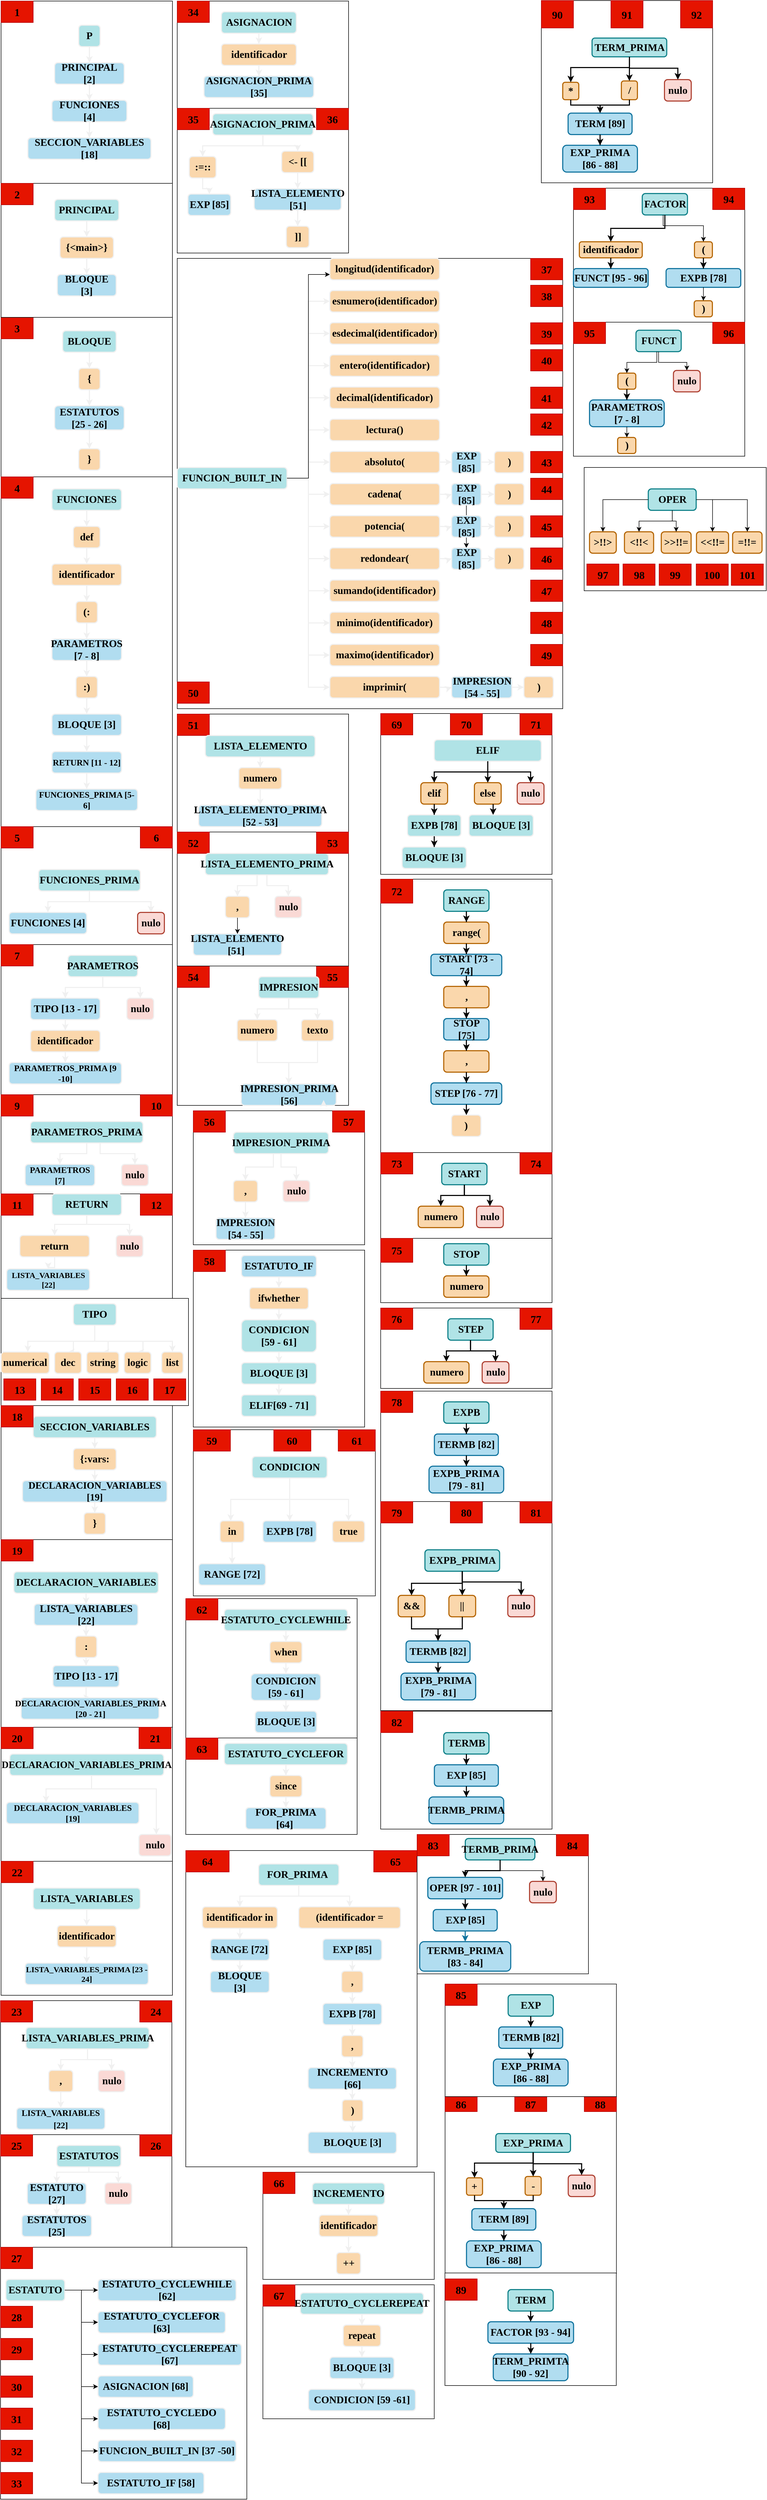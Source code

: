 <mxfile version="22.0.0" type="device">
  <diagram name="Página-1" id="Fs4o-NVcq4O2WRG4MPQA">
    <mxGraphModel dx="6480" dy="2187" grid="1" gridSize="10" guides="1" tooltips="1" connect="1" arrows="1" fold="1" page="1" pageScale="1" pageWidth="3300" pageHeight="4681" math="0" shadow="0">
      <root>
        <mxCell id="0" />
        <mxCell id="1" parent="0" />
        <mxCell id="eSMHF5V94ngOX2ox2rrj-762" value="" style="group" vertex="1" connectable="0" parent="1">
          <mxGeometry x="-2469.75" y="3914" width="320" height="330" as="geometry" />
        </mxCell>
        <mxCell id="eSMHF5V94ngOX2ox2rrj-763" value="" style="rounded=0;whiteSpace=wrap;html=1;movable=1;resizable=1;rotatable=1;deletable=1;editable=1;locked=0;connectable=1;fontColor=#000000;" vertex="1" parent="eSMHF5V94ngOX2ox2rrj-762">
          <mxGeometry width="320" height="330" as="geometry" />
        </mxCell>
        <mxCell id="eSMHF5V94ngOX2ox2rrj-764" value="&lt;b style=&quot;font-family: Reload; font-size: 20px;&quot;&gt;86&lt;/b&gt;" style="rounded=0;whiteSpace=wrap;html=1;fillColor=#e51400;fontColor=#000000;strokeColor=#B20000;movable=1;resizable=1;rotatable=1;deletable=1;editable=1;locked=0;connectable=1;" vertex="1" parent="eSMHF5V94ngOX2ox2rrj-762">
          <mxGeometry width="60" height="28" as="geometry" />
        </mxCell>
        <mxCell id="eSMHF5V94ngOX2ox2rrj-765" value="&lt;font style=&quot;font-size: 20px;&quot; face=&quot;Reload&quot;&gt;&lt;b&gt;88&lt;/b&gt;&lt;/font&gt;" style="rounded=0;whiteSpace=wrap;html=1;fillColor=#e51400;fontColor=#000000;strokeColor=#B20000;movable=1;resizable=1;rotatable=1;deletable=1;editable=1;locked=0;connectable=1;" vertex="1" parent="eSMHF5V94ngOX2ox2rrj-762">
          <mxGeometry x="260" width="60" height="28" as="geometry" />
        </mxCell>
        <mxCell id="eSMHF5V94ngOX2ox2rrj-778" value="&lt;b style=&quot;font-family: Reload; font-size: 20px;&quot;&gt;87&lt;/b&gt;" style="rounded=0;whiteSpace=wrap;html=1;fillColor=#e51400;fontColor=#000000;strokeColor=#B20000;movable=1;resizable=1;rotatable=1;deletable=1;editable=1;locked=0;connectable=1;" vertex="1" parent="eSMHF5V94ngOX2ox2rrj-762">
          <mxGeometry x="130" width="60" height="28" as="geometry" />
        </mxCell>
        <mxCell id="eSMHF5V94ngOX2ox2rrj-550" value="" style="group;fontSize=6;" vertex="1" connectable="0" parent="1">
          <mxGeometry x="-2970" y="1805" width="320" height="260" as="geometry" />
        </mxCell>
        <mxCell id="eSMHF5V94ngOX2ox2rrj-551" value="" style="rounded=0;whiteSpace=wrap;html=1;movable=1;resizable=1;rotatable=1;deletable=1;editable=1;locked=0;connectable=1;fontColor=#000000;" vertex="1" parent="eSMHF5V94ngOX2ox2rrj-550">
          <mxGeometry width="320" height="260" as="geometry" />
        </mxCell>
        <mxCell id="eSMHF5V94ngOX2ox2rrj-552" value="&lt;font style=&quot;font-size: 20px;&quot; face=&quot;Reload&quot;&gt;&lt;b&gt;54&lt;/b&gt;&lt;/font&gt;" style="rounded=0;whiteSpace=wrap;html=1;fillColor=#e51400;fontColor=#000000;strokeColor=#B20000;movable=1;resizable=1;rotatable=1;deletable=1;editable=1;locked=0;connectable=1;" vertex="1" parent="eSMHF5V94ngOX2ox2rrj-550">
          <mxGeometry width="60" height="40" as="geometry" />
        </mxCell>
        <mxCell id="eSMHF5V94ngOX2ox2rrj-698" value="&lt;font style=&quot;font-size: 20px;&quot; face=&quot;Reload&quot;&gt;&lt;b&gt;55&lt;/b&gt;&lt;/font&gt;" style="rounded=0;whiteSpace=wrap;html=1;fillColor=#e51400;fontColor=#000000;strokeColor=#B20000;movable=1;resizable=1;rotatable=1;deletable=1;editable=1;locked=0;connectable=1;" vertex="1" parent="eSMHF5V94ngOX2ox2rrj-550">
          <mxGeometry x="260" width="60" height="40" as="geometry" />
        </mxCell>
        <mxCell id="eSMHF5V94ngOX2ox2rrj-457" value="" style="rounded=0;whiteSpace=wrap;html=1;movable=1;resizable=1;rotatable=1;deletable=1;editable=1;locked=0;connectable=1;fontColor=#000000;" vertex="1" parent="1">
          <mxGeometry x="-3299" y="2625" width="320" height="250" as="geometry" />
        </mxCell>
        <mxCell id="eSMHF5V94ngOX2ox2rrj-459" value="" style="rounded=0;whiteSpace=wrap;html=1;movable=1;resizable=1;rotatable=1;deletable=1;editable=1;locked=0;connectable=1;fontColor=#000000;" vertex="1" parent="1">
          <mxGeometry x="-3299" y="2875" width="320" height="350" as="geometry" />
        </mxCell>
        <mxCell id="eSMHF5V94ngOX2ox2rrj-533" value="" style="rounded=0;whiteSpace=wrap;html=1;movable=1;resizable=1;rotatable=1;deletable=1;editable=1;locked=0;connectable=1;fontColor=#000000;" vertex="1" parent="1">
          <mxGeometry x="-2970" y="1335" width="320" height="220" as="geometry" />
        </mxCell>
        <mxCell id="eSMHF5V94ngOX2ox2rrj-534" value="&lt;font style=&quot;font-size: 20px;&quot; face=&quot;Reload&quot;&gt;&lt;b&gt;51&lt;/b&gt;&lt;/font&gt;" style="rounded=0;whiteSpace=wrap;html=1;fillColor=#e51400;fontColor=#000000;strokeColor=#B20000;movable=1;resizable=1;rotatable=1;deletable=1;editable=1;locked=0;connectable=1;" vertex="1" parent="1">
          <mxGeometry x="-2970" y="1335" width="60" height="40" as="geometry" />
        </mxCell>
        <mxCell id="eSMHF5V94ngOX2ox2rrj-544" value="" style="group;fontSize=6;" vertex="1" connectable="0" parent="1">
          <mxGeometry x="-2970" y="1555" width="320" height="250" as="geometry" />
        </mxCell>
        <mxCell id="eSMHF5V94ngOX2ox2rrj-545" value="" style="rounded=0;whiteSpace=wrap;html=1;movable=1;resizable=1;rotatable=1;deletable=1;editable=1;locked=0;connectable=1;fontColor=#000000;" vertex="1" parent="eSMHF5V94ngOX2ox2rrj-544">
          <mxGeometry width="320" height="250" as="geometry" />
        </mxCell>
        <mxCell id="eSMHF5V94ngOX2ox2rrj-546" value="&lt;font style=&quot;font-size: 20px;&quot; face=&quot;Reload&quot;&gt;&lt;b&gt;52&lt;/b&gt;&lt;/font&gt;" style="rounded=0;whiteSpace=wrap;html=1;fillColor=#e51400;fontColor=#000000;strokeColor=#B20000;movable=1;resizable=1;rotatable=1;deletable=1;editable=1;locked=0;connectable=1;" vertex="1" parent="eSMHF5V94ngOX2ox2rrj-544">
          <mxGeometry width="60" height="40" as="geometry" />
        </mxCell>
        <mxCell id="eSMHF5V94ngOX2ox2rrj-148" value="LISTA_ELEMENTO_PRIMA" style="rounded=1;whiteSpace=wrap;html=1;fillColor=#b0e3e6;strokeColor=#F0F0F0;fontStyle=1;fontSize=19;fontFamily=Gill Sans Nova;strokeWidth=2;fontColor=#000000;" vertex="1" parent="eSMHF5V94ngOX2ox2rrj-544">
          <mxGeometry x="52.5" y="40" width="230" height="40" as="geometry" />
        </mxCell>
        <mxCell id="eSMHF5V94ngOX2ox2rrj-149" value="" style="edgeStyle=orthogonalEdgeStyle;rounded=0;orthogonalLoop=1;jettySize=auto;html=1;strokeWidth=2;fontColor=#000000;exitX=0.42;exitY=1.008;exitDx=0;exitDy=0;exitPerimeter=0;strokeColor=#F0F0F0;" edge="1" parent="eSMHF5V94ngOX2ox2rrj-544" target="eSMHF5V94ngOX2ox2rrj-152" source="eSMHF5V94ngOX2ox2rrj-148">
          <mxGeometry relative="1" as="geometry">
            <mxPoint x="162.5" y="110" as="sourcePoint" />
          </mxGeometry>
        </mxCell>
        <mxCell id="eSMHF5V94ngOX2ox2rrj-150" style="edgeStyle=orthogonalEdgeStyle;rounded=0;orthogonalLoop=1;jettySize=auto;html=1;entryX=0.5;entryY=0;entryDx=0;entryDy=0;strokeWidth=2;fontColor=#000000;exitX=0.5;exitY=1;exitDx=0;exitDy=0;strokeColor=#F0F0F0;" edge="1" parent="eSMHF5V94ngOX2ox2rrj-544" target="eSMHF5V94ngOX2ox2rrj-154" source="eSMHF5V94ngOX2ox2rrj-148">
          <mxGeometry relative="1" as="geometry">
            <mxPoint x="162.5" y="110" as="sourcePoint" />
          </mxGeometry>
        </mxCell>
        <mxCell id="eSMHF5V94ngOX2ox2rrj-152" value="," style="rounded=1;whiteSpace=wrap;html=1;fillColor=#fad7ac;strokeColor=#F0F0F0;fontStyle=1;fontSize=19;fontFamily=Gill Sans Nova;strokeWidth=2;fontColor=#000000;" vertex="1" parent="eSMHF5V94ngOX2ox2rrj-544">
          <mxGeometry x="90" y="120" width="45" height="40" as="geometry" />
        </mxCell>
        <mxCell id="eSMHF5V94ngOX2ox2rrj-153" value="LISTA_ELEMENTO [51]&amp;nbsp;" style="rounded=1;whiteSpace=wrap;html=1;fillColor=#b1ddf0;strokeColor=#F0F0F0;fontStyle=1;fontSize=19;fontFamily=Gill Sans Nova;strokeWidth=2;fontColor=#000000;" vertex="1" parent="eSMHF5V94ngOX2ox2rrj-544">
          <mxGeometry x="30" y="190" width="165" height="40" as="geometry" />
        </mxCell>
        <mxCell id="eSMHF5V94ngOX2ox2rrj-694" style="edgeStyle=orthogonalEdgeStyle;rounded=0;orthogonalLoop=1;jettySize=auto;html=1;entryX=0.5;entryY=0;entryDx=0;entryDy=0;" edge="1" parent="eSMHF5V94ngOX2ox2rrj-544" source="eSMHF5V94ngOX2ox2rrj-152" target="eSMHF5V94ngOX2ox2rrj-153">
          <mxGeometry relative="1" as="geometry" />
        </mxCell>
        <mxCell id="eSMHF5V94ngOX2ox2rrj-154" value="nulo" style="rounded=1;whiteSpace=wrap;html=1;fillColor=#fad9d5;strokeColor=#F0F0F0;fontStyle=1;fontSize=19;fontColor=#000000;fontFamily=Gill Sans Nova;strokeWidth=2;" vertex="1" parent="eSMHF5V94ngOX2ox2rrj-544">
          <mxGeometry x="182.5" y="120" width="50" height="40" as="geometry" />
        </mxCell>
        <mxCell id="eSMHF5V94ngOX2ox2rrj-697" value="&lt;font style=&quot;font-size: 20px;&quot; face=&quot;Reload&quot;&gt;&lt;b&gt;53&lt;/b&gt;&lt;/font&gt;" style="rounded=0;whiteSpace=wrap;html=1;fillColor=#e51400;fontColor=#000000;strokeColor=#B20000;movable=1;resizable=1;rotatable=1;deletable=1;editable=1;locked=0;connectable=1;" vertex="1" parent="eSMHF5V94ngOX2ox2rrj-544">
          <mxGeometry x="260" width="60" height="40" as="geometry" />
        </mxCell>
        <mxCell id="eSMHF5V94ngOX2ox2rrj-448" value="" style="rounded=0;whiteSpace=wrap;html=1;movable=1;resizable=1;rotatable=1;deletable=1;editable=1;locked=0;connectable=1;fontColor=#000000;" vertex="1" parent="1">
          <mxGeometry x="-3299" y="2230" width="320" height="195" as="geometry" />
        </mxCell>
        <mxCell id="eSMHF5V94ngOX2ox2rrj-443" value="" style="rounded=0;whiteSpace=wrap;html=1;movable=1;resizable=1;rotatable=1;deletable=1;editable=1;locked=0;connectable=1;fontColor=#000000;" vertex="1" parent="1">
          <mxGeometry x="-3299" y="2045" width="320" height="185" as="geometry" />
        </mxCell>
        <mxCell id="eSMHF5V94ngOX2ox2rrj-669" value="" style="group;fontSize=6;" vertex="1" connectable="0" parent="1">
          <mxGeometry x="-2940" y="2670" width="370.005" height="310" as="geometry" />
        </mxCell>
        <mxCell id="eSMHF5V94ngOX2ox2rrj-670" value="" style="rounded=0;whiteSpace=wrap;html=1;movable=1;resizable=1;rotatable=1;deletable=1;editable=1;locked=0;connectable=1;fontColor=#000000;" vertex="1" parent="eSMHF5V94ngOX2ox2rrj-669">
          <mxGeometry width="340" height="310" as="geometry" />
        </mxCell>
        <mxCell id="eSMHF5V94ngOX2ox2rrj-671" value="&lt;font style=&quot;font-size: 20px;&quot; face=&quot;Reload&quot;&gt;&lt;b&gt;59&lt;/b&gt;&lt;/font&gt;" style="rounded=0;whiteSpace=wrap;html=1;fillColor=#e51400;fontColor=#000000;strokeColor=#B20000;movable=1;resizable=1;rotatable=1;deletable=1;editable=1;locked=0;connectable=1;" vertex="1" parent="eSMHF5V94ngOX2ox2rrj-669">
          <mxGeometry width="69.375" height="40" as="geometry" />
        </mxCell>
        <mxCell id="eSMHF5V94ngOX2ox2rrj-187" value="CONDICION" style="rounded=1;whiteSpace=wrap;html=1;fillColor=#b0e3e6;strokeColor=#F0F0F0;fontStyle=1;fontSize=19;fontFamily=Gill Sans Nova;strokeWidth=2;fontColor=#000000;" vertex="1" parent="eSMHF5V94ngOX2ox2rrj-669">
          <mxGeometry x="110" y="50" width="140" height="40" as="geometry" />
        </mxCell>
        <mxCell id="eSMHF5V94ngOX2ox2rrj-188" value="in" style="rounded=1;whiteSpace=wrap;html=1;fillColor=#fad7ac;strokeColor=#F0F0F0;fontStyle=1;fontSize=19;fontFamily=Gill Sans Nova;strokeWidth=2;fontColor=#000000;" vertex="1" parent="eSMHF5V94ngOX2ox2rrj-669">
          <mxGeometry x="50" y="170" width="45" height="40" as="geometry" />
        </mxCell>
        <mxCell id="eSMHF5V94ngOX2ox2rrj-189" value="" style="edgeStyle=orthogonalEdgeStyle;rounded=0;orthogonalLoop=1;jettySize=auto;html=1;fontColor=#000000;strokeColor=#F0F0F0;strokeWidth=2;" edge="1" parent="eSMHF5V94ngOX2ox2rrj-669" source="eSMHF5V94ngOX2ox2rrj-187" target="eSMHF5V94ngOX2ox2rrj-188">
          <mxGeometry relative="1" as="geometry">
            <Array as="points">
              <mxPoint x="180" y="130" />
              <mxPoint x="70" y="130" />
            </Array>
          </mxGeometry>
        </mxCell>
        <mxCell id="eSMHF5V94ngOX2ox2rrj-190" value="RANGE [72]" style="rounded=1;whiteSpace=wrap;html=1;fillColor=#b1ddf0;strokeColor=#F0F0F0;fontStyle=1;fontSize=19;fontFamily=Gill Sans Nova;strokeWidth=2;fontColor=#000000;" vertex="1" parent="eSMHF5V94ngOX2ox2rrj-669">
          <mxGeometry x="10" y="250" width="125" height="40" as="geometry" />
        </mxCell>
        <mxCell id="eSMHF5V94ngOX2ox2rrj-191" value="" style="edgeStyle=orthogonalEdgeStyle;rounded=0;orthogonalLoop=1;jettySize=auto;html=1;fontColor=#000000;strokeColor=#F0F0F0;strokeWidth=2;" edge="1" parent="eSMHF5V94ngOX2ox2rrj-669" source="eSMHF5V94ngOX2ox2rrj-188" target="eSMHF5V94ngOX2ox2rrj-190">
          <mxGeometry relative="1" as="geometry" />
        </mxCell>
        <mxCell id="eSMHF5V94ngOX2ox2rrj-192" value="EXPB [78]" style="rounded=1;whiteSpace=wrap;html=1;fillColor=#b1ddf0;strokeColor=#F0F0F0;fontStyle=1;fontSize=19;fontFamily=Gill Sans Nova;strokeWidth=2;fontColor=#000000;" vertex="1" parent="eSMHF5V94ngOX2ox2rrj-669">
          <mxGeometry x="130" y="170" width="100" height="40" as="geometry" />
        </mxCell>
        <mxCell id="eSMHF5V94ngOX2ox2rrj-193" value="" style="edgeStyle=orthogonalEdgeStyle;rounded=0;orthogonalLoop=1;jettySize=auto;html=1;fontColor=#000000;strokeColor=#F0F0F0;strokeWidth=2;" edge="1" parent="eSMHF5V94ngOX2ox2rrj-669" source="eSMHF5V94ngOX2ox2rrj-187" target="eSMHF5V94ngOX2ox2rrj-192">
          <mxGeometry relative="1" as="geometry" />
        </mxCell>
        <mxCell id="eSMHF5V94ngOX2ox2rrj-194" value="true" style="rounded=1;whiteSpace=wrap;html=1;fillColor=#fad7ac;strokeColor=#F0F0F0;fontStyle=1;fontSize=19;fontFamily=Gill Sans Nova;strokeWidth=2;fontColor=#000000;" vertex="1" parent="eSMHF5V94ngOX2ox2rrj-669">
          <mxGeometry x="260" y="170" width="60" height="40" as="geometry" />
        </mxCell>
        <mxCell id="eSMHF5V94ngOX2ox2rrj-195" style="edgeStyle=orthogonalEdgeStyle;rounded=0;orthogonalLoop=1;jettySize=auto;html=1;entryX=0.5;entryY=0;entryDx=0;entryDy=0;fontColor=#000000;strokeColor=#F0F0F0;strokeWidth=2;" edge="1" parent="eSMHF5V94ngOX2ox2rrj-669" source="eSMHF5V94ngOX2ox2rrj-187" target="eSMHF5V94ngOX2ox2rrj-194">
          <mxGeometry relative="1" as="geometry">
            <Array as="points">
              <mxPoint x="180" y="130" />
              <mxPoint x="290" y="130" />
            </Array>
          </mxGeometry>
        </mxCell>
        <mxCell id="eSMHF5V94ngOX2ox2rrj-701" value="&lt;font style=&quot;font-size: 20px;&quot; face=&quot;Reload&quot;&gt;&lt;b&gt;60&lt;/b&gt;&lt;/font&gt;" style="rounded=0;whiteSpace=wrap;html=1;fillColor=#e51400;fontColor=#000000;strokeColor=#B20000;movable=1;resizable=1;rotatable=1;deletable=1;editable=1;locked=0;connectable=1;" vertex="1" parent="eSMHF5V94ngOX2ox2rrj-669">
          <mxGeometry x="150.31" width="69.375" height="40" as="geometry" />
        </mxCell>
        <mxCell id="eSMHF5V94ngOX2ox2rrj-702" value="&lt;font style=&quot;font-size: 20px;&quot; face=&quot;Reload&quot;&gt;&lt;b&gt;61&lt;/b&gt;&lt;/font&gt;" style="rounded=0;whiteSpace=wrap;html=1;fillColor=#e51400;fontColor=#000000;strokeColor=#B20000;movable=1;resizable=1;rotatable=1;deletable=1;editable=1;locked=0;connectable=1;" vertex="1" parent="eSMHF5V94ngOX2ox2rrj-669">
          <mxGeometry x="270.62" width="69.375" height="40" as="geometry" />
        </mxCell>
        <mxCell id="eSMHF5V94ngOX2ox2rrj-421" value="" style="rounded=0;whiteSpace=wrap;html=1;movable=1;resizable=1;rotatable=1;deletable=1;editable=1;locked=0;connectable=1;fontColor=#000000;" vertex="1" parent="1">
          <mxGeometry x="-3299" y="595" width="320" height="300" as="geometry" />
        </mxCell>
        <mxCell id="eSMHF5V94ngOX2ox2rrj-422" value="&lt;font style=&quot;font-size: 20px;&quot; face=&quot;Reload&quot;&gt;&lt;b&gt;3&lt;/b&gt;&lt;/font&gt;" style="rounded=0;whiteSpace=wrap;html=1;fillColor=#e51400;fontColor=#000000;strokeColor=#B20000;movable=1;resizable=1;rotatable=1;deletable=1;editable=1;locked=0;connectable=1;" vertex="1" parent="1">
          <mxGeometry x="-3299" y="595" width="60" height="40" as="geometry" />
        </mxCell>
        <mxCell id="eSMHF5V94ngOX2ox2rrj-672" value="" style="rounded=0;whiteSpace=wrap;html=1;movable=1;resizable=1;rotatable=1;deletable=1;editable=1;locked=0;connectable=1;fontColor=#000000;" vertex="1" parent="1">
          <mxGeometry x="-2940" y="2075" width="320" height="250" as="geometry" />
        </mxCell>
        <mxCell id="eSMHF5V94ngOX2ox2rrj-673" value="&lt;font style=&quot;font-size: 20px;&quot; face=&quot;Reload&quot;&gt;&lt;b&gt;56&lt;/b&gt;&lt;/font&gt;" style="rounded=0;whiteSpace=wrap;html=1;fillColor=#e51400;fontColor=#000000;strokeColor=#B20000;movable=1;resizable=1;rotatable=1;deletable=1;editable=1;locked=0;connectable=1;" vertex="1" parent="1">
          <mxGeometry x="-2940" y="2075" width="60" height="40" as="geometry" />
        </mxCell>
        <mxCell id="eSMHF5V94ngOX2ox2rrj-674" value="" style="group;fontSize=6;" vertex="1" connectable="0" parent="1">
          <mxGeometry x="-2940" y="2335" width="320" height="330" as="geometry" />
        </mxCell>
        <mxCell id="eSMHF5V94ngOX2ox2rrj-675" value="" style="rounded=0;whiteSpace=wrap;html=1;movable=1;resizable=1;rotatable=1;deletable=1;editable=1;locked=0;connectable=1;fontColor=#000000;" vertex="1" parent="eSMHF5V94ngOX2ox2rrj-674">
          <mxGeometry width="320" height="330" as="geometry" />
        </mxCell>
        <mxCell id="eSMHF5V94ngOX2ox2rrj-676" value="&lt;font style=&quot;font-size: 20px;&quot; face=&quot;Reload&quot;&gt;&lt;b&gt;58&lt;/b&gt;&lt;/font&gt;" style="rounded=0;whiteSpace=wrap;html=1;fillColor=#e51400;fontColor=#000000;strokeColor=#B20000;movable=1;resizable=1;rotatable=1;deletable=1;editable=1;locked=0;connectable=1;" vertex="1" parent="eSMHF5V94ngOX2ox2rrj-674">
          <mxGeometry width="60" height="40" as="geometry" />
        </mxCell>
        <mxCell id="eSMHF5V94ngOX2ox2rrj-177" value="ESTATUTO_IF" style="rounded=1;whiteSpace=wrap;html=1;fillColor=#b1ddf0;strokeColor=#F0F0F0;fontStyle=1;fontSize=19;fontFamily=Gill Sans Nova;strokeWidth=2;fontColor=#000000;" vertex="1" parent="eSMHF5V94ngOX2ox2rrj-674">
          <mxGeometry x="90" y="10" width="140" height="40" as="geometry" />
        </mxCell>
        <mxCell id="eSMHF5V94ngOX2ox2rrj-178" value="ifwhether" style="rounded=1;whiteSpace=wrap;html=1;fillColor=#fad7ac;strokeColor=#F0F0F0;fontStyle=1;fontSize=19;fontFamily=Gill Sans Nova;strokeWidth=2;fontColor=#000000;" vertex="1" parent="eSMHF5V94ngOX2ox2rrj-674">
          <mxGeometry x="105" y="70" width="110" height="40" as="geometry" />
        </mxCell>
        <mxCell id="eSMHF5V94ngOX2ox2rrj-179" value="" style="edgeStyle=orthogonalEdgeStyle;rounded=0;orthogonalLoop=1;jettySize=auto;html=1;fontColor=#000000;strokeColor=#F0F0F0;strokeWidth=2;" edge="1" parent="eSMHF5V94ngOX2ox2rrj-674" source="eSMHF5V94ngOX2ox2rrj-177" target="eSMHF5V94ngOX2ox2rrj-178">
          <mxGeometry relative="1" as="geometry" />
        </mxCell>
        <mxCell id="eSMHF5V94ngOX2ox2rrj-180" value="CONDICION [59 - 61]" style="rounded=1;whiteSpace=wrap;html=1;fillColor=#b0e3e6;strokeColor=#F0F0F0;fontStyle=1;fontSize=19;fontFamily=Gill Sans Nova;strokeWidth=2;fontColor=#000000;" vertex="1" parent="eSMHF5V94ngOX2ox2rrj-674">
          <mxGeometry x="90" y="130" width="140" height="60" as="geometry" />
        </mxCell>
        <mxCell id="eSMHF5V94ngOX2ox2rrj-181" value="" style="edgeStyle=orthogonalEdgeStyle;rounded=0;orthogonalLoop=1;jettySize=auto;html=1;fontColor=#000000;strokeColor=#F0F0F0;strokeWidth=2;" edge="1" parent="eSMHF5V94ngOX2ox2rrj-674" source="eSMHF5V94ngOX2ox2rrj-178" target="eSMHF5V94ngOX2ox2rrj-180">
          <mxGeometry relative="1" as="geometry" />
        </mxCell>
        <mxCell id="eSMHF5V94ngOX2ox2rrj-182" value="BLOQUE [3]" style="rounded=1;whiteSpace=wrap;html=1;fillColor=#b0e3e6;strokeColor=#F0F0F0;fontStyle=1;fontSize=19;fontFamily=Gill Sans Nova;strokeWidth=2;fontColor=#000000;" vertex="1" parent="eSMHF5V94ngOX2ox2rrj-674">
          <mxGeometry x="90" y="210" width="140" height="40" as="geometry" />
        </mxCell>
        <mxCell id="eSMHF5V94ngOX2ox2rrj-183" value="" style="edgeStyle=orthogonalEdgeStyle;rounded=0;orthogonalLoop=1;jettySize=auto;html=1;fontColor=#000000;strokeColor=#F0F0F0;strokeWidth=2;" edge="1" parent="eSMHF5V94ngOX2ox2rrj-674" source="eSMHF5V94ngOX2ox2rrj-180" target="eSMHF5V94ngOX2ox2rrj-182">
          <mxGeometry relative="1" as="geometry" />
        </mxCell>
        <mxCell id="eSMHF5V94ngOX2ox2rrj-184" value="ELIF[69 - 71]" style="rounded=1;whiteSpace=wrap;html=1;fillColor=#b0e3e6;strokeColor=#F0F0F0;fontStyle=1;fontSize=19;fontFamily=Gill Sans Nova;strokeWidth=2;fontColor=#000000;" vertex="1" parent="eSMHF5V94ngOX2ox2rrj-674">
          <mxGeometry x="90" y="270" width="140" height="40" as="geometry" />
        </mxCell>
        <mxCell id="eSMHF5V94ngOX2ox2rrj-185" value="" style="edgeStyle=orthogonalEdgeStyle;rounded=0;orthogonalLoop=1;jettySize=auto;html=1;fontColor=#000000;strokeColor=#F0F0F0;strokeWidth=2;" edge="1" parent="eSMHF5V94ngOX2ox2rrj-674" source="eSMHF5V94ngOX2ox2rrj-182" target="eSMHF5V94ngOX2ox2rrj-184">
          <mxGeometry relative="1" as="geometry" />
        </mxCell>
        <mxCell id="eSMHF5V94ngOX2ox2rrj-423" value="" style="rounded=0;whiteSpace=wrap;html=1;movable=1;resizable=1;rotatable=1;deletable=1;editable=1;locked=0;connectable=1;fontColor=#000000;" vertex="1" parent="1">
          <mxGeometry x="-3299" y="1545" width="320" height="220" as="geometry" />
        </mxCell>
        <mxCell id="eSMHF5V94ngOX2ox2rrj-424" value="" style="rounded=0;whiteSpace=wrap;html=1;movable=1;resizable=1;rotatable=1;deletable=1;editable=1;locked=0;connectable=1;fontColor=#000000;" vertex="1" parent="1">
          <mxGeometry x="-3299" y="892.5" width="320" height="652.5" as="geometry" />
        </mxCell>
        <mxCell id="eSMHF5V94ngOX2ox2rrj-425" value="&lt;font style=&quot;font-size: 20px;&quot; face=&quot;Reload&quot;&gt;&lt;b&gt;4&lt;/b&gt;&lt;/font&gt;" style="rounded=0;whiteSpace=wrap;html=1;fillColor=#e51400;fontColor=#000000;strokeColor=#B20000;movable=1;resizable=1;rotatable=1;deletable=1;editable=1;locked=0;connectable=1;" vertex="1" parent="1">
          <mxGeometry x="-3299" y="892.5" width="60" height="40" as="geometry" />
        </mxCell>
        <mxCell id="eSMHF5V94ngOX2ox2rrj-426" value="&lt;font style=&quot;font-size: 20px;&quot; face=&quot;Reload&quot;&gt;&lt;b&gt;5&lt;/b&gt;&lt;/font&gt;" style="rounded=0;whiteSpace=wrap;html=1;fillColor=#e51400;fontColor=#000000;strokeColor=#B20000;movable=1;resizable=1;rotatable=1;deletable=1;editable=1;locked=0;connectable=1;" vertex="1" parent="1">
          <mxGeometry x="-3299" y="1545" width="60" height="40" as="geometry" />
        </mxCell>
        <mxCell id="eSMHF5V94ngOX2ox2rrj-680" value="" style="rounded=0;whiteSpace=wrap;html=1;movable=1;resizable=1;rotatable=1;deletable=1;editable=1;locked=0;connectable=1;fontColor=#000000;" vertex="1" parent="1">
          <mxGeometry x="-2954" y="2985" width="320" height="260" as="geometry" />
        </mxCell>
        <mxCell id="eSMHF5V94ngOX2ox2rrj-681" value="&lt;font style=&quot;font-size: 20px;&quot; face=&quot;Reload&quot;&gt;&lt;b&gt;62&lt;/b&gt;&lt;/font&gt;" style="rounded=0;whiteSpace=wrap;html=1;fillColor=#e51400;fontColor=#000000;strokeColor=#B20000;movable=1;resizable=1;rotatable=1;deletable=1;editable=1;locked=0;connectable=1;" vertex="1" parent="1">
          <mxGeometry x="-2954" y="2985" width="60" height="40" as="geometry" />
        </mxCell>
        <mxCell id="eSMHF5V94ngOX2ox2rrj-427" value="" style="rounded=0;whiteSpace=wrap;html=1;movable=1;resizable=1;rotatable=1;deletable=1;editable=1;locked=0;connectable=1;fontColor=#000000;" vertex="1" parent="1">
          <mxGeometry x="-3299" y="1765" width="320" height="280" as="geometry" />
        </mxCell>
        <mxCell id="eSMHF5V94ngOX2ox2rrj-428" value="&lt;font style=&quot;font-size: 20px;&quot; face=&quot;Reload&quot;&gt;&lt;b&gt;7&lt;/b&gt;&lt;/font&gt;" style="rounded=0;whiteSpace=wrap;html=1;fillColor=#e51400;fontColor=#000000;strokeColor=#B20000;movable=1;resizable=1;rotatable=1;deletable=1;editable=1;locked=0;connectable=1;" vertex="1" parent="1">
          <mxGeometry x="-3299" y="1765" width="60" height="40" as="geometry" />
        </mxCell>
        <mxCell id="eSMHF5V94ngOX2ox2rrj-430" value="" style="rounded=0;whiteSpace=wrap;html=1;movable=1;resizable=1;rotatable=1;deletable=1;editable=1;locked=0;connectable=1;fontColor=#000000;" vertex="1" parent="1">
          <mxGeometry x="-3299" y="2425" width="350" height="200" as="geometry" />
        </mxCell>
        <mxCell id="eSMHF5V94ngOX2ox2rrj-431" value="&lt;font style=&quot;font-size: 20px;&quot; face=&quot;Reload&quot;&gt;&lt;b&gt;13&lt;/b&gt;&lt;/font&gt;" style="rounded=0;whiteSpace=wrap;html=1;fillColor=#e51400;fontColor=#000000;strokeColor=#B20000;movable=1;resizable=1;rotatable=1;deletable=1;editable=1;locked=0;connectable=1;" vertex="1" parent="1">
          <mxGeometry x="-3294" y="2575" width="60" height="40" as="geometry" />
        </mxCell>
        <mxCell id="eSMHF5V94ngOX2ox2rrj-688" value="" style="rounded=0;whiteSpace=wrap;html=1;movable=1;resizable=1;rotatable=1;deletable=1;editable=1;locked=0;connectable=1;fontColor=#000000;" vertex="1" parent="1">
          <mxGeometry x="-2810" y="4055" width="320" height="200" as="geometry" />
        </mxCell>
        <mxCell id="eSMHF5V94ngOX2ox2rrj-689" value="&lt;font style=&quot;font-size: 20px;&quot; face=&quot;Reload&quot;&gt;&lt;b&gt;66&lt;/b&gt;&lt;/font&gt;" style="rounded=0;whiteSpace=wrap;html=1;fillColor=#e51400;fontColor=#000000;strokeColor=#B20000;movable=1;resizable=1;rotatable=1;deletable=1;editable=1;locked=0;connectable=1;" vertex="1" parent="1">
          <mxGeometry x="-2810" y="4055" width="60" height="40" as="geometry" />
        </mxCell>
        <mxCell id="eSMHF5V94ngOX2ox2rrj-690" value="" style="group;fontSize=6;" vertex="1" connectable="0" parent="1">
          <mxGeometry x="-2810" y="4265" width="320" height="250" as="geometry" />
        </mxCell>
        <mxCell id="eSMHF5V94ngOX2ox2rrj-691" value="" style="rounded=0;whiteSpace=wrap;html=1;movable=1;resizable=1;rotatable=1;deletable=1;editable=1;locked=0;connectable=1;fontColor=#000000;" vertex="1" parent="eSMHF5V94ngOX2ox2rrj-690">
          <mxGeometry width="320" height="250" as="geometry" />
        </mxCell>
        <mxCell id="eSMHF5V94ngOX2ox2rrj-692" value="&lt;font style=&quot;font-size: 20px;&quot; face=&quot;Reload&quot;&gt;&lt;b&gt;67&lt;/b&gt;&lt;/font&gt;" style="rounded=0;whiteSpace=wrap;html=1;fillColor=#e51400;fontColor=#000000;strokeColor=#B20000;movable=1;resizable=1;rotatable=1;deletable=1;editable=1;locked=0;connectable=1;" vertex="1" parent="eSMHF5V94ngOX2ox2rrj-690">
          <mxGeometry width="60" height="40" as="geometry" />
        </mxCell>
        <mxCell id="eSMHF5V94ngOX2ox2rrj-235" value="ESTATUTO_CYCLEREPEAT" style="rounded=1;whiteSpace=wrap;html=1;fillColor=#b0e3e6;strokeColor=#F0F0F0;fontStyle=1;fontSize=19;fontFamily=Gill Sans Nova;strokeWidth=2;fontColor=#000000;" vertex="1" parent="eSMHF5V94ngOX2ox2rrj-690">
          <mxGeometry x="70" y="15" width="230" height="40" as="geometry" />
        </mxCell>
        <mxCell id="eSMHF5V94ngOX2ox2rrj-238" value="repeat" style="rounded=1;whiteSpace=wrap;html=1;fillColor=#fad7ac;strokeColor=#F0F0F0;fontStyle=1;fontSize=19;fontFamily=Gill Sans Nova;strokeWidth=2;fontColor=#000000;" vertex="1" parent="eSMHF5V94ngOX2ox2rrj-690">
          <mxGeometry x="150" y="75" width="70" height="40" as="geometry" />
        </mxCell>
        <mxCell id="eSMHF5V94ngOX2ox2rrj-239" value="" style="edgeStyle=orthogonalEdgeStyle;rounded=0;orthogonalLoop=1;jettySize=auto;html=1;strokeColor=#F0F0F0;strokeWidth=2;fontColor=#000000;" edge="1" parent="eSMHF5V94ngOX2ox2rrj-690" source="eSMHF5V94ngOX2ox2rrj-235" target="eSMHF5V94ngOX2ox2rrj-238">
          <mxGeometry relative="1" as="geometry" />
        </mxCell>
        <mxCell id="eSMHF5V94ngOX2ox2rrj-240" value="BLOQUE [3]" style="rounded=1;whiteSpace=wrap;html=1;fillColor=#b1ddf0;strokeColor=#F0F0F0;fontStyle=1;fontSize=19;fontFamily=Gill Sans Nova;strokeWidth=2;fontColor=#000000;" vertex="1" parent="eSMHF5V94ngOX2ox2rrj-690">
          <mxGeometry x="125" y="135" width="120" height="40" as="geometry" />
        </mxCell>
        <mxCell id="eSMHF5V94ngOX2ox2rrj-241" value="" style="edgeStyle=orthogonalEdgeStyle;rounded=0;orthogonalLoop=1;jettySize=auto;html=1;strokeColor=#F0F0F0;strokeWidth=2;fontColor=#000000;" edge="1" parent="eSMHF5V94ngOX2ox2rrj-690" source="eSMHF5V94ngOX2ox2rrj-238" target="eSMHF5V94ngOX2ox2rrj-240">
          <mxGeometry relative="1" as="geometry" />
        </mxCell>
        <mxCell id="eSMHF5V94ngOX2ox2rrj-242" value="CONDICION [59 -61]" style="rounded=1;whiteSpace=wrap;html=1;fillColor=#b1ddf0;strokeColor=#F0F0F0;fontStyle=1;fontSize=19;fontFamily=Gill Sans Nova;strokeWidth=2;fontColor=#000000;" vertex="1" parent="eSMHF5V94ngOX2ox2rrj-690">
          <mxGeometry x="85" y="195" width="200" height="40" as="geometry" />
        </mxCell>
        <mxCell id="eSMHF5V94ngOX2ox2rrj-243" value="" style="edgeStyle=orthogonalEdgeStyle;rounded=0;orthogonalLoop=1;jettySize=auto;html=1;fillColor=#b1ddf0;strokeColor=#F0F0F0;strokeWidth=2;fontColor=#000000;" edge="1" parent="eSMHF5V94ngOX2ox2rrj-690" source="eSMHF5V94ngOX2ox2rrj-240" target="eSMHF5V94ngOX2ox2rrj-242">
          <mxGeometry relative="1" as="geometry" />
        </mxCell>
        <mxCell id="eSMHF5V94ngOX2ox2rrj-419" value="" style="rounded=0;whiteSpace=wrap;html=1;movable=1;resizable=1;rotatable=1;deletable=1;editable=1;locked=0;connectable=1;fontColor=#000000;" vertex="1" parent="1">
          <mxGeometry x="-3299" y="345" width="320" height="250" as="geometry" />
        </mxCell>
        <mxCell id="eSMHF5V94ngOX2ox2rrj-411" value="" style="rounded=0;whiteSpace=wrap;html=1;movable=1;resizable=1;rotatable=1;deletable=1;editable=1;locked=0;connectable=1;fontColor=#000000;" vertex="1" parent="1">
          <mxGeometry x="-3299" y="5" width="320" height="340" as="geometry" />
        </mxCell>
        <mxCell id="jWXsYOGbpFs_uMtPA5V5-3" value="" style="edgeStyle=orthogonalEdgeStyle;rounded=0;orthogonalLoop=1;jettySize=auto;html=1;fontColor=#000000;fontFamily=Gill Sans Nova;jumpSize=2;strokeWidth=2;strokeColor=#F0F0F0;" parent="1" source="jWXsYOGbpFs_uMtPA5V5-1" target="jWXsYOGbpFs_uMtPA5V5-2" edge="1">
          <mxGeometry relative="1" as="geometry" />
        </mxCell>
        <mxCell id="jWXsYOGbpFs_uMtPA5V5-1" value="P" style="rounded=1;whiteSpace=wrap;html=1;fillColor=#b0e3e6;strokeColor=#F0F0F0;fontStyle=1;fontSize=19;fontFamily=Gill Sans Nova;strokeWidth=2;fontColor=#000000;" parent="1" vertex="1">
          <mxGeometry x="-3154" y="50" width="40" height="40" as="geometry" />
        </mxCell>
        <mxCell id="jWXsYOGbpFs_uMtPA5V5-5" value="" style="edgeStyle=orthogonalEdgeStyle;rounded=0;orthogonalLoop=1;jettySize=auto;html=1;fontColor=#000000;fontFamily=Gill Sans Nova;strokeWidth=2;strokeColor=#F0F0F0;" parent="1" source="jWXsYOGbpFs_uMtPA5V5-2" target="jWXsYOGbpFs_uMtPA5V5-4" edge="1">
          <mxGeometry relative="1" as="geometry" />
        </mxCell>
        <mxCell id="jWXsYOGbpFs_uMtPA5V5-2" value="PRINCIPAL [2]" style="rounded=1;whiteSpace=wrap;html=1;fillColor=#b1ddf0;strokeColor=#F0F0F0;fontStyle=1;fontSize=19;fontColor=#000000;fontFamily=Gill Sans Nova;strokeWidth=2;" parent="1" vertex="1">
          <mxGeometry x="-3199" y="120" width="130" height="40" as="geometry" />
        </mxCell>
        <mxCell id="jWXsYOGbpFs_uMtPA5V5-7" value="" style="edgeStyle=orthogonalEdgeStyle;rounded=0;orthogonalLoop=1;jettySize=auto;html=1;fontColor=#000000;fontFamily=Gill Sans Nova;strokeWidth=2;strokeColor=#F0F0F0;" parent="1" source="jWXsYOGbpFs_uMtPA5V5-4" target="jWXsYOGbpFs_uMtPA5V5-6" edge="1">
          <mxGeometry relative="1" as="geometry" />
        </mxCell>
        <mxCell id="jWXsYOGbpFs_uMtPA5V5-4" value="FUNCIONES [4]" style="rounded=1;whiteSpace=wrap;html=1;fillColor=#b1ddf0;strokeColor=#F0F0F0;fontStyle=1;fontSize=19;fontColor=#000000;fontFamily=Gill Sans Nova;strokeWidth=2;" parent="1" vertex="1">
          <mxGeometry x="-3204" y="190" width="140" height="40" as="geometry" />
        </mxCell>
        <mxCell id="jWXsYOGbpFs_uMtPA5V5-6" value="SECCION_VARIABLES [18]" style="rounded=1;whiteSpace=wrap;html=1;fillColor=#b1ddf0;strokeColor=#F0F0F0;fontStyle=1;fontSize=19;fontColor=#000000;fontFamily=Gill Sans Nova;strokeWidth=2;" parent="1" vertex="1">
          <mxGeometry x="-3249" y="260" width="230" height="40" as="geometry" />
        </mxCell>
        <mxCell id="jWXsYOGbpFs_uMtPA5V5-14" value="" style="edgeStyle=orthogonalEdgeStyle;rounded=0;orthogonalLoop=1;jettySize=auto;html=1;fontColor=#000000;fontFamily=Gill Sans Nova;strokeWidth=2;strokeColor=#F0F0F0;" parent="1" source="jWXsYOGbpFs_uMtPA5V5-12" target="jWXsYOGbpFs_uMtPA5V5-13" edge="1">
          <mxGeometry relative="1" as="geometry" />
        </mxCell>
        <mxCell id="jWXsYOGbpFs_uMtPA5V5-12" value="PRINCIPAL" style="rounded=1;whiteSpace=wrap;html=1;fillColor=#b0e3e6;strokeColor=#F0F0F0;fontStyle=1;fontSize=19;fontFamily=Gill Sans Nova;strokeWidth=2;fontColor=#000000;" parent="1" vertex="1">
          <mxGeometry x="-3199" y="375" width="120" height="40" as="geometry" />
        </mxCell>
        <mxCell id="jWXsYOGbpFs_uMtPA5V5-16" value="" style="edgeStyle=orthogonalEdgeStyle;rounded=0;orthogonalLoop=1;jettySize=auto;html=1;fontColor=#000000;fontFamily=Gill Sans Nova;strokeWidth=2;strokeColor=#F0F0F0;" parent="1" source="jWXsYOGbpFs_uMtPA5V5-13" target="jWXsYOGbpFs_uMtPA5V5-15" edge="1">
          <mxGeometry relative="1" as="geometry" />
        </mxCell>
        <mxCell id="jWXsYOGbpFs_uMtPA5V5-13" value="{&amp;lt;main&amp;gt;}" style="rounded=1;whiteSpace=wrap;html=1;fillColor=#fad7ac;strokeColor=#F0F0F0;fontStyle=1;fontSize=19;fontColor=#000000;fontFamily=Gill Sans Nova;strokeWidth=2;" parent="1" vertex="1">
          <mxGeometry x="-3189" y="445" width="100" height="40" as="geometry" />
        </mxCell>
        <mxCell id="jWXsYOGbpFs_uMtPA5V5-15" value="BLOQUE [3]" style="rounded=1;whiteSpace=wrap;html=1;fillColor=#b1ddf0;strokeColor=#F0F0F0;fontStyle=1;fontSize=19;fontColor=#000000;fontFamily=Gill Sans Nova;strokeWidth=2;" parent="1" vertex="1">
          <mxGeometry x="-3194" y="515" width="110" height="40" as="geometry" />
        </mxCell>
        <mxCell id="jWXsYOGbpFs_uMtPA5V5-19" value="" style="edgeStyle=orthogonalEdgeStyle;rounded=0;orthogonalLoop=1;jettySize=auto;html=1;fontColor=#000000;fontFamily=Gill Sans Nova;strokeWidth=2;strokeColor=#F0F0F0;" parent="1" source="jWXsYOGbpFs_uMtPA5V5-17" target="jWXsYOGbpFs_uMtPA5V5-18" edge="1">
          <mxGeometry relative="1" as="geometry" />
        </mxCell>
        <mxCell id="jWXsYOGbpFs_uMtPA5V5-17" value="BLOQUE" style="rounded=1;whiteSpace=wrap;html=1;fillColor=#b0e3e6;strokeColor=#F0F0F0;fontStyle=1;fontSize=19;fontFamily=Gill Sans Nova;strokeWidth=2;fontColor=#000000;" parent="1" vertex="1">
          <mxGeometry x="-3184" y="620" width="100" height="40" as="geometry" />
        </mxCell>
        <mxCell id="jWXsYOGbpFs_uMtPA5V5-21" value="" style="edgeStyle=orthogonalEdgeStyle;rounded=0;orthogonalLoop=1;jettySize=auto;html=1;fontColor=#000000;fontFamily=Gill Sans Nova;strokeWidth=2;strokeColor=#F0F0F0;" parent="1" source="jWXsYOGbpFs_uMtPA5V5-18" target="jWXsYOGbpFs_uMtPA5V5-20" edge="1">
          <mxGeometry relative="1" as="geometry" />
        </mxCell>
        <mxCell id="jWXsYOGbpFs_uMtPA5V5-18" value="{" style="rounded=1;whiteSpace=wrap;html=1;fillColor=#fad7ac;strokeColor=#F0F0F0;fontStyle=1;fontSize=19;fontColor=#000000;fontFamily=Gill Sans Nova;strokeWidth=2;" parent="1" vertex="1">
          <mxGeometry x="-3154" y="690" width="40" height="40" as="geometry" />
        </mxCell>
        <mxCell id="jWXsYOGbpFs_uMtPA5V5-23" value="" style="edgeStyle=orthogonalEdgeStyle;rounded=0;orthogonalLoop=1;jettySize=auto;html=1;fontColor=#000000;fontFamily=Gill Sans Nova;strokeWidth=2;strokeColor=#F0F0F0;" parent="1" source="jWXsYOGbpFs_uMtPA5V5-20" target="jWXsYOGbpFs_uMtPA5V5-22" edge="1">
          <mxGeometry relative="1" as="geometry" />
        </mxCell>
        <mxCell id="jWXsYOGbpFs_uMtPA5V5-20" value="ESTATUTOS [25 - 26]" style="rounded=1;whiteSpace=wrap;html=1;fillColor=#b1ddf0;strokeColor=#F0F0F0;fontStyle=1;fontSize=19;fontColor=#000000;fontFamily=Gill Sans Nova;strokeWidth=2;" parent="1" vertex="1">
          <mxGeometry x="-3199" y="760" width="130" height="45" as="geometry" />
        </mxCell>
        <mxCell id="jWXsYOGbpFs_uMtPA5V5-22" value="}" style="rounded=1;whiteSpace=wrap;html=1;fillColor=#fad7ac;strokeColor=#F0F0F0;fontStyle=1;fontSize=19;fontColor=#000000;fontFamily=Gill Sans Nova;strokeWidth=2;" parent="1" vertex="1">
          <mxGeometry x="-3154" y="840" width="40" height="40" as="geometry" />
        </mxCell>
        <mxCell id="jWXsYOGbpFs_uMtPA5V5-26" value="" style="edgeStyle=orthogonalEdgeStyle;rounded=0;orthogonalLoop=1;jettySize=auto;html=1;fontColor=#000000;fontFamily=Gill Sans Nova;strokeWidth=2;strokeColor=#F0F0F0;" parent="1" source="jWXsYOGbpFs_uMtPA5V5-24" target="jWXsYOGbpFs_uMtPA5V5-25" edge="1">
          <mxGeometry relative="1" as="geometry" />
        </mxCell>
        <mxCell id="jWXsYOGbpFs_uMtPA5V5-24" value="FUNCIONES" style="rounded=1;whiteSpace=wrap;html=1;fillColor=#b0e3e6;strokeColor=#F0F0F0;fontStyle=1;fontSize=19;fontFamily=Gill Sans Nova;strokeWidth=2;fontColor=#000000;" parent="1" vertex="1">
          <mxGeometry x="-3204" y="915" width="130" height="40" as="geometry" />
        </mxCell>
        <mxCell id="jWXsYOGbpFs_uMtPA5V5-28" value="" style="edgeStyle=orthogonalEdgeStyle;rounded=0;orthogonalLoop=1;jettySize=auto;html=1;fontColor=#000000;fontFamily=Gill Sans Nova;strokeWidth=2;strokeColor=#F0F0F0;" parent="1" source="jWXsYOGbpFs_uMtPA5V5-25" target="jWXsYOGbpFs_uMtPA5V5-27" edge="1">
          <mxGeometry relative="1" as="geometry" />
        </mxCell>
        <mxCell id="jWXsYOGbpFs_uMtPA5V5-25" value="def" style="rounded=1;whiteSpace=wrap;html=1;fillColor=#fad7ac;strokeColor=#F0F0F0;fontStyle=1;fontSize=19;fontColor=#000000;fontFamily=Gill Sans Nova;strokeWidth=2;" parent="1" vertex="1">
          <mxGeometry x="-3164" y="985" width="50" height="40" as="geometry" />
        </mxCell>
        <mxCell id="jWXsYOGbpFs_uMtPA5V5-30" value="" style="edgeStyle=orthogonalEdgeStyle;rounded=0;orthogonalLoop=1;jettySize=auto;html=1;fontColor=#000000;fontFamily=Gill Sans Nova;strokeWidth=2;strokeColor=#F0F0F0;" parent="1" source="jWXsYOGbpFs_uMtPA5V5-27" target="jWXsYOGbpFs_uMtPA5V5-29" edge="1">
          <mxGeometry relative="1" as="geometry" />
        </mxCell>
        <mxCell id="jWXsYOGbpFs_uMtPA5V5-27" value="identificador" style="rounded=1;whiteSpace=wrap;html=1;fillColor=#fad7ac;strokeColor=#F0F0F0;fontStyle=1;fontSize=19;fontColor=#000000;fontFamily=Gill Sans Nova;strokeWidth=2;" parent="1" vertex="1">
          <mxGeometry x="-3204" y="1055" width="130" height="40" as="geometry" />
        </mxCell>
        <mxCell id="jWXsYOGbpFs_uMtPA5V5-32" value="" style="edgeStyle=orthogonalEdgeStyle;rounded=0;orthogonalLoop=1;jettySize=auto;html=1;fontColor=#000000;fontFamily=Gill Sans Nova;strokeWidth=2;strokeColor=#F0F0F0;" parent="1" source="jWXsYOGbpFs_uMtPA5V5-29" target="jWXsYOGbpFs_uMtPA5V5-31" edge="1">
          <mxGeometry relative="1" as="geometry" />
        </mxCell>
        <mxCell id="jWXsYOGbpFs_uMtPA5V5-29" value="(:" style="rounded=1;whiteSpace=wrap;html=1;fillColor=#fad7ac;strokeColor=#F0F0F0;fontStyle=1;fontSize=19;fontColor=#000000;fontFamily=Gill Sans Nova;strokeWidth=2;" parent="1" vertex="1">
          <mxGeometry x="-3159" y="1125" width="40" height="40" as="geometry" />
        </mxCell>
        <mxCell id="jWXsYOGbpFs_uMtPA5V5-34" value="" style="edgeStyle=orthogonalEdgeStyle;rounded=0;orthogonalLoop=1;jettySize=auto;html=1;fontColor=#000000;fontFamily=Gill Sans Nova;strokeWidth=2;strokeColor=#F0F0F0;" parent="1" source="jWXsYOGbpFs_uMtPA5V5-31" target="jWXsYOGbpFs_uMtPA5V5-33" edge="1">
          <mxGeometry relative="1" as="geometry" />
        </mxCell>
        <mxCell id="jWXsYOGbpFs_uMtPA5V5-31" value="PARAMETROS [7 - 8]" style="rounded=1;whiteSpace=wrap;html=1;fillColor=#b1ddf0;strokeColor=#F0F0F0;fontStyle=1;fontSize=19;fontColor=#000000;fontFamily=Gill Sans Nova;strokeWidth=2;" parent="1" vertex="1">
          <mxGeometry x="-3204" y="1195" width="130" height="40" as="geometry" />
        </mxCell>
        <mxCell id="jWXsYOGbpFs_uMtPA5V5-36" value="" style="edgeStyle=orthogonalEdgeStyle;rounded=0;orthogonalLoop=1;jettySize=auto;html=1;fontColor=#000000;fontFamily=Gill Sans Nova;strokeWidth=2;strokeColor=#F0F0F0;" parent="1" source="jWXsYOGbpFs_uMtPA5V5-33" target="jWXsYOGbpFs_uMtPA5V5-35" edge="1">
          <mxGeometry relative="1" as="geometry" />
        </mxCell>
        <mxCell id="jWXsYOGbpFs_uMtPA5V5-33" value=":)" style="rounded=1;whiteSpace=wrap;html=1;fillColor=#fad7ac;strokeColor=#F0F0F0;fontStyle=1;fontSize=19;fontColor=#000000;fontFamily=Gill Sans Nova;strokeWidth=2;" parent="1" vertex="1">
          <mxGeometry x="-3159" y="1265" width="40" height="40" as="geometry" />
        </mxCell>
        <mxCell id="jWXsYOGbpFs_uMtPA5V5-39" value="" style="edgeStyle=orthogonalEdgeStyle;rounded=0;orthogonalLoop=1;jettySize=auto;html=1;fontColor=#000000;fontFamily=Gill Sans Nova;strokeWidth=2;strokeColor=#F0F0F0;" parent="1" source="jWXsYOGbpFs_uMtPA5V5-35" target="jWXsYOGbpFs_uMtPA5V5-38" edge="1">
          <mxGeometry relative="1" as="geometry" />
        </mxCell>
        <mxCell id="jWXsYOGbpFs_uMtPA5V5-35" value="BLOQUE [3]" style="rounded=1;whiteSpace=wrap;html=1;fillColor=#b1ddf0;strokeColor=#F0F0F0;fontStyle=1;fontSize=19;fontColor=#000000;fontFamily=Gill Sans Nova;strokeWidth=2;" parent="1" vertex="1">
          <mxGeometry x="-3204" y="1335" width="130" height="40" as="geometry" />
        </mxCell>
        <mxCell id="jWXsYOGbpFs_uMtPA5V5-41" value="" style="edgeStyle=orthogonalEdgeStyle;rounded=0;orthogonalLoop=1;jettySize=auto;html=1;fontColor=#000000;fontFamily=Gill Sans Nova;strokeWidth=2;strokeColor=#F0F0F0;" parent="1" source="jWXsYOGbpFs_uMtPA5V5-38" target="jWXsYOGbpFs_uMtPA5V5-40" edge="1">
          <mxGeometry relative="1" as="geometry" />
        </mxCell>
        <mxCell id="jWXsYOGbpFs_uMtPA5V5-38" value="RETURN [11 - 12]" style="rounded=1;whiteSpace=wrap;html=1;fillColor=#b1ddf0;strokeColor=#F0F0F0;fontStyle=1;fontSize=16;fontColor=#000000;fontFamily=Gill Sans Nova;strokeWidth=2;" parent="1" vertex="1">
          <mxGeometry x="-3204" y="1405" width="130" height="40" as="geometry" />
        </mxCell>
        <mxCell id="jWXsYOGbpFs_uMtPA5V5-40" value="FUNCIONES_PRIMA [5- 6]" style="rounded=1;whiteSpace=wrap;html=1;fillColor=#b1ddf0;strokeColor=#F0F0F0;fontStyle=1;fontSize=16;fontColor=#000000;fontFamily=Gill Sans Nova;strokeWidth=2;" parent="1" vertex="1">
          <mxGeometry x="-3234" y="1475" width="190" height="40" as="geometry" />
        </mxCell>
        <mxCell id="jWXsYOGbpFs_uMtPA5V5-44" value="" style="edgeStyle=orthogonalEdgeStyle;rounded=0;orthogonalLoop=1;jettySize=auto;html=1;fontColor=#000000;fontFamily=Gill Sans Nova;strokeWidth=2;strokeColor=#F0F0F0;" parent="1" source="jWXsYOGbpFs_uMtPA5V5-42" target="jWXsYOGbpFs_uMtPA5V5-43" edge="1">
          <mxGeometry relative="1" as="geometry" />
        </mxCell>
        <mxCell id="jWXsYOGbpFs_uMtPA5V5-45" value="" style="edgeStyle=orthogonalEdgeStyle;rounded=0;orthogonalLoop=1;jettySize=auto;html=1;fontColor=#000000;fontFamily=Gill Sans Nova;strokeWidth=2;strokeColor=#F0F0F0;" parent="1" source="jWXsYOGbpFs_uMtPA5V5-42" target="jWXsYOGbpFs_uMtPA5V5-43" edge="1">
          <mxGeometry relative="1" as="geometry" />
        </mxCell>
        <mxCell id="jWXsYOGbpFs_uMtPA5V5-47" value="" style="edgeStyle=orthogonalEdgeStyle;rounded=0;orthogonalLoop=1;jettySize=auto;html=1;fontColor=#000000;fontFamily=Gill Sans Nova;strokeWidth=2;strokeColor=#F0F0F0;" parent="1" source="jWXsYOGbpFs_uMtPA5V5-42" target="jWXsYOGbpFs_uMtPA5V5-46" edge="1">
          <mxGeometry relative="1" as="geometry" />
        </mxCell>
        <mxCell id="jWXsYOGbpFs_uMtPA5V5-42" value="FUNCIONES_PRIMA" style="rounded=1;whiteSpace=wrap;html=1;fillColor=#b0e3e6;strokeColor=#F0F0F0;fontStyle=1;fontSize=19;fontFamily=Gill Sans Nova;strokeWidth=2;fontColor=#000000;" parent="1" vertex="1">
          <mxGeometry x="-3229" y="1625" width="190" height="40" as="geometry" />
        </mxCell>
        <mxCell id="jWXsYOGbpFs_uMtPA5V5-43" value="nulo" style="rounded=1;whiteSpace=wrap;html=1;fillColor=#fad9d5;strokeColor=#ae4132;fontStyle=1;fontSize=19;fontFamily=Gill Sans Nova;strokeWidth=2;fontColor=#000000;" parent="1" vertex="1">
          <mxGeometry x="-3044" y="1705" width="50" height="40" as="geometry" />
        </mxCell>
        <mxCell id="jWXsYOGbpFs_uMtPA5V5-46" value="FUNCIONES [4]" style="rounded=1;whiteSpace=wrap;html=1;fillColor=#b1ddf0;strokeColor=#F0F0F0;fontStyle=1;fontSize=19;fontColor=#000000;fontFamily=Gill Sans Nova;strokeWidth=2;" parent="1" vertex="1">
          <mxGeometry x="-3284" y="1705" width="145" height="40" as="geometry" />
        </mxCell>
        <mxCell id="jWXsYOGbpFs_uMtPA5V5-50" value="" style="edgeStyle=orthogonalEdgeStyle;rounded=0;orthogonalLoop=1;jettySize=auto;html=1;fontColor=#000000;fontFamily=Gill Sans Nova;strokeWidth=2;strokeColor=#F0F0F0;" parent="1" source="jWXsYOGbpFs_uMtPA5V5-48" target="jWXsYOGbpFs_uMtPA5V5-49" edge="1">
          <mxGeometry relative="1" as="geometry" />
        </mxCell>
        <mxCell id="jWXsYOGbpFs_uMtPA5V5-55" value="" style="edgeStyle=orthogonalEdgeStyle;rounded=0;orthogonalLoop=1;jettySize=auto;html=1;fontColor=#000000;fontFamily=Gill Sans Nova;strokeWidth=2;strokeColor=#F0F0F0;" parent="1" source="jWXsYOGbpFs_uMtPA5V5-48" target="jWXsYOGbpFs_uMtPA5V5-49" edge="1">
          <mxGeometry relative="1" as="geometry" />
        </mxCell>
        <mxCell id="eSMHF5V94ngOX2ox2rrj-8" style="edgeStyle=orthogonalEdgeStyle;rounded=0;orthogonalLoop=1;jettySize=auto;html=1;entryX=0.5;entryY=0;entryDx=0;entryDy=0;strokeWidth=2;fontColor=#000000;strokeColor=#F0F0F0;" edge="1" parent="1" source="jWXsYOGbpFs_uMtPA5V5-48" target="jWXsYOGbpFs_uMtPA5V5-56">
          <mxGeometry relative="1" as="geometry" />
        </mxCell>
        <mxCell id="jWXsYOGbpFs_uMtPA5V5-48" value="PARAMETROS" style="rounded=1;whiteSpace=wrap;html=1;fillColor=#b0e3e6;strokeColor=#F0F0F0;fontStyle=1;fontSize=19;fontFamily=Gill Sans Nova;strokeWidth=2;fontColor=#000000;" parent="1" vertex="1">
          <mxGeometry x="-3174" y="1785" width="130" height="40" as="geometry" />
        </mxCell>
        <mxCell id="jWXsYOGbpFs_uMtPA5V5-52" value="" style="edgeStyle=orthogonalEdgeStyle;rounded=0;orthogonalLoop=1;jettySize=auto;html=1;fontColor=#000000;fontFamily=Gill Sans Nova;strokeWidth=2;strokeColor=#F0F0F0;" parent="1" source="jWXsYOGbpFs_uMtPA5V5-49" target="jWXsYOGbpFs_uMtPA5V5-51" edge="1">
          <mxGeometry relative="1" as="geometry" />
        </mxCell>
        <mxCell id="jWXsYOGbpFs_uMtPA5V5-49" value="TIPO [13 - 17]" style="rounded=1;whiteSpace=wrap;html=1;fillColor=#b1ddf0;strokeColor=#F0F0F0;fontStyle=1;fontSize=19;fontColor=#000000;fontFamily=Gill Sans Nova;strokeWidth=2;" parent="1" vertex="1">
          <mxGeometry x="-3244" y="1865" width="130" height="40" as="geometry" />
        </mxCell>
        <mxCell id="jWXsYOGbpFs_uMtPA5V5-54" value="" style="edgeStyle=orthogonalEdgeStyle;rounded=0;orthogonalLoop=1;jettySize=auto;html=1;fontColor=#000000;fontFamily=Gill Sans Nova;strokeWidth=2;strokeColor=#F0F0F0;" parent="1" source="jWXsYOGbpFs_uMtPA5V5-51" target="jWXsYOGbpFs_uMtPA5V5-53" edge="1">
          <mxGeometry relative="1" as="geometry" />
        </mxCell>
        <mxCell id="jWXsYOGbpFs_uMtPA5V5-51" value="identificador" style="rounded=1;whiteSpace=wrap;html=1;fillColor=#fad7ac;strokeColor=#F0F0F0;fontStyle=1;fontSize=19;fontColor=#000000;fontFamily=Gill Sans Nova;strokeWidth=2;" parent="1" vertex="1">
          <mxGeometry x="-3244" y="1925" width="130" height="40" as="geometry" />
        </mxCell>
        <mxCell id="jWXsYOGbpFs_uMtPA5V5-53" value="PARAMETROS_PRIMA [9 -10]" style="rounded=1;whiteSpace=wrap;html=1;fillColor=#b1ddf0;strokeColor=#F0F0F0;fontStyle=1;fontSize=16;fontColor=#000000;fontFamily=Gill Sans Nova;strokeWidth=2;" parent="1" vertex="1">
          <mxGeometry x="-3284" y="1985" width="210" height="40" as="geometry" />
        </mxCell>
        <mxCell id="jWXsYOGbpFs_uMtPA5V5-56" value="nulo" style="rounded=1;whiteSpace=wrap;html=1;fillColor=#fad9d5;strokeColor=#F0F0F0;fontStyle=1;fontSize=19;fontFamily=Gill Sans Nova;strokeWidth=2;fontColor=#000000;" parent="1" vertex="1">
          <mxGeometry x="-3064" y="1865" width="50" height="40" as="geometry" />
        </mxCell>
        <mxCell id="eSMHF5V94ngOX2ox2rrj-9" style="edgeStyle=orthogonalEdgeStyle;rounded=0;orthogonalLoop=1;jettySize=auto;html=1;strokeWidth=2;fontColor=#000000;strokeColor=#F0F0F0;" edge="1" parent="1" source="jWXsYOGbpFs_uMtPA5V5-59" target="jWXsYOGbpFs_uMtPA5V5-63">
          <mxGeometry relative="1" as="geometry" />
        </mxCell>
        <mxCell id="jWXsYOGbpFs_uMtPA5V5-59" value="PARAMETROS_PRIMA" style="rounded=1;whiteSpace=wrap;html=1;fillColor=#b0e3e6;strokeColor=#F0F0F0;fontStyle=1;fontSize=19;fontFamily=Gill Sans Nova;strokeWidth=2;fontColor=#000000;" parent="1" vertex="1">
          <mxGeometry x="-3244" y="2095" width="210" height="40" as="geometry" />
        </mxCell>
        <mxCell id="jWXsYOGbpFs_uMtPA5V5-62" value="" style="edgeStyle=orthogonalEdgeStyle;rounded=0;orthogonalLoop=1;jettySize=auto;html=1;fontColor=#000000;fontFamily=Gill Sans Nova;strokeWidth=2;strokeColor=#F0F0F0;" parent="1" target="jWXsYOGbpFs_uMtPA5V5-64" edge="1">
          <mxGeometry relative="1" as="geometry">
            <mxPoint x="-3114" y="2135" as="sourcePoint" />
            <Array as="points">
              <mxPoint x="-3114" y="2155" />
              <mxPoint x="-3049" y="2155" />
            </Array>
          </mxGeometry>
        </mxCell>
        <mxCell id="jWXsYOGbpFs_uMtPA5V5-63" value="PARAMETROS [7]" style="rounded=1;whiteSpace=wrap;html=1;fillColor=#b1ddf0;strokeColor=#F0F0F0;fontStyle=1;fontSize=16;fontColor=#000000;fontFamily=Gill Sans Nova;strokeWidth=2;" parent="1" vertex="1">
          <mxGeometry x="-3254" y="2175" width="130" height="40" as="geometry" />
        </mxCell>
        <mxCell id="jWXsYOGbpFs_uMtPA5V5-64" value="nulo" style="rounded=1;whiteSpace=wrap;html=1;fillColor=#fad9d5;strokeColor=#F0F0F0;fontStyle=1;fontSize=19;fontColor=#000000;fontFamily=Gill Sans Nova;strokeWidth=2;" parent="1" vertex="1">
          <mxGeometry x="-3074" y="2175" width="50" height="40" as="geometry" />
        </mxCell>
        <mxCell id="jWXsYOGbpFs_uMtPA5V5-72" value="" style="edgeStyle=orthogonalEdgeStyle;rounded=0;orthogonalLoop=1;jettySize=auto;html=1;fontColor=#000000;fontFamily=Gill Sans Nova;strokeWidth=2;strokeColor=#F0F0F0;" parent="1" source="jWXsYOGbpFs_uMtPA5V5-70" target="jWXsYOGbpFs_uMtPA5V5-71" edge="1">
          <mxGeometry relative="1" as="geometry">
            <Array as="points">
              <mxPoint x="-3139" y="2287" />
              <mxPoint x="-3199" y="2287" />
            </Array>
          </mxGeometry>
        </mxCell>
        <mxCell id="jWXsYOGbpFs_uMtPA5V5-70" value="RETURN" style="rounded=1;whiteSpace=wrap;html=1;fillColor=#b0e3e6;strokeColor=#F0F0F0;fontStyle=1;fontSize=19;fontFamily=Gill Sans Nova;strokeWidth=2;fontColor=#000000;" parent="1" vertex="1">
          <mxGeometry x="-3204" y="2230" width="130" height="40" as="geometry" />
        </mxCell>
        <mxCell id="jWXsYOGbpFs_uMtPA5V5-74" value="" style="edgeStyle=orthogonalEdgeStyle;rounded=0;orthogonalLoop=1;jettySize=auto;html=1;fontColor=#000000;fontFamily=Gill Sans Nova;strokeWidth=2;strokeColor=#F0F0F0;" parent="1" source="jWXsYOGbpFs_uMtPA5V5-71" target="jWXsYOGbpFs_uMtPA5V5-73" edge="1">
          <mxGeometry relative="1" as="geometry" />
        </mxCell>
        <mxCell id="jWXsYOGbpFs_uMtPA5V5-71" value="return" style="rounded=1;whiteSpace=wrap;html=1;fillColor=#fad7ac;strokeColor=#F0F0F0;fontStyle=1;fontSize=19;fontColor=#000000;fontFamily=Gill Sans Nova;strokeWidth=2;" parent="1" vertex="1">
          <mxGeometry x="-3264" y="2307.5" width="130" height="40" as="geometry" />
        </mxCell>
        <mxCell id="jWXsYOGbpFs_uMtPA5V5-73" value="LISTA_VARIABLES [22]" style="rounded=1;whiteSpace=wrap;html=1;fillColor=#b1ddf0;strokeColor=#F0F0F0;fontStyle=1;fontSize=15;fontColor=#000000;fontFamily=Gill Sans Nova;strokeWidth=2;" parent="1" vertex="1">
          <mxGeometry x="-3288.5" y="2370" width="155" height="40" as="geometry" />
        </mxCell>
        <mxCell id="jWXsYOGbpFs_uMtPA5V5-76" value="" style="edgeStyle=orthogonalEdgeStyle;rounded=0;orthogonalLoop=1;jettySize=auto;html=1;fontColor=#000000;fontFamily=Gill Sans Nova;strokeWidth=2;strokeColor=#F0F0F0;exitX=0.5;exitY=1;exitDx=0;exitDy=0;" parent="1" target="jWXsYOGbpFs_uMtPA5V5-77" edge="1" source="jWXsYOGbpFs_uMtPA5V5-70">
          <mxGeometry relative="1" as="geometry">
            <mxPoint x="-3099" y="2277.5" as="sourcePoint" />
            <Array as="points">
              <mxPoint x="-3139" y="2287" />
              <mxPoint x="-3059" y="2287" />
            </Array>
          </mxGeometry>
        </mxCell>
        <mxCell id="jWXsYOGbpFs_uMtPA5V5-77" value="nulo" style="rounded=1;whiteSpace=wrap;html=1;fillColor=#fad9d5;strokeColor=#F0F0F0;fontStyle=1;fontSize=19;fontColor=#000000;fontFamily=Gill Sans Nova;strokeWidth=2;" parent="1" vertex="1">
          <mxGeometry x="-3084" y="2307.5" width="50" height="40" as="geometry" />
        </mxCell>
        <mxCell id="eSMHF5V94ngOX2ox2rrj-66" style="edgeStyle=orthogonalEdgeStyle;rounded=0;orthogonalLoop=1;jettySize=auto;html=1;entryX=0.5;entryY=0;entryDx=0;entryDy=0;strokeWidth=2;fontColor=#000000;strokeColor=#F0F0F0;" edge="1" parent="1" source="jWXsYOGbpFs_uMtPA5V5-78" target="jWXsYOGbpFs_uMtPA5V5-81">
          <mxGeometry relative="1" as="geometry">
            <Array as="points">
              <mxPoint x="-3124" y="2505" />
              <mxPoint x="-3164" y="2505" />
            </Array>
          </mxGeometry>
        </mxCell>
        <mxCell id="eSMHF5V94ngOX2ox2rrj-67" style="edgeStyle=orthogonalEdgeStyle;rounded=0;orthogonalLoop=1;jettySize=auto;html=1;entryX=0.5;entryY=0;entryDx=0;entryDy=0;strokeWidth=2;fontColor=#000000;strokeColor=#F0F0F0;" edge="1" parent="1" source="jWXsYOGbpFs_uMtPA5V5-78" target="jWXsYOGbpFs_uMtPA5V5-84">
          <mxGeometry relative="1" as="geometry">
            <Array as="points">
              <mxPoint x="-3124" y="2505" />
              <mxPoint x="-3099" y="2505" />
            </Array>
          </mxGeometry>
        </mxCell>
        <mxCell id="eSMHF5V94ngOX2ox2rrj-68" style="edgeStyle=orthogonalEdgeStyle;rounded=0;orthogonalLoop=1;jettySize=auto;html=1;entryX=0.5;entryY=0;entryDx=0;entryDy=0;strokeWidth=2;fontColor=#000000;strokeColor=#F0F0F0;" edge="1" parent="1" source="jWXsYOGbpFs_uMtPA5V5-78" target="jWXsYOGbpFs_uMtPA5V5-86">
          <mxGeometry relative="1" as="geometry">
            <Array as="points">
              <mxPoint x="-3124" y="2505" />
              <mxPoint x="-3034" y="2505" />
            </Array>
          </mxGeometry>
        </mxCell>
        <mxCell id="eSMHF5V94ngOX2ox2rrj-69" style="edgeStyle=orthogonalEdgeStyle;rounded=0;orthogonalLoop=1;jettySize=auto;html=1;entryX=0.5;entryY=0;entryDx=0;entryDy=0;strokeWidth=2;fontColor=#000000;strokeColor=#F0F0F0;" edge="1" parent="1" source="jWXsYOGbpFs_uMtPA5V5-78" target="jWXsYOGbpFs_uMtPA5V5-88">
          <mxGeometry relative="1" as="geometry">
            <Array as="points">
              <mxPoint x="-3124" y="2505" />
              <mxPoint x="-2979" y="2505" />
            </Array>
          </mxGeometry>
        </mxCell>
        <mxCell id="jWXsYOGbpFs_uMtPA5V5-78" value="TIPO" style="rounded=1;whiteSpace=wrap;html=1;fillColor=#b0e3e6;strokeColor=#F0F0F0;fontStyle=1;fontSize=19;fontFamily=Gill Sans Nova;strokeWidth=2;fontColor=#000000;" parent="1" vertex="1">
          <mxGeometry x="-3164" y="2435" width="80" height="40" as="geometry" />
        </mxCell>
        <mxCell id="jWXsYOGbpFs_uMtPA5V5-81" value="dec" style="rounded=1;whiteSpace=wrap;html=1;fillColor=#fad7ac;strokeColor=#F0F0F0;fontStyle=1;fontSize=19;fontColor=#000000;fontFamily=Gill Sans Nova;strokeWidth=2;" parent="1" vertex="1">
          <mxGeometry x="-3199" y="2525" width="50" height="40" as="geometry" />
        </mxCell>
        <mxCell id="jWXsYOGbpFs_uMtPA5V5-84" value="string" style="rounded=1;whiteSpace=wrap;html=1;fillColor=#fad7ac;strokeColor=#F0F0F0;fontStyle=1;fontSize=19;fontColor=#000000;fontFamily=Gill Sans Nova;strokeWidth=2;" parent="1" vertex="1">
          <mxGeometry x="-3139" y="2525" width="60" height="40" as="geometry" />
        </mxCell>
        <mxCell id="jWXsYOGbpFs_uMtPA5V5-86" value="logic" style="rounded=1;whiteSpace=wrap;html=1;fillColor=#fad7ac;strokeColor=#F0F0F0;fontStyle=1;fontSize=19;fontColor=#000000;fontFamily=Gill Sans Nova;strokeWidth=2;" parent="1" vertex="1">
          <mxGeometry x="-3069" y="2525" width="50" height="40" as="geometry" />
        </mxCell>
        <mxCell id="jWXsYOGbpFs_uMtPA5V5-88" value="list" style="rounded=1;whiteSpace=wrap;html=1;fillColor=#fad7ac;strokeColor=#F0F0F0;fontStyle=1;fontSize=19;fontColor=#000000;fontFamily=Gill Sans Nova;strokeWidth=2;" parent="1" vertex="1">
          <mxGeometry x="-2999" y="2525" width="40" height="40" as="geometry" />
        </mxCell>
        <mxCell id="jWXsYOGbpFs_uMtPA5V5-92" value="" style="edgeStyle=orthogonalEdgeStyle;rounded=0;orthogonalLoop=1;jettySize=auto;html=1;fontColor=#000000;fontFamily=Gill Sans Nova;strokeWidth=2;targetPerimeterSpacing=0;strokeColor=#F0F0F0;" parent="1" source="jWXsYOGbpFs_uMtPA5V5-90" target="jWXsYOGbpFs_uMtPA5V5-91" edge="1">
          <mxGeometry relative="1" as="geometry" />
        </mxCell>
        <mxCell id="jWXsYOGbpFs_uMtPA5V5-90" value="SECCION_VARIABLES" style="rounded=1;whiteSpace=wrap;html=1;fillColor=#b0e3e6;strokeColor=#F0F0F0;fontStyle=1;fontSize=19;fontFamily=Gill Sans Nova;strokeWidth=2;fontColor=#000000;" parent="1" vertex="1">
          <mxGeometry x="-3239" y="2645" width="230" height="40" as="geometry" />
        </mxCell>
        <mxCell id="jWXsYOGbpFs_uMtPA5V5-94" value="" style="edgeStyle=orthogonalEdgeStyle;rounded=0;orthogonalLoop=1;jettySize=auto;html=1;fontColor=#000000;fontFamily=Gill Sans Nova;strokeWidth=2;strokeColor=#F0F0F0;" parent="1" source="jWXsYOGbpFs_uMtPA5V5-91" target="jWXsYOGbpFs_uMtPA5V5-93" edge="1">
          <mxGeometry relative="1" as="geometry" />
        </mxCell>
        <mxCell id="jWXsYOGbpFs_uMtPA5V5-91" value="{:vars:" style="rounded=1;whiteSpace=wrap;html=1;fillColor=#fad7ac;strokeColor=#F0F0F0;fontStyle=1;fontSize=19;fontColor=#000000;fontFamily=Gill Sans Nova;strokeWidth=2;" parent="1" vertex="1">
          <mxGeometry x="-3164" y="2705" width="80" height="40" as="geometry" />
        </mxCell>
        <mxCell id="eSMHF5V94ngOX2ox2rrj-12" value="" style="edgeStyle=orthogonalEdgeStyle;rounded=0;orthogonalLoop=1;jettySize=auto;html=1;strokeWidth=2;fontColor=#000000;strokeColor=#F0F0F0;" edge="1" parent="1" source="jWXsYOGbpFs_uMtPA5V5-93" target="jWXsYOGbpFs_uMtPA5V5-95">
          <mxGeometry relative="1" as="geometry" />
        </mxCell>
        <mxCell id="jWXsYOGbpFs_uMtPA5V5-93" value="DECLARACION_VARIABLES [19]" style="rounded=1;whiteSpace=wrap;html=1;fillColor=#b1ddf0;strokeColor=#F0F0F0;fontStyle=1;fontSize=18;fontColor=#000000;fontFamily=Gill Sans Nova;strokeWidth=2;" parent="1" vertex="1">
          <mxGeometry x="-3259" y="2765" width="270" height="40" as="geometry" />
        </mxCell>
        <mxCell id="jWXsYOGbpFs_uMtPA5V5-95" value="}" style="rounded=1;whiteSpace=wrap;html=1;fillColor=#fad7ac;strokeColor=#F0F0F0;fontStyle=1;fontSize=19;fontColor=#000000;fontFamily=Gill Sans Nova;strokeWidth=2;" parent="1" vertex="1">
          <mxGeometry x="-3144" y="2825" width="40" height="40" as="geometry" />
        </mxCell>
        <mxCell id="eSMHF5V94ngOX2ox2rrj-3" value="" style="edgeStyle=orthogonalEdgeStyle;rounded=0;orthogonalLoop=1;jettySize=auto;html=1;strokeWidth=2;fontColor=#000000;strokeColor=#F0F0F0;" edge="1" parent="1" source="eSMHF5V94ngOX2ox2rrj-1" target="eSMHF5V94ngOX2ox2rrj-2">
          <mxGeometry relative="1" as="geometry" />
        </mxCell>
        <mxCell id="eSMHF5V94ngOX2ox2rrj-1" value="DECLARACION_VARIABLES" style="rounded=1;whiteSpace=wrap;html=1;fillColor=#b0e3e6;strokeColor=#F0F0F0;fontStyle=1;fontSize=19;fontFamily=Gill Sans Nova;strokeWidth=2;fontColor=#000000;" vertex="1" parent="1">
          <mxGeometry x="-3275.25" y="2935" width="270" height="40" as="geometry" />
        </mxCell>
        <mxCell id="eSMHF5V94ngOX2ox2rrj-5" value="" style="edgeStyle=orthogonalEdgeStyle;rounded=0;orthogonalLoop=1;jettySize=auto;html=1;strokeWidth=2;fontColor=#000000;strokeColor=#F0F0F0;" edge="1" parent="1" source="eSMHF5V94ngOX2ox2rrj-461" target="eSMHF5V94ngOX2ox2rrj-4">
          <mxGeometry relative="1" as="geometry" />
        </mxCell>
        <mxCell id="eSMHF5V94ngOX2ox2rrj-2" value="LISTA_VARIABLES [22]" style="rounded=1;whiteSpace=wrap;html=1;fillColor=#b1ddf0;strokeColor=#F0F0F0;fontStyle=1;fontSize=19;fontColor=#000000;fontFamily=Gill Sans Nova;strokeWidth=2;" vertex="1" parent="1">
          <mxGeometry x="-3237.12" y="2995" width="193.75" height="40" as="geometry" />
        </mxCell>
        <mxCell id="eSMHF5V94ngOX2ox2rrj-7" value="" style="edgeStyle=orthogonalEdgeStyle;rounded=0;orthogonalLoop=1;jettySize=auto;html=1;strokeWidth=2;fontColor=#000000;strokeColor=#F0F0F0;" edge="1" parent="1" source="eSMHF5V94ngOX2ox2rrj-4" target="eSMHF5V94ngOX2ox2rrj-6">
          <mxGeometry relative="1" as="geometry" />
        </mxCell>
        <mxCell id="eSMHF5V94ngOX2ox2rrj-4" value="TIPO [13 - 17]" style="rounded=1;whiteSpace=wrap;html=1;fillColor=#b1ddf0;strokeColor=#F0F0F0;fontStyle=1;fontSize=19;fontColor=#000000;fontFamily=Gill Sans Nova;strokeWidth=2;" vertex="1" parent="1">
          <mxGeometry x="-3202.12" y="3110" width="123.75" height="40" as="geometry" />
        </mxCell>
        <mxCell id="eSMHF5V94ngOX2ox2rrj-6" value="DECLARACION_VARIABLES_PRIMA [20 - 21]" style="rounded=1;whiteSpace=wrap;html=1;fillColor=#b1ddf0;strokeColor=#F0F0F0;fontStyle=1;fontSize=16;fontColor=#000000;fontFamily=Gill Sans Nova;strokeWidth=2;" vertex="1" parent="1">
          <mxGeometry x="-3261.5" y="3170" width="257.5" height="40" as="geometry" />
        </mxCell>
        <mxCell id="eSMHF5V94ngOX2ox2rrj-63" value="" style="edgeStyle=orthogonalEdgeStyle;rounded=0;orthogonalLoop=1;jettySize=auto;html=1;fontColor=#000000;fontFamily=Gill Sans Nova;strokeWidth=2;strokeColor=#F0F0F0;" edge="1" parent="1" source="jWXsYOGbpFs_uMtPA5V5-78" target="jWXsYOGbpFs_uMtPA5V5-79">
          <mxGeometry relative="1" as="geometry">
            <Array as="points">
              <mxPoint x="-3124" y="2505" />
              <mxPoint x="-3249" y="2505" />
            </Array>
            <mxPoint x="-3184" y="2475" as="sourcePoint" />
            <mxPoint x="-3189" y="2545" as="targetPoint" />
          </mxGeometry>
        </mxCell>
        <mxCell id="jWXsYOGbpFs_uMtPA5V5-79" value="numerical" style="rounded=1;whiteSpace=wrap;html=1;fillColor=#fad7ac;strokeColor=#F0F0F0;fontStyle=1;fontSize=19;fontColor=#000000;fontFamily=Gill Sans Nova;strokeWidth=2;" parent="1" vertex="1">
          <mxGeometry x="-3299" y="2525" width="90" height="40" as="geometry" />
        </mxCell>
        <mxCell id="eSMHF5V94ngOX2ox2rrj-145" value="" style="edgeStyle=orthogonalEdgeStyle;rounded=0;orthogonalLoop=1;jettySize=auto;html=1;fontColor=#000000;strokeColor=#F0F0F0;strokeWidth=2;" edge="1" parent="1" source="eSMHF5V94ngOX2ox2rrj-143" target="eSMHF5V94ngOX2ox2rrj-144">
          <mxGeometry relative="1" as="geometry" />
        </mxCell>
        <mxCell id="eSMHF5V94ngOX2ox2rrj-143" value="LISTA_ELEMENTO" style="rounded=1;whiteSpace=wrap;html=1;fillColor=#b0e3e6;strokeColor=#F0F0F0;fontStyle=1;fontSize=19;fontFamily=Gill Sans Nova;strokeWidth=2;fontColor=#000000;" vertex="1" parent="1">
          <mxGeometry x="-2917.5" y="1375" width="205" height="40" as="geometry" />
        </mxCell>
        <mxCell id="eSMHF5V94ngOX2ox2rrj-147" value="" style="edgeStyle=orthogonalEdgeStyle;rounded=0;orthogonalLoop=1;jettySize=auto;html=1;fontColor=#000000;strokeColor=#F0F0F0;strokeWidth=2;" edge="1" parent="1" source="eSMHF5V94ngOX2ox2rrj-144" target="eSMHF5V94ngOX2ox2rrj-146">
          <mxGeometry relative="1" as="geometry" />
        </mxCell>
        <mxCell id="eSMHF5V94ngOX2ox2rrj-144" value="numero" style="rounded=1;whiteSpace=wrap;html=1;fillColor=#fad7ac;strokeColor=#F0F0F0;fontStyle=1;fontSize=19;fontFamily=Gill Sans Nova;strokeWidth=2;fontColor=#000000;" vertex="1" parent="1">
          <mxGeometry x="-2855" y="1435" width="80" height="40" as="geometry" />
        </mxCell>
        <mxCell id="eSMHF5V94ngOX2ox2rrj-146" value="LISTA_ELEMENTO_PRIMA [52 - 53]" style="rounded=1;whiteSpace=wrap;html=1;fillColor=#b1ddf0;strokeColor=#F0F0F0;fontStyle=1;fontSize=19;fontFamily=Gill Sans Nova;strokeWidth=2;fontColor=#000000;" vertex="1" parent="1">
          <mxGeometry x="-2930" y="1505" width="230" height="40" as="geometry" />
        </mxCell>
        <mxCell id="eSMHF5V94ngOX2ox2rrj-170" value="IMPRESION_PRIMA" style="rounded=1;whiteSpace=wrap;html=1;fillColor=#b0e3e6;strokeColor=#F0F0F0;fontStyle=1;fontSize=19;fontFamily=Gill Sans Nova;strokeWidth=2;fontColor=#000000;" vertex="1" parent="1">
          <mxGeometry x="-2865" y="2115" width="177.5" height="40" as="geometry" />
        </mxCell>
        <mxCell id="eSMHF5V94ngOX2ox2rrj-171" value="" style="edgeStyle=orthogonalEdgeStyle;rounded=0;orthogonalLoop=1;jettySize=auto;html=1;strokeWidth=2;fontColor=#000000;exitX=0.42;exitY=1.008;exitDx=0;exitDy=0;exitPerimeter=0;strokeColor=#F0F0F0;" edge="1" parent="1" source="eSMHF5V94ngOX2ox2rrj-170" target="eSMHF5V94ngOX2ox2rrj-174">
          <mxGeometry relative="1" as="geometry">
            <mxPoint x="-2792.5" y="2195" as="sourcePoint" />
          </mxGeometry>
        </mxCell>
        <mxCell id="eSMHF5V94ngOX2ox2rrj-172" style="edgeStyle=orthogonalEdgeStyle;rounded=0;orthogonalLoop=1;jettySize=auto;html=1;entryX=0.5;entryY=0;entryDx=0;entryDy=0;strokeWidth=2;fontColor=#000000;exitX=0.5;exitY=1;exitDx=0;exitDy=0;strokeColor=#F0F0F0;" edge="1" parent="1" source="eSMHF5V94ngOX2ox2rrj-170" target="eSMHF5V94ngOX2ox2rrj-176">
          <mxGeometry relative="1" as="geometry">
            <mxPoint x="-2792.5" y="2195" as="sourcePoint" />
          </mxGeometry>
        </mxCell>
        <mxCell id="eSMHF5V94ngOX2ox2rrj-173" value="" style="edgeStyle=orthogonalEdgeStyle;rounded=0;orthogonalLoop=1;jettySize=auto;html=1;strokeWidth=2;fontColor=#000000;strokeColor=#F0F0F0;" edge="1" parent="1" source="eSMHF5V94ngOX2ox2rrj-174" target="eSMHF5V94ngOX2ox2rrj-175">
          <mxGeometry relative="1" as="geometry" />
        </mxCell>
        <mxCell id="eSMHF5V94ngOX2ox2rrj-174" value="," style="rounded=1;whiteSpace=wrap;html=1;fillColor=#fad7ac;strokeColor=#F0F0F0;fontStyle=1;fontSize=19;fontFamily=Gill Sans Nova;strokeWidth=2;fontColor=#000000;" vertex="1" parent="1">
          <mxGeometry x="-2865" y="2205" width="45" height="40" as="geometry" />
        </mxCell>
        <mxCell id="eSMHF5V94ngOX2ox2rrj-175" value="IMPRESION [54 - 55]" style="rounded=1;whiteSpace=wrap;html=1;fillColor=#b1ddf0;strokeColor=#F0F0F0;fontStyle=1;fontSize=19;fontFamily=Gill Sans Nova;strokeWidth=2;fontColor=#000000;" vertex="1" parent="1">
          <mxGeometry x="-2897.5" y="2275" width="110" height="40" as="geometry" />
        </mxCell>
        <mxCell id="eSMHF5V94ngOX2ox2rrj-176" value="nulo" style="rounded=1;whiteSpace=wrap;html=1;fillColor=#fad9d5;strokeColor=#F0F0F0;fontStyle=1;fontSize=19;fontColor=#000000;fontFamily=Gill Sans Nova;strokeWidth=2;" vertex="1" parent="1">
          <mxGeometry x="-2772.5" y="2205" width="50" height="40" as="geometry" />
        </mxCell>
        <mxCell id="eSMHF5V94ngOX2ox2rrj-198" value="" style="edgeStyle=orthogonalEdgeStyle;rounded=0;orthogonalLoop=1;jettySize=auto;html=1;fontColor=#000000;strokeColor=#F0F0F0;strokeWidth=2;" edge="1" parent="1" source="eSMHF5V94ngOX2ox2rrj-196" target="eSMHF5V94ngOX2ox2rrj-197">
          <mxGeometry relative="1" as="geometry" />
        </mxCell>
        <mxCell id="eSMHF5V94ngOX2ox2rrj-196" value="ESTATUTO_CYCLEWHILE" style="rounded=1;whiteSpace=wrap;html=1;fillColor=#b0e3e6;strokeColor=#F0F0F0;fontStyle=1;fontSize=19;fontFamily=Gill Sans Nova;strokeWidth=2;fontColor=#000000;" vertex="1" parent="1">
          <mxGeometry x="-2882" y="3005" width="230" height="40" as="geometry" />
        </mxCell>
        <mxCell id="eSMHF5V94ngOX2ox2rrj-200" value="" style="edgeStyle=orthogonalEdgeStyle;rounded=0;orthogonalLoop=1;jettySize=auto;html=1;fillColor=#b1ddf0;strokeColor=#F0F0F0;fontColor=#000000;strokeWidth=2;" edge="1" parent="1" source="eSMHF5V94ngOX2ox2rrj-197" target="eSMHF5V94ngOX2ox2rrj-199">
          <mxGeometry relative="1" as="geometry" />
        </mxCell>
        <mxCell id="eSMHF5V94ngOX2ox2rrj-197" value="when" style="rounded=1;whiteSpace=wrap;html=1;fillColor=#fad7ac;strokeColor=#F0F0F0;fontStyle=1;fontSize=19;fontFamily=Gill Sans Nova;strokeWidth=2;fontColor=#000000;" vertex="1" parent="1">
          <mxGeometry x="-2797" y="3065" width="60" height="40" as="geometry" />
        </mxCell>
        <mxCell id="eSMHF5V94ngOX2ox2rrj-202" value="" style="edgeStyle=orthogonalEdgeStyle;rounded=0;orthogonalLoop=1;jettySize=auto;html=1;fillColor=#b1ddf0;strokeColor=#F0F0F0;fontColor=#000000;strokeWidth=2;" edge="1" parent="1" source="eSMHF5V94ngOX2ox2rrj-199" target="eSMHF5V94ngOX2ox2rrj-201">
          <mxGeometry relative="1" as="geometry" />
        </mxCell>
        <mxCell id="eSMHF5V94ngOX2ox2rrj-199" value="CONDICION [59 - 61]" style="rounded=1;whiteSpace=wrap;html=1;fillColor=#b1ddf0;strokeColor=#F0F0F0;fontStyle=1;fontSize=19;fontFamily=Gill Sans Nova;strokeWidth=2;fontColor=#000000;" vertex="1" parent="1">
          <mxGeometry x="-2832" y="3125" width="130" height="50" as="geometry" />
        </mxCell>
        <mxCell id="eSMHF5V94ngOX2ox2rrj-201" value="BLOQUE [3]" style="rounded=1;whiteSpace=wrap;html=1;fillColor=#b1ddf0;strokeColor=#F0F0F0;fontStyle=1;fontSize=19;fontFamily=Gill Sans Nova;strokeWidth=2;fontColor=#000000;" vertex="1" parent="1">
          <mxGeometry x="-2824.5" y="3195" width="115" height="40" as="geometry" />
        </mxCell>
        <mxCell id="eSMHF5V94ngOX2ox2rrj-232" value="" style="edgeStyle=orthogonalEdgeStyle;rounded=0;orthogonalLoop=1;jettySize=auto;html=1;fontColor=#000000;strokeColor=#F0F0F0;strokeWidth=2;" edge="1" parent="1" source="eSMHF5V94ngOX2ox2rrj-230" target="eSMHF5V94ngOX2ox2rrj-231">
          <mxGeometry relative="1" as="geometry" />
        </mxCell>
        <mxCell id="eSMHF5V94ngOX2ox2rrj-230" value="INCREMENTO" style="rounded=1;whiteSpace=wrap;html=1;fillColor=#b0e3e6;strokeColor=#F0F0F0;fontStyle=1;fontSize=19;fontFamily=Gill Sans Nova;strokeWidth=2;fontColor=#000000;" vertex="1" parent="1">
          <mxGeometry x="-2717.5" y="4075" width="135" height="40" as="geometry" />
        </mxCell>
        <mxCell id="eSMHF5V94ngOX2ox2rrj-234" value="" style="edgeStyle=orthogonalEdgeStyle;rounded=0;orthogonalLoop=1;jettySize=auto;html=1;fillColor=#fad7ac;strokeColor=#F0F0F0;fontColor=#000000;strokeWidth=2;" edge="1" parent="1" source="eSMHF5V94ngOX2ox2rrj-231" target="eSMHF5V94ngOX2ox2rrj-233">
          <mxGeometry relative="1" as="geometry" />
        </mxCell>
        <mxCell id="eSMHF5V94ngOX2ox2rrj-231" value="identificador" style="rounded=1;whiteSpace=wrap;html=1;fillColor=#fad7ac;strokeColor=#F0F0F0;fontStyle=1;fontSize=19;fontFamily=Gill Sans Nova;strokeWidth=2;fontColor=#000000;" vertex="1" parent="1">
          <mxGeometry x="-2705" y="4135" width="110" height="40" as="geometry" />
        </mxCell>
        <mxCell id="eSMHF5V94ngOX2ox2rrj-233" value="++" style="rounded=1;whiteSpace=wrap;html=1;fillColor=#fad7ac;strokeColor=#F0F0F0;fontStyle=1;fontSize=19;fontFamily=Gill Sans Nova;strokeWidth=2;fontColor=#000000;" vertex="1" parent="1">
          <mxGeometry x="-2672.5" y="4205" width="45" height="40" as="geometry" />
        </mxCell>
        <mxCell id="eSMHF5V94ngOX2ox2rrj-413" value="&lt;font style=&quot;font-size: 20px;&quot; face=&quot;Reload&quot;&gt;&lt;b&gt;1&lt;/b&gt;&lt;/font&gt;" style="rounded=0;whiteSpace=wrap;html=1;fillColor=#e51400;fontColor=#000000;strokeColor=#B20000;movable=1;resizable=1;rotatable=1;deletable=1;editable=1;locked=0;connectable=1;" vertex="1" parent="1">
          <mxGeometry x="-3299" y="5" width="60" height="40" as="geometry" />
        </mxCell>
        <mxCell id="eSMHF5V94ngOX2ox2rrj-420" value="&lt;font style=&quot;font-size: 20px;&quot; face=&quot;Reload&quot;&gt;&lt;b&gt;2&lt;/b&gt;&lt;/font&gt;" style="rounded=0;whiteSpace=wrap;html=1;fillColor=#e51400;fontColor=#000000;strokeColor=#B20000;movable=1;resizable=1;rotatable=1;deletable=1;editable=1;locked=0;connectable=1;" vertex="1" parent="1">
          <mxGeometry x="-3299" y="345" width="60" height="40" as="geometry" />
        </mxCell>
        <mxCell id="eSMHF5V94ngOX2ox2rrj-441" value="&lt;font style=&quot;font-size: 20px;&quot; face=&quot;Reload&quot;&gt;&lt;b&gt;6&lt;/b&gt;&lt;/font&gt;" style="rounded=0;whiteSpace=wrap;html=1;fillColor=#e51400;fontColor=#000000;strokeColor=#B20000;movable=1;resizable=1;rotatable=1;deletable=1;editable=1;locked=0;connectable=1;" vertex="1" parent="1">
          <mxGeometry x="-3039" y="1545" width="60" height="40" as="geometry" />
        </mxCell>
        <mxCell id="eSMHF5V94ngOX2ox2rrj-444" value="&lt;font style=&quot;font-size: 20px;&quot; face=&quot;Reload&quot;&gt;&lt;b&gt;9&lt;/b&gt;&lt;/font&gt;" style="rounded=0;whiteSpace=wrap;html=1;fillColor=#e51400;fontColor=#000000;strokeColor=#B20000;movable=1;resizable=1;rotatable=1;deletable=1;editable=1;locked=0;connectable=1;" vertex="1" parent="1">
          <mxGeometry x="-3299" y="2045" width="60" height="40" as="geometry" />
        </mxCell>
        <mxCell id="eSMHF5V94ngOX2ox2rrj-445" value="&lt;font style=&quot;font-size: 20px;&quot; face=&quot;Reload&quot;&gt;&lt;b&gt;10&lt;/b&gt;&lt;/font&gt;" style="rounded=0;whiteSpace=wrap;html=1;fillColor=#e51400;fontColor=#000000;strokeColor=#B20000;movable=1;resizable=1;rotatable=1;deletable=1;editable=1;locked=0;connectable=1;" vertex="1" parent="1">
          <mxGeometry x="-3039" y="2045" width="60" height="40" as="geometry" />
        </mxCell>
        <mxCell id="eSMHF5V94ngOX2ox2rrj-449" value="&lt;font style=&quot;font-size: 20px;&quot; face=&quot;Reload&quot;&gt;&lt;b&gt;11&lt;/b&gt;&lt;/font&gt;" style="rounded=0;whiteSpace=wrap;html=1;fillColor=#e51400;fontColor=#000000;strokeColor=#B20000;movable=1;resizable=1;rotatable=1;deletable=1;editable=1;locked=0;connectable=1;" vertex="1" parent="1">
          <mxGeometry x="-3299" y="2230" width="60" height="40" as="geometry" />
        </mxCell>
        <mxCell id="eSMHF5V94ngOX2ox2rrj-450" value="&lt;font style=&quot;font-size: 20px;&quot; face=&quot;Reload&quot;&gt;&lt;b&gt;12&lt;/b&gt;&lt;/font&gt;" style="rounded=0;whiteSpace=wrap;html=1;fillColor=#e51400;fontColor=#000000;strokeColor=#B20000;movable=1;resizable=1;rotatable=1;deletable=1;editable=1;locked=0;connectable=1;" vertex="1" parent="1">
          <mxGeometry x="-3039" y="2230" width="60" height="40" as="geometry" />
        </mxCell>
        <mxCell id="eSMHF5V94ngOX2ox2rrj-451" value="&lt;font style=&quot;font-size: 20px;&quot; face=&quot;Reload&quot;&gt;&lt;b&gt;14&lt;/b&gt;&lt;/font&gt;" style="rounded=0;whiteSpace=wrap;html=1;fillColor=#e51400;fontColor=#000000;strokeColor=#B20000;movable=1;resizable=1;rotatable=1;deletable=1;editable=1;locked=0;connectable=1;" vertex="1" parent="1">
          <mxGeometry x="-3224" y="2575" width="60" height="40" as="geometry" />
        </mxCell>
        <mxCell id="eSMHF5V94ngOX2ox2rrj-452" value="&lt;font style=&quot;font-size: 20px;&quot; face=&quot;Reload&quot;&gt;&lt;b&gt;15&lt;/b&gt;&lt;/font&gt;" style="rounded=0;whiteSpace=wrap;html=1;fillColor=#e51400;fontColor=#000000;strokeColor=#B20000;movable=1;resizable=1;rotatable=1;deletable=1;editable=1;locked=0;connectable=1;" vertex="1" parent="1">
          <mxGeometry x="-3154" y="2575" width="60" height="40" as="geometry" />
        </mxCell>
        <mxCell id="eSMHF5V94ngOX2ox2rrj-454" value="&lt;font style=&quot;font-size: 20px;&quot; face=&quot;Reload&quot;&gt;&lt;b&gt;16&lt;/b&gt;&lt;/font&gt;" style="rounded=0;whiteSpace=wrap;html=1;fillColor=#e51400;fontColor=#000000;strokeColor=#B20000;movable=1;resizable=1;rotatable=1;deletable=1;editable=1;locked=0;connectable=1;" vertex="1" parent="1">
          <mxGeometry x="-3084" y="2575" width="60" height="40" as="geometry" />
        </mxCell>
        <mxCell id="eSMHF5V94ngOX2ox2rrj-456" value="&lt;font style=&quot;font-size: 20px;&quot; face=&quot;Reload&quot;&gt;&lt;b&gt;17&lt;/b&gt;&lt;/font&gt;" style="rounded=0;whiteSpace=wrap;html=1;fillColor=#e51400;fontColor=#000000;strokeColor=#B20000;movable=1;resizable=1;rotatable=1;deletable=1;editable=1;locked=0;connectable=1;" vertex="1" parent="1">
          <mxGeometry x="-3014" y="2575" width="60" height="40" as="geometry" />
        </mxCell>
        <mxCell id="eSMHF5V94ngOX2ox2rrj-458" value="&lt;font style=&quot;font-size: 20px;&quot; face=&quot;Reload&quot;&gt;&lt;b&gt;18&lt;/b&gt;&lt;/font&gt;" style="rounded=0;whiteSpace=wrap;html=1;fillColor=#e51400;fontColor=#000000;strokeColor=#B20000;movable=1;resizable=1;rotatable=1;deletable=1;editable=1;locked=0;connectable=1;" vertex="1" parent="1">
          <mxGeometry x="-3299" y="2625" width="60" height="40" as="geometry" />
        </mxCell>
        <mxCell id="eSMHF5V94ngOX2ox2rrj-460" value="&lt;font style=&quot;font-size: 20px;&quot; face=&quot;Reload&quot;&gt;&lt;b&gt;19&lt;/b&gt;&lt;/font&gt;" style="rounded=0;whiteSpace=wrap;html=1;fillColor=#e51400;fontColor=#000000;strokeColor=#B20000;movable=1;resizable=1;rotatable=1;deletable=1;editable=1;locked=0;connectable=1;" vertex="1" parent="1">
          <mxGeometry x="-3299" y="2875" width="60" height="40" as="geometry" />
        </mxCell>
        <mxCell id="eSMHF5V94ngOX2ox2rrj-462" value="" style="edgeStyle=orthogonalEdgeStyle;rounded=0;orthogonalLoop=1;jettySize=auto;html=1;strokeWidth=2;fontColor=#000000;strokeColor=#F0F0F0;" edge="1" parent="1" source="eSMHF5V94ngOX2ox2rrj-2" target="eSMHF5V94ngOX2ox2rrj-461">
          <mxGeometry relative="1" as="geometry">
            <mxPoint x="-3140" y="3035" as="sourcePoint" />
            <mxPoint x="-3140" y="3135" as="targetPoint" />
          </mxGeometry>
        </mxCell>
        <mxCell id="eSMHF5V94ngOX2ox2rrj-461" value=":" style="rounded=1;whiteSpace=wrap;html=1;fillColor=#fad7ac;strokeColor=#F0F0F0;fontStyle=1;fontSize=19;fontColor=#000000;fontFamily=Gill Sans Nova;strokeWidth=2;" vertex="1" parent="1">
          <mxGeometry x="-3160.25" y="3055" width="40" height="40" as="geometry" />
        </mxCell>
        <mxCell id="eSMHF5V94ngOX2ox2rrj-469" value="" style="group" vertex="1" connectable="0" parent="1">
          <mxGeometry x="-3299" y="3225" width="327.5" height="250" as="geometry" />
        </mxCell>
        <mxCell id="eSMHF5V94ngOX2ox2rrj-463" value="" style="rounded=0;whiteSpace=wrap;html=1;movable=1;resizable=1;rotatable=1;deletable=1;editable=1;locked=0;connectable=1;fontColor=#000000;" vertex="1" parent="eSMHF5V94ngOX2ox2rrj-469">
          <mxGeometry width="320" height="250" as="geometry" />
        </mxCell>
        <mxCell id="eSMHF5V94ngOX2ox2rrj-465" value="&lt;font style=&quot;font-size: 20px;&quot; face=&quot;Reload&quot;&gt;&lt;b&gt;20&lt;/b&gt;&lt;/font&gt;" style="rounded=0;whiteSpace=wrap;html=1;fillColor=#e51400;fontColor=#000000;strokeColor=#B20000;movable=1;resizable=1;rotatable=1;deletable=1;editable=1;locked=0;connectable=1;" vertex="1" parent="eSMHF5V94ngOX2ox2rrj-469">
          <mxGeometry width="60" height="40" as="geometry" />
        </mxCell>
        <mxCell id="eSMHF5V94ngOX2ox2rrj-13" value="DECLARACION_VARIABLES_PRIMA" style="rounded=1;whiteSpace=wrap;html=1;fillColor=#b0e3e6;strokeColor=#F0F0F0;fontStyle=1;fontSize=18;fontFamily=Gill Sans Nova;strokeWidth=2;fontColor=#000000;" vertex="1" parent="eSMHF5V94ngOX2ox2rrj-469">
          <mxGeometry x="16.25" y="50" width="287.5" height="40" as="geometry" />
        </mxCell>
        <mxCell id="eSMHF5V94ngOX2ox2rrj-14" value="DECLARACION_VARIABLES [19]" style="rounded=1;whiteSpace=wrap;html=1;fillColor=#b1ddf0;strokeColor=#F0F0F0;fontStyle=1;fontSize=16;fontColor=#000000;fontFamily=Gill Sans Nova;strokeWidth=2;" vertex="1" parent="eSMHF5V94ngOX2ox2rrj-469">
          <mxGeometry x="10" y="140" width="247.5" height="40" as="geometry" />
        </mxCell>
        <mxCell id="eSMHF5V94ngOX2ox2rrj-15" value="" style="edgeStyle=orthogonalEdgeStyle;rounded=0;orthogonalLoop=1;jettySize=auto;html=1;strokeWidth=2;fontColor=#000000;strokeColor=#F0F0F0;" edge="1" parent="eSMHF5V94ngOX2ox2rrj-469" source="eSMHF5V94ngOX2ox2rrj-13" target="eSMHF5V94ngOX2ox2rrj-14">
          <mxGeometry relative="1" as="geometry">
            <Array as="points">
              <mxPoint x="169" y="115" />
              <mxPoint x="84" y="115" />
            </Array>
          </mxGeometry>
        </mxCell>
        <mxCell id="eSMHF5V94ngOX2ox2rrj-16" value="nulo" style="rounded=1;whiteSpace=wrap;html=1;fillColor=#fad9d5;strokeColor=#F0F0F0;fontStyle=1;fontSize=19;fontFamily=Gill Sans Nova;strokeWidth=2;fontColor=#000000;" vertex="1" parent="eSMHF5V94ngOX2ox2rrj-469">
          <mxGeometry x="257.5" y="200" width="60" height="40" as="geometry" />
        </mxCell>
        <mxCell id="eSMHF5V94ngOX2ox2rrj-17" value="" style="edgeStyle=orthogonalEdgeStyle;rounded=0;orthogonalLoop=1;jettySize=auto;html=1;strokeWidth=2;fontColor=#000000;strokeColor=#F0F0F0;" edge="1" parent="eSMHF5V94ngOX2ox2rrj-469" source="eSMHF5V94ngOX2ox2rrj-13" target="eSMHF5V94ngOX2ox2rrj-16">
          <mxGeometry relative="1" as="geometry">
            <Array as="points">
              <mxPoint x="169" y="115" />
              <mxPoint x="290" y="115" />
            </Array>
          </mxGeometry>
        </mxCell>
        <mxCell id="eSMHF5V94ngOX2ox2rrj-470" value="&lt;font style=&quot;font-size: 20px;&quot; face=&quot;Reload&quot;&gt;&lt;b&gt;21&lt;/b&gt;&lt;/font&gt;" style="rounded=0;whiteSpace=wrap;html=1;fillColor=#e51400;fontColor=#000000;strokeColor=#B20000;movable=1;resizable=1;rotatable=1;deletable=1;editable=1;locked=0;connectable=1;" vertex="1" parent="eSMHF5V94ngOX2ox2rrj-469">
          <mxGeometry x="257.5" width="60" height="40" as="geometry" />
        </mxCell>
        <mxCell id="eSMHF5V94ngOX2ox2rrj-464" value="" style="rounded=0;whiteSpace=wrap;html=1;movable=1;resizable=1;rotatable=1;deletable=1;editable=1;locked=0;connectable=1;fontColor=#000000;" vertex="1" parent="1">
          <mxGeometry x="-3299" y="3475" width="320" height="250" as="geometry" />
        </mxCell>
        <mxCell id="eSMHF5V94ngOX2ox2rrj-466" value="&lt;font style=&quot;font-size: 20px;&quot; face=&quot;Reload&quot;&gt;&lt;b&gt;22&lt;/b&gt;&lt;/font&gt;" style="rounded=0;whiteSpace=wrap;html=1;fillColor=#e51400;fontColor=#000000;strokeColor=#B20000;movable=1;resizable=1;rotatable=1;deletable=1;editable=1;locked=0;connectable=1;" vertex="1" parent="1">
          <mxGeometry x="-3299" y="3475" width="60" height="40" as="geometry" />
        </mxCell>
        <mxCell id="eSMHF5V94ngOX2ox2rrj-19" value="LISTA_VARIABLES" style="rounded=1;whiteSpace=wrap;html=1;fillColor=#b0e3e6;strokeColor=#F0F0F0;fontStyle=1;fontSize=19;fontFamily=Gill Sans Nova;strokeWidth=2;fontColor=#000000;" vertex="1" parent="1">
          <mxGeometry x="-3239" y="3525" width="200" height="40" as="geometry" />
        </mxCell>
        <mxCell id="eSMHF5V94ngOX2ox2rrj-20" value="identificador" style="rounded=1;whiteSpace=wrap;html=1;fillColor=#fad7ac;strokeColor=#F0F0F0;fontStyle=1;fontSize=19;fontFamily=Gill Sans Nova;strokeWidth=2;fontColor=#000000;" vertex="1" parent="1">
          <mxGeometry x="-3194" y="3595" width="110" height="40" as="geometry" />
        </mxCell>
        <mxCell id="eSMHF5V94ngOX2ox2rrj-21" value="" style="edgeStyle=orthogonalEdgeStyle;rounded=0;orthogonalLoop=1;jettySize=auto;html=1;strokeWidth=2;fontColor=#000000;strokeColor=#F0F0F0;" edge="1" parent="1" source="eSMHF5V94ngOX2ox2rrj-19" target="eSMHF5V94ngOX2ox2rrj-20">
          <mxGeometry relative="1" as="geometry" />
        </mxCell>
        <mxCell id="eSMHF5V94ngOX2ox2rrj-22" value="LISTA_VARIABLES_PRIMA [23 - 24]" style="rounded=1;whiteSpace=wrap;html=1;fillColor=#b1ddf0;strokeColor=#F0F0F0;fontStyle=1;fontSize=15;fontColor=#000000;fontFamily=Gill Sans Nova;strokeWidth=2;" vertex="1" parent="1">
          <mxGeometry x="-3254" y="3665" width="230" height="40" as="geometry" />
        </mxCell>
        <mxCell id="eSMHF5V94ngOX2ox2rrj-23" value="" style="edgeStyle=orthogonalEdgeStyle;rounded=0;orthogonalLoop=1;jettySize=auto;html=1;strokeWidth=2;fontColor=#000000;strokeColor=#F0F0F0;" edge="1" parent="1" source="eSMHF5V94ngOX2ox2rrj-20" target="eSMHF5V94ngOX2ox2rrj-22">
          <mxGeometry relative="1" as="geometry" />
        </mxCell>
        <mxCell id="eSMHF5V94ngOX2ox2rrj-475" value="" style="group" vertex="1" connectable="0" parent="1">
          <mxGeometry x="-2290" y="4" width="320" height="340" as="geometry" />
        </mxCell>
        <mxCell id="eSMHF5V94ngOX2ox2rrj-473" value="" style="rounded=0;whiteSpace=wrap;html=1;movable=1;resizable=1;rotatable=1;deletable=1;editable=1;locked=0;connectable=1;fontColor=#000000;" vertex="1" parent="eSMHF5V94ngOX2ox2rrj-475">
          <mxGeometry width="320" height="340" as="geometry" />
        </mxCell>
        <mxCell id="eSMHF5V94ngOX2ox2rrj-474" value="&lt;b style=&quot;font-family: Reload; font-size: 20px;&quot;&gt;90&lt;/b&gt;" style="rounded=0;whiteSpace=wrap;html=1;fillColor=#e51400;fontColor=#000000;strokeColor=#B20000;movable=1;resizable=1;rotatable=1;deletable=1;editable=1;locked=0;connectable=1;" vertex="1" parent="eSMHF5V94ngOX2ox2rrj-475">
          <mxGeometry width="60" height="51.2" as="geometry" />
        </mxCell>
        <mxCell id="eSMHF5V94ngOX2ox2rrj-706" value="&lt;font style=&quot;font-size: 20px;&quot; face=&quot;Reload&quot;&gt;&lt;b&gt;92&lt;/b&gt;&lt;/font&gt;" style="rounded=0;whiteSpace=wrap;html=1;fillColor=#e51400;fontColor=#000000;strokeColor=#B20000;movable=1;resizable=1;rotatable=1;deletable=1;editable=1;locked=0;connectable=1;" vertex="1" parent="eSMHF5V94ngOX2ox2rrj-475">
          <mxGeometry x="260" width="60" height="51.2" as="geometry" />
        </mxCell>
        <mxCell id="eSMHF5V94ngOX2ox2rrj-361" value="TERM_PRIMA" style="rounded=1;whiteSpace=wrap;html=1;fillColor=#b0e3e6;strokeColor=#0e8088;fontStyle=1;fontSize=19;fontFamily=Gill Sans Nova;strokeWidth=2;fontColor=#000000;" vertex="1" parent="eSMHF5V94ngOX2ox2rrj-475">
          <mxGeometry x="94.75" y="70" width="139.5" height="35" as="geometry" />
        </mxCell>
        <mxCell id="eSMHF5V94ngOX2ox2rrj-363" value="*" style="rounded=1;whiteSpace=wrap;html=1;fillColor=#fad7ac;strokeColor=#b46504;fontStyle=1;fontSize=19;fontFamily=Gill Sans Nova;strokeWidth=2;fontColor=#000000;" vertex="1" parent="eSMHF5V94ngOX2ox2rrj-475">
          <mxGeometry x="40" y="152.5" width="30" height="32.5" as="geometry" />
        </mxCell>
        <mxCell id="eSMHF5V94ngOX2ox2rrj-358" value="" style="edgeStyle=orthogonalEdgeStyle;rounded=0;orthogonalLoop=1;jettySize=auto;html=1;fontColor=#000000;strokeWidth=2;" edge="1" parent="eSMHF5V94ngOX2ox2rrj-475" source="eSMHF5V94ngOX2ox2rrj-361" target="eSMHF5V94ngOX2ox2rrj-363">
          <mxGeometry relative="1" as="geometry">
            <Array as="points">
              <mxPoint x="165" y="125" />
              <mxPoint x="55" y="125" />
            </Array>
          </mxGeometry>
        </mxCell>
        <mxCell id="eSMHF5V94ngOX2ox2rrj-365" value="/" style="rounded=1;whiteSpace=wrap;html=1;fillColor=#fad7ac;strokeColor=#b46504;fontStyle=1;fontSize=19;fontFamily=Gill Sans Nova;strokeWidth=2;fontColor=#000000;" vertex="1" parent="eSMHF5V94ngOX2ox2rrj-475">
          <mxGeometry x="149.5" y="150" width="30" height="35" as="geometry" />
        </mxCell>
        <mxCell id="eSMHF5V94ngOX2ox2rrj-359" value="" style="edgeStyle=orthogonalEdgeStyle;rounded=0;orthogonalLoop=1;jettySize=auto;html=1;fontColor=#000000;strokeWidth=2;" edge="1" parent="eSMHF5V94ngOX2ox2rrj-475" source="eSMHF5V94ngOX2ox2rrj-361" target="eSMHF5V94ngOX2ox2rrj-365">
          <mxGeometry relative="1" as="geometry" />
        </mxCell>
        <mxCell id="eSMHF5V94ngOX2ox2rrj-367" value="TERM [89]" style="rounded=1;whiteSpace=wrap;html=1;fillColor=#b1ddf0;strokeColor=#10739e;fontStyle=1;fontSize=19;fontFamily=Gill Sans Nova;strokeWidth=2;fontColor=#000000;" vertex="1" parent="eSMHF5V94ngOX2ox2rrj-475">
          <mxGeometry x="50" y="210" width="119.5" height="40" as="geometry" />
        </mxCell>
        <mxCell id="eSMHF5V94ngOX2ox2rrj-362" style="edgeStyle=orthogonalEdgeStyle;rounded=0;orthogonalLoop=1;jettySize=auto;html=1;entryX=0.5;entryY=0;entryDx=0;entryDy=0;fontColor=#000000;strokeWidth=2;" edge="1" parent="eSMHF5V94ngOX2ox2rrj-475" source="eSMHF5V94ngOX2ox2rrj-363" target="eSMHF5V94ngOX2ox2rrj-367">
          <mxGeometry relative="1" as="geometry">
            <Array as="points">
              <mxPoint x="55" y="195" />
              <mxPoint x="110" y="195" />
            </Array>
          </mxGeometry>
        </mxCell>
        <mxCell id="eSMHF5V94ngOX2ox2rrj-364" style="edgeStyle=orthogonalEdgeStyle;rounded=0;orthogonalLoop=1;jettySize=auto;html=1;entryX=0.5;entryY=0;entryDx=0;entryDy=0;fontColor=#000000;strokeWidth=2;" edge="1" parent="eSMHF5V94ngOX2ox2rrj-475" source="eSMHF5V94ngOX2ox2rrj-365" target="eSMHF5V94ngOX2ox2rrj-367">
          <mxGeometry relative="1" as="geometry">
            <Array as="points">
              <mxPoint x="165" y="195" />
              <mxPoint x="110" y="195" />
            </Array>
          </mxGeometry>
        </mxCell>
        <mxCell id="eSMHF5V94ngOX2ox2rrj-368" value="EXP_PRIMA&lt;br&gt;[86 - 88]" style="rounded=1;whiteSpace=wrap;html=1;fillColor=#b1ddf0;strokeColor=#10739e;fontStyle=1;fontSize=19;fontFamily=Gill Sans Nova;strokeWidth=2;fontColor=#000000;" vertex="1" parent="eSMHF5V94ngOX2ox2rrj-475">
          <mxGeometry x="40" y="270" width="139.5" height="50" as="geometry" />
        </mxCell>
        <mxCell id="eSMHF5V94ngOX2ox2rrj-366" value="" style="edgeStyle=orthogonalEdgeStyle;rounded=0;orthogonalLoop=1;jettySize=auto;html=1;fontColor=#000000;strokeWidth=2;" edge="1" parent="eSMHF5V94ngOX2ox2rrj-475" source="eSMHF5V94ngOX2ox2rrj-367" target="eSMHF5V94ngOX2ox2rrj-368">
          <mxGeometry relative="1" as="geometry" />
        </mxCell>
        <mxCell id="eSMHF5V94ngOX2ox2rrj-369" value="nulo" style="rounded=1;whiteSpace=wrap;html=1;fillColor=#fad9d5;strokeColor=#ae4132;fontStyle=1;fontSize=19;fontFamily=Gill Sans Nova;strokeWidth=2;fontColor=#000000;" vertex="1" parent="eSMHF5V94ngOX2ox2rrj-475">
          <mxGeometry x="230" y="147.5" width="50" height="40" as="geometry" />
        </mxCell>
        <mxCell id="eSMHF5V94ngOX2ox2rrj-360" style="edgeStyle=orthogonalEdgeStyle;rounded=0;orthogonalLoop=1;jettySize=auto;html=1;entryX=0.5;entryY=0;entryDx=0;entryDy=0;strokeWidth=2;fontColor=#000000;" edge="1" parent="eSMHF5V94ngOX2ox2rrj-475" source="eSMHF5V94ngOX2ox2rrj-361" target="eSMHF5V94ngOX2ox2rrj-369">
          <mxGeometry relative="1" as="geometry" />
        </mxCell>
        <mxCell id="eSMHF5V94ngOX2ox2rrj-779" value="&lt;b style=&quot;font-family: Reload; font-size: 20px;&quot;&gt;91&lt;/b&gt;" style="rounded=0;whiteSpace=wrap;html=1;fillColor=#e51400;fontColor=#000000;strokeColor=#B20000;movable=1;resizable=1;rotatable=1;deletable=1;editable=1;locked=0;connectable=1;" vertex="1" parent="eSMHF5V94ngOX2ox2rrj-475">
          <mxGeometry x="130" width="60" height="51.2" as="geometry" />
        </mxCell>
        <mxCell id="eSMHF5V94ngOX2ox2rrj-476" value="" style="group;fontSize=6;" vertex="1" connectable="0" parent="1">
          <mxGeometry x="-3300" y="3735" width="320" height="250" as="geometry" />
        </mxCell>
        <mxCell id="eSMHF5V94ngOX2ox2rrj-477" value="" style="rounded=0;whiteSpace=wrap;html=1;movable=1;resizable=1;rotatable=1;deletable=1;editable=1;locked=0;connectable=1;fontColor=#000000;" vertex="1" parent="eSMHF5V94ngOX2ox2rrj-476">
          <mxGeometry width="320" height="250" as="geometry" />
        </mxCell>
        <mxCell id="eSMHF5V94ngOX2ox2rrj-478" value="&lt;font style=&quot;font-size: 20px;&quot; face=&quot;Reload&quot;&gt;&lt;b&gt;23&lt;/b&gt;&lt;/font&gt;" style="rounded=0;whiteSpace=wrap;html=1;fillColor=#e51400;fontColor=#000000;strokeColor=#B20000;movable=1;resizable=1;rotatable=1;deletable=1;editable=1;locked=0;connectable=1;" vertex="1" parent="eSMHF5V94ngOX2ox2rrj-476">
          <mxGeometry width="60" height="40" as="geometry" />
        </mxCell>
        <mxCell id="eSMHF5V94ngOX2ox2rrj-24" value="LISTA_VARIABLES_PRIMA" style="rounded=1;whiteSpace=wrap;html=1;fillColor=#b0e3e6;strokeColor=#F0F0F0;fontStyle=1;fontSize=19;fontFamily=Gill Sans Nova;strokeWidth=2;fontColor=#000000;" vertex="1" parent="eSMHF5V94ngOX2ox2rrj-476">
          <mxGeometry x="47.5" y="50" width="230" height="40" as="geometry" />
        </mxCell>
        <mxCell id="eSMHF5V94ngOX2ox2rrj-25" value="," style="rounded=1;whiteSpace=wrap;html=1;fillColor=#fad7ac;strokeColor=#F0F0F0;fontStyle=1;fontSize=19;fontFamily=Gill Sans Nova;strokeWidth=2;fontColor=#000000;" vertex="1" parent="eSMHF5V94ngOX2ox2rrj-476">
          <mxGeometry x="90" y="130" width="45" height="40" as="geometry" />
        </mxCell>
        <mxCell id="eSMHF5V94ngOX2ox2rrj-26" value="" style="edgeStyle=orthogonalEdgeStyle;rounded=0;orthogonalLoop=1;jettySize=auto;html=1;strokeWidth=2;fontColor=#000000;strokeColor=#F0F0F0;" edge="1" parent="eSMHF5V94ngOX2ox2rrj-476" source="eSMHF5V94ngOX2ox2rrj-24" target="eSMHF5V94ngOX2ox2rrj-25">
          <mxGeometry relative="1" as="geometry" />
        </mxCell>
        <mxCell id="eSMHF5V94ngOX2ox2rrj-27" value="&lt;font style=&quot;font-size: 16px;&quot;&gt;LISTA_VARIABLES [22]&lt;/font&gt;" style="rounded=1;whiteSpace=wrap;html=1;fillColor=#b1ddf0;strokeColor=#F0F0F0;fontStyle=1;fontSize=19;fontFamily=Gill Sans Nova;strokeWidth=2;fontColor=#000000;" vertex="1" parent="eSMHF5V94ngOX2ox2rrj-476">
          <mxGeometry x="30" y="200" width="165" height="40" as="geometry" />
        </mxCell>
        <mxCell id="eSMHF5V94ngOX2ox2rrj-28" value="" style="edgeStyle=orthogonalEdgeStyle;rounded=0;orthogonalLoop=1;jettySize=auto;html=1;strokeWidth=2;fontColor=#000000;strokeColor=#F0F0F0;" edge="1" parent="eSMHF5V94ngOX2ox2rrj-476" source="eSMHF5V94ngOX2ox2rrj-25" target="eSMHF5V94ngOX2ox2rrj-27">
          <mxGeometry relative="1" as="geometry" />
        </mxCell>
        <mxCell id="eSMHF5V94ngOX2ox2rrj-29" value="nulo" style="rounded=1;whiteSpace=wrap;html=1;fillColor=#fad9d5;strokeColor=#F0F0F0;fontStyle=1;fontSize=19;fontColor=#000000;fontFamily=Gill Sans Nova;strokeWidth=2;" vertex="1" parent="eSMHF5V94ngOX2ox2rrj-476">
          <mxGeometry x="182.5" y="130" width="50" height="40" as="geometry" />
        </mxCell>
        <mxCell id="eSMHF5V94ngOX2ox2rrj-30" style="edgeStyle=orthogonalEdgeStyle;rounded=0;orthogonalLoop=1;jettySize=auto;html=1;entryX=0.5;entryY=0;entryDx=0;entryDy=0;strokeWidth=2;fontColor=#000000;strokeColor=#F0F0F0;" edge="1" parent="eSMHF5V94ngOX2ox2rrj-476" source="eSMHF5V94ngOX2ox2rrj-24" target="eSMHF5V94ngOX2ox2rrj-29">
          <mxGeometry relative="1" as="geometry" />
        </mxCell>
        <mxCell id="eSMHF5V94ngOX2ox2rrj-513" value="&lt;font face=&quot;Reload&quot;&gt;&lt;span style=&quot;font-size: 20px;&quot;&gt;&lt;b&gt;24&lt;/b&gt;&lt;/span&gt;&lt;/font&gt;" style="rounded=0;whiteSpace=wrap;html=1;fillColor=#e51400;fontColor=#000000;strokeColor=#B20000;movable=1;resizable=1;rotatable=1;deletable=1;editable=1;locked=0;connectable=1;" vertex="1" parent="eSMHF5V94ngOX2ox2rrj-476">
          <mxGeometry x="260" width="60" height="40" as="geometry" />
        </mxCell>
        <mxCell id="eSMHF5V94ngOX2ox2rrj-515" value="" style="rounded=0;whiteSpace=wrap;html=1;movable=1;resizable=1;rotatable=1;deletable=1;editable=1;locked=0;connectable=1;fontColor=#000000;" vertex="1" parent="1">
          <mxGeometry x="-3300" y="3985" width="320" height="210" as="geometry" />
        </mxCell>
        <mxCell id="eSMHF5V94ngOX2ox2rrj-516" value="&lt;font style=&quot;font-size: 20px;&quot; face=&quot;Reload&quot;&gt;&lt;b&gt;25&lt;/b&gt;&lt;/font&gt;" style="rounded=0;whiteSpace=wrap;html=1;fillColor=#e51400;fontColor=#000000;strokeColor=#B20000;movable=1;resizable=1;rotatable=1;deletable=1;editable=1;locked=0;connectable=1;" vertex="1" parent="1">
          <mxGeometry x="-3300" y="3985" width="60" height="40" as="geometry" />
        </mxCell>
        <mxCell id="eSMHF5V94ngOX2ox2rrj-31" value="ESTATUTOS" style="rounded=1;whiteSpace=wrap;html=1;fillColor=#b0e3e6;strokeColor=#F0F0F0;fontStyle=1;fontSize=19;fontFamily=Gill Sans Nova;strokeWidth=2;fontColor=#000000;" vertex="1" parent="1">
          <mxGeometry x="-3195" y="4005" width="120" height="40" as="geometry" />
        </mxCell>
        <mxCell id="eSMHF5V94ngOX2ox2rrj-32" value="ESTATUTO [27]" style="rounded=1;whiteSpace=wrap;html=1;fillColor=#b1ddf0;strokeColor=#F0F0F0;fontStyle=1;fontSize=19;fontColor=#000000;fontFamily=Gill Sans Nova;strokeWidth=2;" vertex="1" parent="1">
          <mxGeometry x="-3250" y="4075" width="110" height="40" as="geometry" />
        </mxCell>
        <mxCell id="eSMHF5V94ngOX2ox2rrj-33" value="" style="edgeStyle=orthogonalEdgeStyle;rounded=0;orthogonalLoop=1;jettySize=auto;html=1;fontColor=#000000;strokeWidth=2;strokeColor=#F0F0F0;" edge="1" parent="1" source="eSMHF5V94ngOX2ox2rrj-31" target="eSMHF5V94ngOX2ox2rrj-32">
          <mxGeometry relative="1" as="geometry">
            <Array as="points">
              <mxPoint x="-3135" y="4055" />
              <mxPoint x="-3195" y="4055" />
            </Array>
          </mxGeometry>
        </mxCell>
        <mxCell id="eSMHF5V94ngOX2ox2rrj-34" value="ESTATUTOS [25]" style="rounded=1;whiteSpace=wrap;html=1;fillColor=#b1ddf0;strokeColor=#F0F0F0;fontStyle=1;fontSize=19;fontColor=#000000;fontFamily=Gill Sans Nova;strokeWidth=2;" vertex="1" parent="1">
          <mxGeometry x="-3260" y="4135" width="130" height="40" as="geometry" />
        </mxCell>
        <mxCell id="eSMHF5V94ngOX2ox2rrj-35" value="" style="edgeStyle=orthogonalEdgeStyle;rounded=0;orthogonalLoop=1;jettySize=auto;html=1;fontColor=#000000;strokeWidth=2;strokeColor=#F0F0F0;" edge="1" parent="1" source="eSMHF5V94ngOX2ox2rrj-32" target="eSMHF5V94ngOX2ox2rrj-34">
          <mxGeometry relative="1" as="geometry" />
        </mxCell>
        <mxCell id="eSMHF5V94ngOX2ox2rrj-36" value="nulo" style="rounded=1;whiteSpace=wrap;html=1;fillColor=#fad9d5;strokeColor=#F0F0F0;fontStyle=1;fontSize=19;fontColor=#000000;fontFamily=Gill Sans Nova;strokeWidth=2;" vertex="1" parent="1">
          <mxGeometry x="-3105" y="4075" width="50" height="40" as="geometry" />
        </mxCell>
        <mxCell id="eSMHF5V94ngOX2ox2rrj-37" style="edgeStyle=orthogonalEdgeStyle;rounded=0;orthogonalLoop=1;jettySize=auto;html=1;entryX=0.5;entryY=0;entryDx=0;entryDy=0;fontColor=#000000;strokeWidth=2;strokeColor=#F0F0F0;" edge="1" parent="1" source="eSMHF5V94ngOX2ox2rrj-31" target="eSMHF5V94ngOX2ox2rrj-36">
          <mxGeometry relative="1" as="geometry">
            <Array as="points">
              <mxPoint x="-3135" y="4055" />
              <mxPoint x="-3080" y="4055" />
            </Array>
          </mxGeometry>
        </mxCell>
        <mxCell id="eSMHF5V94ngOX2ox2rrj-577" value="&lt;font style=&quot;font-size: 20px;&quot; face=&quot;Reload&quot;&gt;&lt;b&gt;26&lt;/b&gt;&lt;/font&gt;" style="rounded=0;whiteSpace=wrap;html=1;fillColor=#e51400;fontColor=#000000;strokeColor=#B20000;movable=1;resizable=1;rotatable=1;deletable=1;editable=1;locked=0;connectable=1;" vertex="1" parent="1">
          <mxGeometry x="-3040" y="3985" width="60" height="40" as="geometry" />
        </mxCell>
        <mxCell id="eSMHF5V94ngOX2ox2rrj-535" value="" style="group;fontSize=6;" vertex="1" connectable="0" parent="1">
          <mxGeometry x="-2970" y="5" width="320" height="250" as="geometry" />
        </mxCell>
        <mxCell id="eSMHF5V94ngOX2ox2rrj-536" value="" style="rounded=0;whiteSpace=wrap;html=1;movable=1;resizable=1;rotatable=1;deletable=1;editable=1;locked=0;connectable=1;fontColor=#000000;" vertex="1" parent="eSMHF5V94ngOX2ox2rrj-535">
          <mxGeometry width="320" height="200" as="geometry" />
        </mxCell>
        <mxCell id="eSMHF5V94ngOX2ox2rrj-537" value="&lt;font style=&quot;font-size: 20px;&quot; face=&quot;Reload&quot;&gt;&lt;b&gt;34&lt;/b&gt;&lt;/font&gt;" style="rounded=0;whiteSpace=wrap;html=1;fillColor=#e51400;fontColor=#000000;strokeColor=#B20000;movable=1;resizable=1;rotatable=1;deletable=1;editable=1;locked=0;connectable=1;" vertex="1" parent="eSMHF5V94ngOX2ox2rrj-535">
          <mxGeometry width="60" height="40" as="geometry" />
        </mxCell>
        <mxCell id="eSMHF5V94ngOX2ox2rrj-62" value="ASIGNACION" style="rounded=1;whiteSpace=wrap;html=1;fillColor=#b0e3e6;strokeColor=#F0F0F0;fontStyle=1;fontSize=19;fontFamily=Gill Sans Nova;strokeWidth=2;fontColor=#000000;" vertex="1" parent="eSMHF5V94ngOX2ox2rrj-535">
          <mxGeometry x="82.5" y="20" width="140" height="40" as="geometry" />
        </mxCell>
        <mxCell id="eSMHF5V94ngOX2ox2rrj-70" value="identificador" style="rounded=1;whiteSpace=wrap;html=1;fillColor=#fad7ac;strokeColor=#F0F0F0;fontStyle=1;fontSize=19;fontFamily=Gill Sans Nova;strokeWidth=2;fontColor=#000000;" vertex="1" parent="eSMHF5V94ngOX2ox2rrj-535">
          <mxGeometry x="82.5" y="80" width="140" height="40" as="geometry" />
        </mxCell>
        <mxCell id="eSMHF5V94ngOX2ox2rrj-71" value="" style="edgeStyle=orthogonalEdgeStyle;rounded=0;orthogonalLoop=1;jettySize=auto;html=1;fontColor=#000000;strokeColor=#F0F0F0;strokeWidth=2;" edge="1" parent="eSMHF5V94ngOX2ox2rrj-535" source="eSMHF5V94ngOX2ox2rrj-62" target="eSMHF5V94ngOX2ox2rrj-70">
          <mxGeometry relative="1" as="geometry" />
        </mxCell>
        <mxCell id="eSMHF5V94ngOX2ox2rrj-72" value="ASIGNACION_PRIMA [35]" style="rounded=1;whiteSpace=wrap;html=1;fillColor=#b1ddf0;strokeColor=#F0F0F0;fontStyle=1;fontSize=19;fontFamily=Gill Sans Nova;strokeWidth=2;fontColor=#000000;" vertex="1" parent="eSMHF5V94ngOX2ox2rrj-535">
          <mxGeometry x="50" y="140" width="205" height="40" as="geometry" />
        </mxCell>
        <mxCell id="eSMHF5V94ngOX2ox2rrj-73" value="" style="edgeStyle=orthogonalEdgeStyle;rounded=0;orthogonalLoop=1;jettySize=auto;html=1;fontColor=#000000;strokeColor=#F0F0F0;strokeWidth=2;" edge="1" parent="eSMHF5V94ngOX2ox2rrj-535" source="eSMHF5V94ngOX2ox2rrj-70" target="eSMHF5V94ngOX2ox2rrj-72">
          <mxGeometry relative="1" as="geometry" />
        </mxCell>
        <mxCell id="eSMHF5V94ngOX2ox2rrj-539" value="" style="rounded=0;whiteSpace=wrap;html=1;movable=1;resizable=1;rotatable=1;deletable=1;editable=1;locked=0;connectable=1;fontColor=#000000;" vertex="1" parent="1">
          <mxGeometry x="-2970" y="205" width="320" height="270" as="geometry" />
        </mxCell>
        <mxCell id="eSMHF5V94ngOX2ox2rrj-540" value="&lt;font style=&quot;font-size: 20px;&quot; face=&quot;Reload&quot;&gt;&lt;b&gt;35&lt;/b&gt;&lt;/font&gt;" style="rounded=0;whiteSpace=wrap;html=1;fillColor=#e51400;fontColor=#000000;strokeColor=#B20000;movable=1;resizable=1;rotatable=1;deletable=1;editable=1;locked=0;connectable=1;" vertex="1" parent="1">
          <mxGeometry x="-2970" y="205" width="60" height="40" as="geometry" />
        </mxCell>
        <mxCell id="eSMHF5V94ngOX2ox2rrj-74" value="ASIGNACION_PRIMA" style="rounded=1;whiteSpace=wrap;html=1;fillColor=#b0e3e6;strokeColor=#F0F0F0;fontStyle=1;fontSize=19;fontFamily=Gill Sans Nova;strokeWidth=2;fontColor=#000000;" vertex="1" parent="1">
          <mxGeometry x="-2903.75" y="215" width="187.5" height="40" as="geometry" />
        </mxCell>
        <mxCell id="eSMHF5V94ngOX2ox2rrj-75" value=":=::" style="rounded=1;whiteSpace=wrap;html=1;fillColor=#fad7ac;strokeColor=#F0F0F0;fontStyle=1;fontSize=19;fontFamily=Gill Sans Nova;strokeWidth=2;fontColor=#000000;" vertex="1" parent="1">
          <mxGeometry x="-2947.5" y="295" width="50" height="40" as="geometry" />
        </mxCell>
        <mxCell id="eSMHF5V94ngOX2ox2rrj-76" value="" style="edgeStyle=orthogonalEdgeStyle;rounded=0;orthogonalLoop=1;jettySize=auto;html=1;fontColor=#000000;strokeColor=#F0F0F0;strokeWidth=2;" edge="1" parent="1" source="eSMHF5V94ngOX2ox2rrj-74" target="eSMHF5V94ngOX2ox2rrj-75">
          <mxGeometry relative="1" as="geometry" />
        </mxCell>
        <mxCell id="eSMHF5V94ngOX2ox2rrj-77" value="EXP [85]" style="rounded=1;whiteSpace=wrap;html=1;fillColor=#b1ddf0;strokeColor=#F0F0F0;fontStyle=1;fontSize=19;fontFamily=Gill Sans Nova;strokeWidth=2;fontColor=#000000;" vertex="1" parent="1">
          <mxGeometry x="-2950" y="365" width="80" height="40" as="geometry" />
        </mxCell>
        <mxCell id="eSMHF5V94ngOX2ox2rrj-78" value="" style="edgeStyle=orthogonalEdgeStyle;rounded=0;orthogonalLoop=1;jettySize=auto;html=1;fontColor=#000000;strokeColor=#F0F0F0;strokeWidth=2;" edge="1" parent="1" source="eSMHF5V94ngOX2ox2rrj-75" target="eSMHF5V94ngOX2ox2rrj-77">
          <mxGeometry relative="1" as="geometry" />
        </mxCell>
        <mxCell id="eSMHF5V94ngOX2ox2rrj-79" value="&amp;lt;- [[" style="rounded=1;whiteSpace=wrap;html=1;fillColor=#fad7ac;strokeColor=#F0F0F0;fontStyle=1;fontSize=19;fontFamily=Gill Sans Nova;strokeWidth=2;fontColor=#000000;" vertex="1" parent="1">
          <mxGeometry x="-2775" y="285" width="60" height="40" as="geometry" />
        </mxCell>
        <mxCell id="eSMHF5V94ngOX2ox2rrj-80" value="" style="edgeStyle=orthogonalEdgeStyle;rounded=0;orthogonalLoop=1;jettySize=auto;html=1;fontColor=#000000;strokeColor=#F0F0F0;strokeWidth=2;" edge="1" parent="1" source="eSMHF5V94ngOX2ox2rrj-74" target="eSMHF5V94ngOX2ox2rrj-79">
          <mxGeometry relative="1" as="geometry" />
        </mxCell>
        <mxCell id="eSMHF5V94ngOX2ox2rrj-81" value="LISTA_ELEMENTO [51]" style="rounded=1;whiteSpace=wrap;html=1;fillColor=#b1ddf0;strokeColor=#F0F0F0;fontStyle=1;fontSize=19;fontFamily=Gill Sans Nova;strokeWidth=2;fontColor=#000000;" vertex="1" parent="1">
          <mxGeometry x="-2826.25" y="355" width="162.5" height="40" as="geometry" />
        </mxCell>
        <mxCell id="eSMHF5V94ngOX2ox2rrj-82" value="" style="edgeStyle=orthogonalEdgeStyle;rounded=0;orthogonalLoop=1;jettySize=auto;html=1;fontColor=#000000;strokeColor=#F0F0F0;strokeWidth=2;" edge="1" parent="1" source="eSMHF5V94ngOX2ox2rrj-79" target="eSMHF5V94ngOX2ox2rrj-81">
          <mxGeometry relative="1" as="geometry" />
        </mxCell>
        <mxCell id="eSMHF5V94ngOX2ox2rrj-83" value="]]" style="rounded=1;whiteSpace=wrap;html=1;fillColor=#fad7ac;strokeColor=#F0F0F0;fontStyle=1;fontSize=19;fontFamily=Gill Sans Nova;strokeWidth=2;fontColor=#000000;" vertex="1" parent="1">
          <mxGeometry x="-2766.25" y="425" width="42.5" height="40" as="geometry" />
        </mxCell>
        <mxCell id="eSMHF5V94ngOX2ox2rrj-84" value="" style="edgeStyle=orthogonalEdgeStyle;rounded=0;orthogonalLoop=1;jettySize=auto;html=1;fontColor=#000000;strokeColor=#F0F0F0;strokeWidth=2;" edge="1" parent="1" source="eSMHF5V94ngOX2ox2rrj-81" target="eSMHF5V94ngOX2ox2rrj-83">
          <mxGeometry relative="1" as="geometry" />
        </mxCell>
        <mxCell id="eSMHF5V94ngOX2ox2rrj-604" value="&lt;b style=&quot;font-family: Reload; font-size: 20px;&quot;&gt;36&lt;/b&gt;" style="rounded=0;whiteSpace=wrap;html=1;fillColor=#e51400;fontColor=#000000;strokeColor=#B20000;movable=1;resizable=1;rotatable=1;deletable=1;editable=1;locked=0;connectable=1;" vertex="1" parent="1">
          <mxGeometry x="-2710" y="205" width="60" height="40" as="geometry" />
        </mxCell>
        <mxCell id="eSMHF5V94ngOX2ox2rrj-529" value="" style="rounded=0;whiteSpace=wrap;html=1;movable=1;resizable=1;rotatable=1;deletable=1;editable=1;locked=0;connectable=1;fontColor=#000000;container=0;" vertex="1" parent="1">
          <mxGeometry x="-3300" y="4195" width="460" height="470" as="geometry" />
        </mxCell>
        <mxCell id="eSMHF5V94ngOX2ox2rrj-530" value="&lt;font style=&quot;font-size: 20px;&quot; face=&quot;Reload&quot;&gt;&lt;b&gt;27&lt;/b&gt;&lt;/font&gt;" style="rounded=0;whiteSpace=wrap;html=1;fillColor=#e51400;fontColor=#000000;strokeColor=#B20000;movable=1;resizable=1;rotatable=1;deletable=1;editable=1;locked=0;connectable=1;container=0;" vertex="1" parent="1">
          <mxGeometry x="-3300" y="4195" width="60" height="40" as="geometry" />
        </mxCell>
        <mxCell id="eSMHF5V94ngOX2ox2rrj-38" value="ESTATUTO" style="rounded=1;whiteSpace=wrap;html=1;fillColor=#b0e3e6;strokeColor=#F0F0F0;fontStyle=1;fontSize=19;fontFamily=Gill Sans Nova;strokeWidth=2;fontColor=#000000;container=0;" vertex="1" parent="1">
          <mxGeometry x="-3290" y="4255" width="110" height="40" as="geometry" />
        </mxCell>
        <mxCell id="eSMHF5V94ngOX2ox2rrj-39" value="ESTATUTO_CYCLEWHILE [62]" style="rounded=1;whiteSpace=wrap;html=1;fillColor=#b1ddf0;strokeColor=#F0F0F0;fontStyle=1;fontSize=19;fontColor=#000000;fontFamily=Gill Sans Nova;strokeWidth=2;container=0;" vertex="1" parent="1">
          <mxGeometry x="-3118" y="4255" width="258" height="40" as="geometry" />
        </mxCell>
        <mxCell id="eSMHF5V94ngOX2ox2rrj-580" value="" style="edgeStyle=orthogonalEdgeStyle;rounded=0;orthogonalLoop=1;jettySize=auto;html=1;" edge="1" parent="1" source="eSMHF5V94ngOX2ox2rrj-38" target="eSMHF5V94ngOX2ox2rrj-39">
          <mxGeometry relative="1" as="geometry" />
        </mxCell>
        <mxCell id="eSMHF5V94ngOX2ox2rrj-41" value="ESTATUTO_CYCLEFOR [63]" style="rounded=1;whiteSpace=wrap;html=1;fillColor=#b1ddf0;strokeColor=#F0F0F0;fontStyle=1;fontSize=19;fontColor=#000000;fontFamily=Gill Sans Nova;strokeWidth=2;container=0;" vertex="1" parent="1">
          <mxGeometry x="-3118" y="4315" width="238" height="40" as="geometry" />
        </mxCell>
        <mxCell id="eSMHF5V94ngOX2ox2rrj-581" style="edgeStyle=orthogonalEdgeStyle;rounded=0;orthogonalLoop=1;jettySize=auto;html=1;entryX=0;entryY=0.5;entryDx=0;entryDy=0;" edge="1" parent="1" source="eSMHF5V94ngOX2ox2rrj-38" target="eSMHF5V94ngOX2ox2rrj-41">
          <mxGeometry relative="1" as="geometry" />
        </mxCell>
        <mxCell id="eSMHF5V94ngOX2ox2rrj-43" value="ESTATUTO_CYCLEREPEAT [67]" style="rounded=1;whiteSpace=wrap;html=1;fillColor=#b1ddf0;strokeColor=#F0F0F0;fontStyle=1;fontSize=19;fontColor=#000000;fontFamily=Gill Sans Nova;strokeWidth=2;container=0;" vertex="1" parent="1">
          <mxGeometry x="-3118" y="4375" width="268" height="40" as="geometry" />
        </mxCell>
        <mxCell id="eSMHF5V94ngOX2ox2rrj-582" style="edgeStyle=orthogonalEdgeStyle;rounded=0;orthogonalLoop=1;jettySize=auto;html=1;entryX=0;entryY=0.5;entryDx=0;entryDy=0;" edge="1" parent="1" source="eSMHF5V94ngOX2ox2rrj-38" target="eSMHF5V94ngOX2ox2rrj-43">
          <mxGeometry relative="1" as="geometry" />
        </mxCell>
        <mxCell id="eSMHF5V94ngOX2ox2rrj-45" value="ASIGNACION [68]" style="rounded=1;whiteSpace=wrap;html=1;fillColor=#b1ddf0;strokeColor=#F0F0F0;fontStyle=1;fontSize=19;fontColor=#000000;fontFamily=Gill Sans Nova;strokeWidth=2;container=0;" vertex="1" parent="1">
          <mxGeometry x="-3118" y="4435" width="178" height="40" as="geometry" />
        </mxCell>
        <mxCell id="eSMHF5V94ngOX2ox2rrj-583" style="edgeStyle=orthogonalEdgeStyle;rounded=0;orthogonalLoop=1;jettySize=auto;html=1;entryX=0;entryY=0.5;entryDx=0;entryDy=0;" edge="1" parent="1" source="eSMHF5V94ngOX2ox2rrj-38" target="eSMHF5V94ngOX2ox2rrj-45">
          <mxGeometry relative="1" as="geometry" />
        </mxCell>
        <mxCell id="eSMHF5V94ngOX2ox2rrj-47" value="ESTATUTO_CYCLEDO [68]" style="rounded=1;whiteSpace=wrap;html=1;fillColor=#b1ddf0;strokeColor=#F0F0F0;fontStyle=1;fontSize=19;fontColor=#000000;fontFamily=Gill Sans Nova;strokeWidth=2;container=0;" vertex="1" parent="1">
          <mxGeometry x="-3118" y="4495" width="238" height="40" as="geometry" />
        </mxCell>
        <mxCell id="eSMHF5V94ngOX2ox2rrj-584" style="edgeStyle=orthogonalEdgeStyle;rounded=0;orthogonalLoop=1;jettySize=auto;html=1;entryX=0;entryY=0.5;entryDx=0;entryDy=0;" edge="1" parent="1" source="eSMHF5V94ngOX2ox2rrj-38" target="eSMHF5V94ngOX2ox2rrj-47">
          <mxGeometry relative="1" as="geometry" />
        </mxCell>
        <mxCell id="eSMHF5V94ngOX2ox2rrj-49" value="FUNCION_BUILT_IN [37 -50]" style="rounded=1;whiteSpace=wrap;html=1;fillColor=#b1ddf0;strokeColor=#F0F0F0;fontStyle=1;fontSize=19;fontColor=#000000;fontFamily=Gill Sans Nova;strokeWidth=2;container=0;" vertex="1" parent="1">
          <mxGeometry x="-3118" y="4555" width="258" height="40" as="geometry" />
        </mxCell>
        <mxCell id="eSMHF5V94ngOX2ox2rrj-585" style="edgeStyle=orthogonalEdgeStyle;rounded=0;orthogonalLoop=1;jettySize=auto;html=1;entryX=0;entryY=0.5;entryDx=0;entryDy=0;" edge="1" parent="1" source="eSMHF5V94ngOX2ox2rrj-38" target="eSMHF5V94ngOX2ox2rrj-49">
          <mxGeometry relative="1" as="geometry" />
        </mxCell>
        <mxCell id="eSMHF5V94ngOX2ox2rrj-51" value="ESTATUTO_IF [58]" style="rounded=1;whiteSpace=wrap;html=1;fillColor=#b1ddf0;strokeColor=#F0F0F0;fontStyle=1;fontSize=19;fontColor=#000000;fontFamily=Gill Sans Nova;strokeWidth=2;container=0;" vertex="1" parent="1">
          <mxGeometry x="-3118" y="4615" width="198" height="40" as="geometry" />
        </mxCell>
        <mxCell id="eSMHF5V94ngOX2ox2rrj-586" style="edgeStyle=orthogonalEdgeStyle;rounded=0;orthogonalLoop=1;jettySize=auto;html=1;entryX=0;entryY=0.5;entryDx=0;entryDy=0;" edge="1" parent="1" source="eSMHF5V94ngOX2ox2rrj-38" target="eSMHF5V94ngOX2ox2rrj-51">
          <mxGeometry relative="1" as="geometry" />
        </mxCell>
        <mxCell id="eSMHF5V94ngOX2ox2rrj-587" value="&lt;b style=&quot;font-family: Reload; font-size: 20px;&quot;&gt;28&lt;/b&gt;" style="rounded=0;whiteSpace=wrap;html=1;fillColor=#e51400;fontColor=#000000;strokeColor=#B20000;movable=1;resizable=1;rotatable=1;deletable=1;editable=1;locked=0;connectable=1;container=0;" vertex="1" parent="1">
          <mxGeometry x="-3300" y="4305" width="60" height="40" as="geometry" />
        </mxCell>
        <mxCell id="eSMHF5V94ngOX2ox2rrj-588" value="&lt;font face=&quot;Reload&quot;&gt;&lt;span style=&quot;font-size: 20px;&quot;&gt;&lt;b&gt;29&lt;/b&gt;&lt;/span&gt;&lt;/font&gt;" style="rounded=0;whiteSpace=wrap;html=1;fillColor=#e51400;fontColor=#000000;strokeColor=#B20000;movable=1;resizable=1;rotatable=1;deletable=1;editable=1;locked=0;connectable=1;container=0;" vertex="1" parent="1">
          <mxGeometry x="-3300" y="4365" width="60" height="40" as="geometry" />
        </mxCell>
        <mxCell id="eSMHF5V94ngOX2ox2rrj-589" value="&lt;b style=&quot;font-family: Reload; font-size: 20px;&quot;&gt;30&lt;/b&gt;" style="rounded=0;whiteSpace=wrap;html=1;fillColor=#e51400;fontColor=#000000;strokeColor=#B20000;movable=1;resizable=1;rotatable=1;deletable=1;editable=1;locked=0;connectable=1;container=0;" vertex="1" parent="1">
          <mxGeometry x="-3300" y="4435" width="60" height="40" as="geometry" />
        </mxCell>
        <mxCell id="eSMHF5V94ngOX2ox2rrj-590" value="&lt;b style=&quot;font-family: Reload; font-size: 20px;&quot;&gt;31&lt;/b&gt;" style="rounded=0;whiteSpace=wrap;html=1;fillColor=#e51400;fontColor=#000000;strokeColor=#B20000;movable=1;resizable=1;rotatable=1;deletable=1;editable=1;locked=0;connectable=1;container=0;" vertex="1" parent="1">
          <mxGeometry x="-3300" y="4495" width="60" height="40" as="geometry" />
        </mxCell>
        <mxCell id="eSMHF5V94ngOX2ox2rrj-591" value="&lt;b style=&quot;font-family: Reload; font-size: 20px;&quot;&gt;32&lt;/b&gt;" style="rounded=0;whiteSpace=wrap;html=1;fillColor=#e51400;fontColor=#000000;strokeColor=#B20000;movable=1;resizable=1;rotatable=1;deletable=1;editable=1;locked=0;connectable=1;container=0;" vertex="1" parent="1">
          <mxGeometry x="-3300" y="4555" width="60" height="40" as="geometry" />
        </mxCell>
        <mxCell id="eSMHF5V94ngOX2ox2rrj-592" value="&lt;b style=&quot;font-family: Reload; font-size: 20px;&quot;&gt;33&lt;/b&gt;" style="rounded=0;whiteSpace=wrap;html=1;fillColor=#e51400;fontColor=#000000;strokeColor=#B20000;movable=1;resizable=1;rotatable=1;deletable=1;editable=1;locked=0;connectable=1;container=0;" vertex="1" parent="1">
          <mxGeometry x="-3300" y="4615" width="60" height="40" as="geometry" />
        </mxCell>
        <mxCell id="eSMHF5V94ngOX2ox2rrj-542" value="" style="rounded=0;whiteSpace=wrap;html=1;movable=1;resizable=1;rotatable=1;deletable=1;editable=1;locked=0;connectable=1;fontColor=#000000;" vertex="1" parent="1">
          <mxGeometry x="-2970" y="485" width="720" height="840" as="geometry" />
        </mxCell>
        <mxCell id="eSMHF5V94ngOX2ox2rrj-547" value="" style="group;fontSize=6;" vertex="1" connectable="0" parent="1">
          <mxGeometry x="-2630" y="485" width="380" height="840" as="geometry" />
        </mxCell>
        <mxCell id="eSMHF5V94ngOX2ox2rrj-549" value="&lt;font style=&quot;font-size: 20px;&quot; face=&quot;Reload&quot;&gt;&lt;b&gt;32&lt;/b&gt;&lt;/font&gt;" style="rounded=0;whiteSpace=wrap;html=1;fillColor=#e51400;fontColor=#000000;strokeColor=#B20000;movable=1;resizable=1;rotatable=1;deletable=1;editable=1;locked=0;connectable=1;" vertex="1" parent="eSMHF5V94ngOX2ox2rrj-547">
          <mxGeometry width="60" height="40" as="geometry" />
        </mxCell>
        <mxCell id="eSMHF5V94ngOX2ox2rrj-86" value="longitud(identificador)" style="rounded=1;whiteSpace=wrap;html=1;fillColor=#fad7ac;strokeColor=#F0F0F0;fontStyle=1;fontSize=19;fontFamily=Gill Sans Nova;strokeWidth=2;fontColor=#000000;" vertex="1" parent="eSMHF5V94ngOX2ox2rrj-547">
          <mxGeometry x="-55" width="205" height="40" as="geometry" />
        </mxCell>
        <mxCell id="eSMHF5V94ngOX2ox2rrj-94" value="esnumero(identificador)" style="rounded=1;whiteSpace=wrap;html=1;fillColor=#fad7ac;strokeColor=#F0F0F0;fontStyle=1;fontSize=19;fontFamily=Gill Sans Nova;strokeWidth=2;fontColor=#000000;" vertex="1" parent="eSMHF5V94ngOX2ox2rrj-547">
          <mxGeometry x="-55" y="60" width="205" height="40" as="geometry" />
        </mxCell>
        <mxCell id="eSMHF5V94ngOX2ox2rrj-95" value="esdecimal(identificador)" style="rounded=1;whiteSpace=wrap;html=1;fillColor=#fad7ac;strokeColor=#F0F0F0;fontStyle=1;fontSize=19;fontFamily=Gill Sans Nova;strokeWidth=2;fontColor=#000000;" vertex="1" parent="eSMHF5V94ngOX2ox2rrj-547">
          <mxGeometry x="-55" y="120" width="205" height="40" as="geometry" />
        </mxCell>
        <mxCell id="eSMHF5V94ngOX2ox2rrj-96" value="entero(identificador)" style="rounded=1;whiteSpace=wrap;html=1;fillColor=#fad7ac;strokeColor=#F0F0F0;fontStyle=1;fontSize=19;fontFamily=Gill Sans Nova;strokeWidth=2;fontColor=#000000;" vertex="1" parent="eSMHF5V94ngOX2ox2rrj-547">
          <mxGeometry x="-55" y="180" width="205" height="40" as="geometry" />
        </mxCell>
        <mxCell id="eSMHF5V94ngOX2ox2rrj-97" value="decimal(identificador)" style="rounded=1;whiteSpace=wrap;html=1;fillColor=#fad7ac;strokeColor=#F0F0F0;fontStyle=1;fontSize=19;fontFamily=Gill Sans Nova;strokeWidth=2;fontColor=#000000;" vertex="1" parent="eSMHF5V94ngOX2ox2rrj-547">
          <mxGeometry x="-55" y="240" width="205" height="40" as="geometry" />
        </mxCell>
        <mxCell id="eSMHF5V94ngOX2ox2rrj-98" value="lectura()" style="rounded=1;whiteSpace=wrap;html=1;fillColor=#fad7ac;strokeColor=#F0F0F0;fontStyle=1;fontSize=19;fontFamily=Gill Sans Nova;strokeWidth=2;fontColor=#000000;" vertex="1" parent="eSMHF5V94ngOX2ox2rrj-547">
          <mxGeometry x="-55" y="300" width="205" height="40" as="geometry" />
        </mxCell>
        <mxCell id="eSMHF5V94ngOX2ox2rrj-99" value="absoluto(" style="rounded=1;whiteSpace=wrap;html=1;fillColor=#fad7ac;strokeColor=#F0F0F0;fontStyle=1;fontSize=19;fontFamily=Gill Sans Nova;strokeWidth=2;fontColor=#000000;" vertex="1" parent="eSMHF5V94ngOX2ox2rrj-547">
          <mxGeometry x="-55" y="360" width="205" height="40" as="geometry" />
        </mxCell>
        <mxCell id="eSMHF5V94ngOX2ox2rrj-100" value="cadena(" style="rounded=1;whiteSpace=wrap;html=1;fillColor=#fad7ac;strokeColor=#F0F0F0;fontStyle=1;fontSize=19;fontFamily=Gill Sans Nova;strokeWidth=2;fontColor=#000000;" vertex="1" parent="eSMHF5V94ngOX2ox2rrj-547">
          <mxGeometry x="-55" y="420" width="205" height="40" as="geometry" />
        </mxCell>
        <mxCell id="eSMHF5V94ngOX2ox2rrj-101" value="potencia(" style="rounded=1;whiteSpace=wrap;html=1;fillColor=#fad7ac;strokeColor=#F0F0F0;fontStyle=1;fontSize=19;fontFamily=Gill Sans Nova;strokeWidth=2;fontColor=#000000;" vertex="1" parent="eSMHF5V94ngOX2ox2rrj-547">
          <mxGeometry x="-55" y="480" width="205" height="40" as="geometry" />
        </mxCell>
        <mxCell id="eSMHF5V94ngOX2ox2rrj-102" value="redondear(" style="rounded=1;whiteSpace=wrap;html=1;fillColor=#fad7ac;strokeColor=#F0F0F0;fontStyle=1;fontSize=19;fontFamily=Gill Sans Nova;strokeWidth=2;fontColor=#000000;" vertex="1" parent="eSMHF5V94ngOX2ox2rrj-547">
          <mxGeometry x="-55" y="540" width="205" height="40" as="geometry" />
        </mxCell>
        <mxCell id="eSMHF5V94ngOX2ox2rrj-103" value="sumando(identificador)" style="rounded=1;whiteSpace=wrap;html=1;fillColor=#fad7ac;strokeColor=#F0F0F0;fontStyle=1;fontSize=19;fontFamily=Gill Sans Nova;strokeWidth=2;fontColor=#000000;" vertex="1" parent="eSMHF5V94ngOX2ox2rrj-547">
          <mxGeometry x="-55" y="600" width="205" height="40" as="geometry" />
        </mxCell>
        <mxCell id="eSMHF5V94ngOX2ox2rrj-104" value="minimo(identificador)" style="rounded=1;whiteSpace=wrap;html=1;fillColor=#fad7ac;strokeColor=#F0F0F0;fontStyle=1;fontSize=19;fontFamily=Gill Sans Nova;strokeWidth=2;fontColor=#000000;" vertex="1" parent="eSMHF5V94ngOX2ox2rrj-547">
          <mxGeometry x="-55" y="660" width="205" height="40" as="geometry" />
        </mxCell>
        <mxCell id="eSMHF5V94ngOX2ox2rrj-105" value="maximo(identificador)" style="rounded=1;whiteSpace=wrap;html=1;fillColor=#fad7ac;strokeColor=#F0F0F0;fontStyle=1;fontSize=19;fontFamily=Gill Sans Nova;strokeWidth=2;fontColor=#000000;" vertex="1" parent="eSMHF5V94ngOX2ox2rrj-547">
          <mxGeometry x="-55" y="720" width="205" height="40" as="geometry" />
        </mxCell>
        <mxCell id="eSMHF5V94ngOX2ox2rrj-106" value="imprimir(" style="rounded=1;whiteSpace=wrap;html=1;fillColor=#fad7ac;strokeColor=#F0F0F0;fontStyle=1;fontSize=19;fontFamily=Gill Sans Nova;strokeWidth=2;fontColor=#000000;" vertex="1" parent="eSMHF5V94ngOX2ox2rrj-547">
          <mxGeometry x="-55" y="780" width="205" height="40" as="geometry" />
        </mxCell>
        <mxCell id="eSMHF5V94ngOX2ox2rrj-107" value="EXP [85]" style="rounded=1;whiteSpace=wrap;html=1;fillColor=#b1ddf0;strokeColor=#F0F0F0;fontStyle=1;fontSize=19;fontFamily=Gill Sans Nova;strokeWidth=2;fontColor=#000000;" vertex="1" parent="eSMHF5V94ngOX2ox2rrj-547">
          <mxGeometry x="172.5" y="360" width="55" height="40" as="geometry" />
        </mxCell>
        <mxCell id="eSMHF5V94ngOX2ox2rrj-108" value="" style="edgeStyle=orthogonalEdgeStyle;rounded=0;orthogonalLoop=1;jettySize=auto;html=1;fontColor=#000000;strokeColor=#F0F0F0;strokeWidth=2;" edge="1" parent="eSMHF5V94ngOX2ox2rrj-547" source="eSMHF5V94ngOX2ox2rrj-99" target="eSMHF5V94ngOX2ox2rrj-107">
          <mxGeometry relative="1" as="geometry" />
        </mxCell>
        <mxCell id="eSMHF5V94ngOX2ox2rrj-109" value=")" style="rounded=1;whiteSpace=wrap;html=1;fillColor=#fad7ac;strokeColor=#F0F0F0;fontStyle=1;fontSize=19;fontFamily=Gill Sans Nova;strokeWidth=2;fontColor=#000000;" vertex="1" parent="eSMHF5V94ngOX2ox2rrj-547">
          <mxGeometry x="252.5" y="360" width="55" height="40" as="geometry" />
        </mxCell>
        <mxCell id="eSMHF5V94ngOX2ox2rrj-110" value="" style="edgeStyle=orthogonalEdgeStyle;rounded=0;orthogonalLoop=1;jettySize=auto;html=1;fontColor=#000000;strokeColor=#F0F0F0;strokeWidth=2;" edge="1" parent="eSMHF5V94ngOX2ox2rrj-547" source="eSMHF5V94ngOX2ox2rrj-107" target="eSMHF5V94ngOX2ox2rrj-109">
          <mxGeometry relative="1" as="geometry" />
        </mxCell>
        <mxCell id="eSMHF5V94ngOX2ox2rrj-111" value="" style="edgeStyle=orthogonalEdgeStyle;rounded=0;orthogonalLoop=1;jettySize=auto;html=1;fontColor=#000000;strokeColor=#F0F0F0;strokeWidth=2;" edge="1" parent="eSMHF5V94ngOX2ox2rrj-547" target="eSMHF5V94ngOX2ox2rrj-113">
          <mxGeometry relative="1" as="geometry">
            <mxPoint x="150" y="440" as="sourcePoint" />
          </mxGeometry>
        </mxCell>
        <mxCell id="eSMHF5V94ngOX2ox2rrj-695" value="" style="edgeStyle=orthogonalEdgeStyle;rounded=0;orthogonalLoop=1;jettySize=auto;html=1;" edge="1" parent="eSMHF5V94ngOX2ox2rrj-547" source="eSMHF5V94ngOX2ox2rrj-113" target="eSMHF5V94ngOX2ox2rrj-121">
          <mxGeometry relative="1" as="geometry" />
        </mxCell>
        <mxCell id="eSMHF5V94ngOX2ox2rrj-113" value="EXP [85]" style="rounded=1;whiteSpace=wrap;html=1;fillColor=#b1ddf0;strokeColor=#F0F0F0;fontStyle=1;fontSize=19;fontFamily=Gill Sans Nova;strokeWidth=2;fontColor=#000000;" vertex="1" parent="eSMHF5V94ngOX2ox2rrj-547">
          <mxGeometry x="172.5" y="420" width="55" height="40" as="geometry" />
        </mxCell>
        <mxCell id="eSMHF5V94ngOX2ox2rrj-114" value=")" style="rounded=1;whiteSpace=wrap;html=1;fillColor=#fad7ac;strokeColor=#F0F0F0;fontStyle=1;fontSize=19;fontFamily=Gill Sans Nova;strokeWidth=2;fontColor=#000000;" vertex="1" parent="eSMHF5V94ngOX2ox2rrj-547">
          <mxGeometry x="252.5" y="420" width="55" height="40" as="geometry" />
        </mxCell>
        <mxCell id="eSMHF5V94ngOX2ox2rrj-112" value="" style="edgeStyle=orthogonalEdgeStyle;rounded=0;orthogonalLoop=1;jettySize=auto;html=1;fontColor=#000000;strokeColor=#F0F0F0;strokeWidth=2;" edge="1" parent="eSMHF5V94ngOX2ox2rrj-547" source="eSMHF5V94ngOX2ox2rrj-113" target="eSMHF5V94ngOX2ox2rrj-114">
          <mxGeometry relative="1" as="geometry" />
        </mxCell>
        <mxCell id="eSMHF5V94ngOX2ox2rrj-115" value="" style="edgeStyle=orthogonalEdgeStyle;rounded=0;orthogonalLoop=1;jettySize=auto;html=1;fontColor=#000000;strokeColor=#F0F0F0;strokeWidth=2;" edge="1" parent="eSMHF5V94ngOX2ox2rrj-547" target="eSMHF5V94ngOX2ox2rrj-117">
          <mxGeometry relative="1" as="geometry">
            <mxPoint x="150" y="500" as="sourcePoint" />
          </mxGeometry>
        </mxCell>
        <mxCell id="eSMHF5V94ngOX2ox2rrj-696" value="" style="edgeStyle=orthogonalEdgeStyle;rounded=0;orthogonalLoop=1;jettySize=auto;html=1;" edge="1" parent="eSMHF5V94ngOX2ox2rrj-547" source="eSMHF5V94ngOX2ox2rrj-117" target="eSMHF5V94ngOX2ox2rrj-121">
          <mxGeometry relative="1" as="geometry" />
        </mxCell>
        <mxCell id="eSMHF5V94ngOX2ox2rrj-117" value="EXP [85]" style="rounded=1;whiteSpace=wrap;html=1;fillColor=#b1ddf0;strokeColor=#F0F0F0;fontStyle=1;fontSize=19;fontFamily=Gill Sans Nova;strokeWidth=2;fontColor=#000000;" vertex="1" parent="eSMHF5V94ngOX2ox2rrj-547">
          <mxGeometry x="172.5" y="480" width="55" height="40" as="geometry" />
        </mxCell>
        <mxCell id="eSMHF5V94ngOX2ox2rrj-118" value=")" style="rounded=1;whiteSpace=wrap;html=1;fillColor=#fad7ac;strokeColor=#F0F0F0;fontStyle=1;fontSize=19;fontFamily=Gill Sans Nova;strokeWidth=2;fontColor=#000000;" vertex="1" parent="eSMHF5V94ngOX2ox2rrj-547">
          <mxGeometry x="252.5" y="480" width="55" height="40" as="geometry" />
        </mxCell>
        <mxCell id="eSMHF5V94ngOX2ox2rrj-116" value="" style="edgeStyle=orthogonalEdgeStyle;rounded=0;orthogonalLoop=1;jettySize=auto;html=1;fontColor=#000000;strokeColor=#F0F0F0;strokeWidth=2;" edge="1" parent="eSMHF5V94ngOX2ox2rrj-547" source="eSMHF5V94ngOX2ox2rrj-117" target="eSMHF5V94ngOX2ox2rrj-118">
          <mxGeometry relative="1" as="geometry" />
        </mxCell>
        <mxCell id="eSMHF5V94ngOX2ox2rrj-119" value="" style="edgeStyle=orthogonalEdgeStyle;rounded=0;orthogonalLoop=1;jettySize=auto;html=1;fontColor=#000000;strokeColor=#F0F0F0;strokeWidth=2;" edge="1" parent="eSMHF5V94ngOX2ox2rrj-547" target="eSMHF5V94ngOX2ox2rrj-121">
          <mxGeometry relative="1" as="geometry">
            <mxPoint x="150" y="560" as="sourcePoint" />
          </mxGeometry>
        </mxCell>
        <mxCell id="eSMHF5V94ngOX2ox2rrj-121" value="EXP [85]" style="rounded=1;whiteSpace=wrap;html=1;fillColor=#b1ddf0;strokeColor=#F0F0F0;fontStyle=1;fontSize=19;fontFamily=Gill Sans Nova;strokeWidth=2;fontColor=#000000;" vertex="1" parent="eSMHF5V94ngOX2ox2rrj-547">
          <mxGeometry x="172.5" y="540" width="55" height="40" as="geometry" />
        </mxCell>
        <mxCell id="eSMHF5V94ngOX2ox2rrj-122" value=")" style="rounded=1;whiteSpace=wrap;html=1;fillColor=#fad7ac;strokeColor=#F0F0F0;fontStyle=1;fontSize=19;fontFamily=Gill Sans Nova;strokeWidth=2;fontColor=#000000;" vertex="1" parent="eSMHF5V94ngOX2ox2rrj-547">
          <mxGeometry x="252.5" y="540" width="55" height="40" as="geometry" />
        </mxCell>
        <mxCell id="eSMHF5V94ngOX2ox2rrj-120" value="" style="edgeStyle=orthogonalEdgeStyle;rounded=0;orthogonalLoop=1;jettySize=auto;html=1;fontColor=#000000;strokeColor=#F0F0F0;strokeWidth=2;" edge="1" parent="eSMHF5V94ngOX2ox2rrj-547" source="eSMHF5V94ngOX2ox2rrj-121" target="eSMHF5V94ngOX2ox2rrj-122">
          <mxGeometry relative="1" as="geometry" />
        </mxCell>
        <mxCell id="eSMHF5V94ngOX2ox2rrj-126" value="" style="edgeStyle=orthogonalEdgeStyle;rounded=0;orthogonalLoop=1;jettySize=auto;html=1;fontColor=#000000;strokeColor=#F0F0F0;strokeWidth=2;" edge="1" parent="eSMHF5V94ngOX2ox2rrj-547" target="eSMHF5V94ngOX2ox2rrj-128">
          <mxGeometry relative="1" as="geometry">
            <mxPoint x="150" y="800" as="sourcePoint" />
          </mxGeometry>
        </mxCell>
        <mxCell id="eSMHF5V94ngOX2ox2rrj-128" value="IMPRESION [54 - 55]" style="rounded=1;whiteSpace=wrap;html=1;fillColor=#b1ddf0;strokeColor=#F0F0F0;fontStyle=1;fontSize=19;fontFamily=Gill Sans Nova;strokeWidth=2;fontColor=#000000;" vertex="1" parent="eSMHF5V94ngOX2ox2rrj-547">
          <mxGeometry x="172.5" y="780" width="112.5" height="40" as="geometry" />
        </mxCell>
        <mxCell id="eSMHF5V94ngOX2ox2rrj-129" value=")" style="rounded=1;whiteSpace=wrap;html=1;fillColor=#fad7ac;strokeColor=#F0F0F0;fontStyle=1;fontSize=19;fontFamily=Gill Sans Nova;strokeWidth=2;fontColor=#000000;" vertex="1" parent="eSMHF5V94ngOX2ox2rrj-547">
          <mxGeometry x="307.5" y="780" width="55" height="40" as="geometry" />
        </mxCell>
        <mxCell id="eSMHF5V94ngOX2ox2rrj-127" value="" style="edgeStyle=orthogonalEdgeStyle;rounded=0;orthogonalLoop=1;jettySize=auto;html=1;fontColor=#000000;strokeColor=#F0F0F0;strokeWidth=2;" edge="1" parent="eSMHF5V94ngOX2ox2rrj-547" source="eSMHF5V94ngOX2ox2rrj-128" target="eSMHF5V94ngOX2ox2rrj-129">
          <mxGeometry relative="1" as="geometry" />
        </mxCell>
        <mxCell id="eSMHF5V94ngOX2ox2rrj-630" value="&lt;b style=&quot;font-family: Reload; font-size: 20px;&quot;&gt;47&lt;/b&gt;" style="rounded=0;whiteSpace=wrap;html=1;fillColor=#e51400;fontColor=#000000;strokeColor=#B20000;movable=1;resizable=1;rotatable=1;deletable=1;editable=1;locked=0;connectable=1;" vertex="1" parent="eSMHF5V94ngOX2ox2rrj-547">
          <mxGeometry x="320" y="600" width="60" height="40" as="geometry" />
        </mxCell>
        <mxCell id="eSMHF5V94ngOX2ox2rrj-541" value="" style="group;fontSize=6;" vertex="1" connectable="0" parent="eSMHF5V94ngOX2ox2rrj-547">
          <mxGeometry x="-340" width="720" height="840" as="geometry" />
        </mxCell>
        <mxCell id="eSMHF5V94ngOX2ox2rrj-85" value="FUNCION_BUILT_IN" style="rounded=1;whiteSpace=wrap;html=1;fillColor=#b0e3e6;strokeColor=#F0F0F0;fontStyle=1;fontSize=19;fontFamily=Gill Sans Nova;strokeWidth=2;fontColor=#000000;" vertex="1" parent="eSMHF5V94ngOX2ox2rrj-541">
          <mxGeometry y="390" width="205" height="40" as="geometry" />
        </mxCell>
        <mxCell id="eSMHF5V94ngOX2ox2rrj-620" value="&lt;b style=&quot;font-family: Reload; font-size: 20px;&quot;&gt;37&lt;/b&gt;" style="rounded=0;whiteSpace=wrap;html=1;fillColor=#e51400;fontColor=#000000;strokeColor=#B20000;movable=1;resizable=1;rotatable=1;deletable=1;editable=1;locked=0;connectable=1;" vertex="1" parent="eSMHF5V94ngOX2ox2rrj-541">
          <mxGeometry x="660" width="60" height="40" as="geometry" />
        </mxCell>
        <mxCell id="eSMHF5V94ngOX2ox2rrj-621" value="&lt;b style=&quot;font-family: Reload; font-size: 20px;&quot;&gt;38&lt;/b&gt;" style="rounded=0;whiteSpace=wrap;html=1;fillColor=#e51400;fontColor=#000000;strokeColor=#B20000;movable=1;resizable=1;rotatable=1;deletable=1;editable=1;locked=0;connectable=1;" vertex="1" parent="eSMHF5V94ngOX2ox2rrj-541">
          <mxGeometry x="660" y="50" width="60" height="40" as="geometry" />
        </mxCell>
        <mxCell id="eSMHF5V94ngOX2ox2rrj-622" value="&lt;b style=&quot;font-family: Reload; font-size: 20px;&quot;&gt;39&lt;/b&gt;" style="rounded=0;whiteSpace=wrap;html=1;fillColor=#e51400;fontColor=#000000;strokeColor=#B20000;movable=1;resizable=1;rotatable=1;deletable=1;editable=1;locked=0;connectable=1;" vertex="1" parent="eSMHF5V94ngOX2ox2rrj-541">
          <mxGeometry x="660" y="120" width="60" height="40" as="geometry" />
        </mxCell>
        <mxCell id="eSMHF5V94ngOX2ox2rrj-623" value="&lt;b style=&quot;font-family: Reload; font-size: 20px;&quot;&gt;40&lt;/b&gt;" style="rounded=0;whiteSpace=wrap;html=1;fillColor=#e51400;fontColor=#000000;strokeColor=#B20000;movable=1;resizable=1;rotatable=1;deletable=1;editable=1;locked=0;connectable=1;" vertex="1" parent="eSMHF5V94ngOX2ox2rrj-541">
          <mxGeometry x="660" y="170" width="60" height="40" as="geometry" />
        </mxCell>
        <mxCell id="eSMHF5V94ngOX2ox2rrj-625" value="&lt;b style=&quot;font-family: Reload; font-size: 20px;&quot;&gt;42&lt;/b&gt;" style="rounded=0;whiteSpace=wrap;html=1;fillColor=#e51400;fontColor=#000000;strokeColor=#B20000;movable=1;resizable=1;rotatable=1;deletable=1;editable=1;locked=0;connectable=1;" vertex="1" parent="eSMHF5V94ngOX2ox2rrj-541">
          <mxGeometry x="660" y="290" width="60" height="40" as="geometry" />
        </mxCell>
        <mxCell id="eSMHF5V94ngOX2ox2rrj-624" value="&lt;b style=&quot;font-family: Reload; font-size: 20px;&quot;&gt;41&lt;/b&gt;" style="rounded=0;whiteSpace=wrap;html=1;fillColor=#e51400;fontColor=#000000;strokeColor=#B20000;movable=1;resizable=1;rotatable=1;deletable=1;editable=1;locked=0;connectable=1;" vertex="1" parent="eSMHF5V94ngOX2ox2rrj-541">
          <mxGeometry x="660" y="240" width="60" height="40" as="geometry" />
        </mxCell>
        <mxCell id="eSMHF5V94ngOX2ox2rrj-626" value="&lt;b style=&quot;font-family: Reload; font-size: 20px;&quot;&gt;43&lt;/b&gt;" style="rounded=0;whiteSpace=wrap;html=1;fillColor=#e51400;fontColor=#000000;strokeColor=#B20000;movable=1;resizable=1;rotatable=1;deletable=1;editable=1;locked=0;connectable=1;" vertex="1" parent="eSMHF5V94ngOX2ox2rrj-541">
          <mxGeometry x="660" y="360" width="60" height="40" as="geometry" />
        </mxCell>
        <mxCell id="eSMHF5V94ngOX2ox2rrj-627" value="&lt;b style=&quot;font-family: Reload; font-size: 20px;&quot;&gt;44&lt;/b&gt;" style="rounded=0;whiteSpace=wrap;html=1;fillColor=#e51400;fontColor=#000000;strokeColor=#B20000;movable=1;resizable=1;rotatable=1;deletable=1;editable=1;locked=0;connectable=1;" vertex="1" parent="eSMHF5V94ngOX2ox2rrj-541">
          <mxGeometry x="660" y="410" width="60" height="40" as="geometry" />
        </mxCell>
        <mxCell id="eSMHF5V94ngOX2ox2rrj-628" value="&lt;b style=&quot;font-family: Reload; font-size: 20px;&quot;&gt;46&lt;/b&gt;" style="rounded=0;whiteSpace=wrap;html=1;fillColor=#e51400;fontColor=#000000;strokeColor=#B20000;movable=1;resizable=1;rotatable=1;deletable=1;editable=1;locked=0;connectable=1;" vertex="1" parent="eSMHF5V94ngOX2ox2rrj-541">
          <mxGeometry x="660" y="540" width="60" height="40" as="geometry" />
        </mxCell>
        <mxCell id="eSMHF5V94ngOX2ox2rrj-629" value="&lt;b style=&quot;font-family: Reload; font-size: 20px;&quot;&gt;45&lt;/b&gt;" style="rounded=0;whiteSpace=wrap;html=1;fillColor=#e51400;fontColor=#000000;strokeColor=#B20000;movable=1;resizable=1;rotatable=1;deletable=1;editable=1;locked=0;connectable=1;" vertex="1" parent="eSMHF5V94ngOX2ox2rrj-541">
          <mxGeometry x="660" y="480" width="60" height="40" as="geometry" />
        </mxCell>
        <mxCell id="eSMHF5V94ngOX2ox2rrj-632" value="&lt;b style=&quot;font-family: Reload; font-size: 20px;&quot;&gt;48&lt;/b&gt;" style="rounded=0;whiteSpace=wrap;html=1;fillColor=#e51400;fontColor=#000000;strokeColor=#B20000;movable=1;resizable=1;rotatable=1;deletable=1;editable=1;locked=0;connectable=1;" vertex="1" parent="eSMHF5V94ngOX2ox2rrj-541">
          <mxGeometry x="660" y="660" width="60" height="40" as="geometry" />
        </mxCell>
        <mxCell id="eSMHF5V94ngOX2ox2rrj-631" value="&lt;b style=&quot;font-family: Reload; font-size: 20px;&quot;&gt;49&lt;/b&gt;" style="rounded=0;whiteSpace=wrap;html=1;fillColor=#e51400;fontColor=#000000;strokeColor=#B20000;movable=1;resizable=1;rotatable=1;deletable=1;editable=1;locked=0;connectable=1;" vertex="1" parent="eSMHF5V94ngOX2ox2rrj-541">
          <mxGeometry x="660" y="720" width="60" height="40" as="geometry" />
        </mxCell>
        <mxCell id="eSMHF5V94ngOX2ox2rrj-633" value="&lt;b style=&quot;font-family: Reload; font-size: 20px;&quot;&gt;50&lt;/b&gt;" style="rounded=0;whiteSpace=wrap;html=1;fillColor=#e51400;fontColor=#000000;strokeColor=#B20000;movable=1;resizable=1;rotatable=1;deletable=1;editable=1;locked=0;connectable=1;" vertex="1" parent="eSMHF5V94ngOX2ox2rrj-541">
          <mxGeometry y="790" width="60" height="40" as="geometry" />
        </mxCell>
        <mxCell id="eSMHF5V94ngOX2ox2rrj-142" style="edgeStyle=orthogonalEdgeStyle;rounded=0;orthogonalLoop=1;jettySize=auto;html=1;entryX=0;entryY=0.5;entryDx=0;entryDy=0;fontColor=#000000;strokeColor=#F0F0F0;strokeWidth=2;" edge="1" parent="eSMHF5V94ngOX2ox2rrj-547" source="eSMHF5V94ngOX2ox2rrj-85" target="eSMHF5V94ngOX2ox2rrj-106">
          <mxGeometry relative="1" as="geometry" />
        </mxCell>
        <mxCell id="eSMHF5V94ngOX2ox2rrj-141" style="edgeStyle=orthogonalEdgeStyle;rounded=0;orthogonalLoop=1;jettySize=auto;html=1;entryX=0;entryY=0.5;entryDx=0;entryDy=0;fontColor=#000000;strokeColor=#F0F0F0;strokeWidth=2;" edge="1" parent="eSMHF5V94ngOX2ox2rrj-547" source="eSMHF5V94ngOX2ox2rrj-85" target="eSMHF5V94ngOX2ox2rrj-105">
          <mxGeometry relative="1" as="geometry" />
        </mxCell>
        <mxCell id="eSMHF5V94ngOX2ox2rrj-140" style="edgeStyle=orthogonalEdgeStyle;rounded=0;orthogonalLoop=1;jettySize=auto;html=1;entryX=0;entryY=0.5;entryDx=0;entryDy=0;fontColor=#000000;strokeColor=#F0F0F0;strokeWidth=2;" edge="1" parent="eSMHF5V94ngOX2ox2rrj-547" source="eSMHF5V94ngOX2ox2rrj-85" target="eSMHF5V94ngOX2ox2rrj-104">
          <mxGeometry relative="1" as="geometry" />
        </mxCell>
        <mxCell id="eSMHF5V94ngOX2ox2rrj-139" style="edgeStyle=orthogonalEdgeStyle;rounded=0;orthogonalLoop=1;jettySize=auto;html=1;entryX=0;entryY=0.5;entryDx=0;entryDy=0;fontColor=#000000;strokeColor=#F0F0F0;strokeWidth=2;" edge="1" parent="eSMHF5V94ngOX2ox2rrj-547" source="eSMHF5V94ngOX2ox2rrj-85" target="eSMHF5V94ngOX2ox2rrj-103">
          <mxGeometry relative="1" as="geometry" />
        </mxCell>
        <mxCell id="eSMHF5V94ngOX2ox2rrj-138" style="edgeStyle=orthogonalEdgeStyle;rounded=0;orthogonalLoop=1;jettySize=auto;html=1;entryX=0;entryY=0.5;entryDx=0;entryDy=0;fontColor=#000000;strokeColor=#F0F0F0;strokeWidth=2;" edge="1" parent="eSMHF5V94ngOX2ox2rrj-547" source="eSMHF5V94ngOX2ox2rrj-85" target="eSMHF5V94ngOX2ox2rrj-102">
          <mxGeometry relative="1" as="geometry" />
        </mxCell>
        <mxCell id="eSMHF5V94ngOX2ox2rrj-137" style="edgeStyle=orthogonalEdgeStyle;rounded=0;orthogonalLoop=1;jettySize=auto;html=1;entryX=0;entryY=0.5;entryDx=0;entryDy=0;fontColor=#000000;strokeColor=#F0F0F0;strokeWidth=2;" edge="1" parent="eSMHF5V94ngOX2ox2rrj-547" source="eSMHF5V94ngOX2ox2rrj-85" target="eSMHF5V94ngOX2ox2rrj-101">
          <mxGeometry relative="1" as="geometry" />
        </mxCell>
        <mxCell id="eSMHF5V94ngOX2ox2rrj-136" style="edgeStyle=orthogonalEdgeStyle;rounded=0;orthogonalLoop=1;jettySize=auto;html=1;entryX=0;entryY=0.5;entryDx=0;entryDy=0;fontColor=#000000;strokeColor=#F0F0F0;strokeWidth=2;" edge="1" parent="eSMHF5V94ngOX2ox2rrj-547" source="eSMHF5V94ngOX2ox2rrj-85" target="eSMHF5V94ngOX2ox2rrj-100">
          <mxGeometry relative="1" as="geometry" />
        </mxCell>
        <mxCell id="eSMHF5V94ngOX2ox2rrj-135" style="edgeStyle=orthogonalEdgeStyle;rounded=0;orthogonalLoop=1;jettySize=auto;html=1;entryX=0;entryY=0.5;entryDx=0;entryDy=0;fontColor=#000000;strokeColor=#F0F0F0;strokeWidth=2;" edge="1" parent="eSMHF5V94ngOX2ox2rrj-547" source="eSMHF5V94ngOX2ox2rrj-85" target="eSMHF5V94ngOX2ox2rrj-99">
          <mxGeometry relative="1" as="geometry" />
        </mxCell>
        <mxCell id="eSMHF5V94ngOX2ox2rrj-134" style="edgeStyle=orthogonalEdgeStyle;rounded=0;orthogonalLoop=1;jettySize=auto;html=1;entryX=0;entryY=0.5;entryDx=0;entryDy=0;fontColor=#000000;strokeColor=#F0F0F0;strokeWidth=2;" edge="1" parent="eSMHF5V94ngOX2ox2rrj-547" source="eSMHF5V94ngOX2ox2rrj-85" target="eSMHF5V94ngOX2ox2rrj-98">
          <mxGeometry relative="1" as="geometry" />
        </mxCell>
        <mxCell id="eSMHF5V94ngOX2ox2rrj-133" style="edgeStyle=orthogonalEdgeStyle;rounded=0;orthogonalLoop=1;jettySize=auto;html=1;entryX=0;entryY=0.5;entryDx=0;entryDy=0;fontColor=#000000;strokeColor=#F0F0F0;strokeWidth=2;" edge="1" parent="eSMHF5V94ngOX2ox2rrj-547" source="eSMHF5V94ngOX2ox2rrj-85" target="eSMHF5V94ngOX2ox2rrj-97">
          <mxGeometry relative="1" as="geometry" />
        </mxCell>
        <mxCell id="eSMHF5V94ngOX2ox2rrj-132" style="edgeStyle=orthogonalEdgeStyle;rounded=0;orthogonalLoop=1;jettySize=auto;html=1;entryX=0;entryY=0.5;entryDx=0;entryDy=0;fontColor=#000000;strokeColor=#F0F0F0;strokeWidth=2;" edge="1" parent="eSMHF5V94ngOX2ox2rrj-547" source="eSMHF5V94ngOX2ox2rrj-85" target="eSMHF5V94ngOX2ox2rrj-96">
          <mxGeometry relative="1" as="geometry" />
        </mxCell>
        <mxCell id="eSMHF5V94ngOX2ox2rrj-131" style="edgeStyle=orthogonalEdgeStyle;rounded=0;orthogonalLoop=1;jettySize=auto;html=1;entryX=0;entryY=0.5;entryDx=0;entryDy=0;fontColor=#000000;strokeColor=#F0F0F0;strokeWidth=2;" edge="1" parent="eSMHF5V94ngOX2ox2rrj-547" source="eSMHF5V94ngOX2ox2rrj-85" target="eSMHF5V94ngOX2ox2rrj-95">
          <mxGeometry relative="1" as="geometry" />
        </mxCell>
        <mxCell id="eSMHF5V94ngOX2ox2rrj-130" style="edgeStyle=orthogonalEdgeStyle;rounded=0;orthogonalLoop=1;jettySize=auto;html=1;entryX=0;entryY=0.5;entryDx=0;entryDy=0;fontColor=#000000;strokeColor=#F0F0F0;strokeWidth=2;" edge="1" parent="eSMHF5V94ngOX2ox2rrj-547" source="eSMHF5V94ngOX2ox2rrj-85" target="eSMHF5V94ngOX2ox2rrj-94">
          <mxGeometry relative="1" as="geometry" />
        </mxCell>
        <mxCell id="eSMHF5V94ngOX2ox2rrj-668" style="edgeStyle=orthogonalEdgeStyle;rounded=0;orthogonalLoop=1;jettySize=auto;html=1;entryX=0;entryY=0.75;entryDx=0;entryDy=0;" edge="1" parent="eSMHF5V94ngOX2ox2rrj-547" source="eSMHF5V94ngOX2ox2rrj-85" target="eSMHF5V94ngOX2ox2rrj-86">
          <mxGeometry relative="1" as="geometry" />
        </mxCell>
        <mxCell id="eSMHF5V94ngOX2ox2rrj-700" value="&lt;font style=&quot;font-size: 20px;&quot; face=&quot;Reload&quot;&gt;&lt;b&gt;57&lt;/b&gt;&lt;/font&gt;" style="rounded=0;whiteSpace=wrap;html=1;fillColor=#e51400;fontColor=#000000;strokeColor=#B20000;movable=1;resizable=1;rotatable=1;deletable=1;editable=1;locked=0;connectable=1;" vertex="1" parent="1">
          <mxGeometry x="-2680" y="2075" width="60" height="40" as="geometry" />
        </mxCell>
        <mxCell id="eSMHF5V94ngOX2ox2rrj-161" value="IMPRESION" style="rounded=1;whiteSpace=wrap;html=1;fillColor=#b0e3e6;strokeColor=#F0F0F0;fontStyle=1;fontSize=19;fontFamily=Gill Sans Nova;strokeWidth=2;fontColor=#000000;" vertex="1" parent="1">
          <mxGeometry x="-2818" y="1825" width="112.5" height="40" as="geometry" />
        </mxCell>
        <mxCell id="eSMHF5V94ngOX2ox2rrj-162" value="numero" style="rounded=1;whiteSpace=wrap;html=1;fillColor=#fad7ac;strokeColor=#F0F0F0;fontStyle=1;fontSize=19;fontFamily=Gill Sans Nova;strokeWidth=2;fontColor=#000000;" vertex="1" parent="1">
          <mxGeometry x="-2858" y="1905" width="75" height="40" as="geometry" />
        </mxCell>
        <mxCell id="eSMHF5V94ngOX2ox2rrj-163" value="" style="edgeStyle=orthogonalEdgeStyle;rounded=0;orthogonalLoop=1;jettySize=auto;html=1;fontColor=#000000;strokeColor=#F0F0F0;strokeWidth=2;" edge="1" parent="1" source="eSMHF5V94ngOX2ox2rrj-161" target="eSMHF5V94ngOX2ox2rrj-162">
          <mxGeometry relative="1" as="geometry" />
        </mxCell>
        <mxCell id="eSMHF5V94ngOX2ox2rrj-164" value="IMPRESION_PRIMA [56]" style="rounded=1;whiteSpace=wrap;html=1;fillColor=#b1ddf0;strokeColor=#F0F0F0;fontStyle=1;fontSize=19;fontFamily=Gill Sans Nova;strokeWidth=2;fontColor=#000000;" vertex="1" parent="1">
          <mxGeometry x="-2850.5" y="2025" width="177.5" height="40" as="geometry" />
        </mxCell>
        <mxCell id="eSMHF5V94ngOX2ox2rrj-165" value="" style="edgeStyle=orthogonalEdgeStyle;rounded=0;orthogonalLoop=1;jettySize=auto;html=1;fontColor=#000000;strokeColor=#F0F0F0;strokeWidth=2;" edge="1" parent="1" source="eSMHF5V94ngOX2ox2rrj-162" target="eSMHF5V94ngOX2ox2rrj-164">
          <mxGeometry relative="1" as="geometry" />
        </mxCell>
        <mxCell id="eSMHF5V94ngOX2ox2rrj-166" style="edgeStyle=orthogonalEdgeStyle;rounded=0;orthogonalLoop=1;jettySize=auto;html=1;exitX=0.75;exitY=1;exitDx=0;exitDy=0;entryX=0.867;entryY=0.75;entryDx=0;entryDy=0;entryPerimeter=0;fontColor=#000000;strokeColor=#F0F0F0;strokeWidth=2;" edge="1" parent="1" source="eSMHF5V94ngOX2ox2rrj-164" target="eSMHF5V94ngOX2ox2rrj-164">
          <mxGeometry relative="1" as="geometry" />
        </mxCell>
        <mxCell id="eSMHF5V94ngOX2ox2rrj-169" style="edgeStyle=orthogonalEdgeStyle;rounded=0;orthogonalLoop=1;jettySize=auto;html=1;entryX=0.5;entryY=0;entryDx=0;entryDy=0;fontColor=#000000;strokeColor=#F0F0F0;strokeWidth=2;" edge="1" parent="1" source="eSMHF5V94ngOX2ox2rrj-167" target="eSMHF5V94ngOX2ox2rrj-164">
          <mxGeometry relative="1" as="geometry" />
        </mxCell>
        <mxCell id="eSMHF5V94ngOX2ox2rrj-167" value="texto" style="rounded=1;whiteSpace=wrap;html=1;fillColor=#fad7ac;strokeColor=#F0F0F0;fontStyle=1;fontSize=19;fontFamily=Gill Sans Nova;strokeWidth=2;fontColor=#000000;" vertex="1" parent="1">
          <mxGeometry x="-2738" y="1905" width="60" height="40" as="geometry" />
        </mxCell>
        <mxCell id="eSMHF5V94ngOX2ox2rrj-168" style="edgeStyle=orthogonalEdgeStyle;rounded=0;orthogonalLoop=1;jettySize=auto;html=1;fontColor=#000000;strokeColor=#F0F0F0;strokeWidth=2;" edge="1" parent="1" source="eSMHF5V94ngOX2ox2rrj-161" target="eSMHF5V94ngOX2ox2rrj-167">
          <mxGeometry relative="1" as="geometry" />
        </mxCell>
        <mxCell id="eSMHF5V94ngOX2ox2rrj-683" value="" style="rounded=0;whiteSpace=wrap;html=1;movable=1;resizable=1;rotatable=1;deletable=1;editable=1;locked=0;connectable=1;fontColor=#000000;" vertex="1" parent="1">
          <mxGeometry x="-2954" y="3245" width="320" height="180" as="geometry" />
        </mxCell>
        <mxCell id="eSMHF5V94ngOX2ox2rrj-684" value="&lt;font style=&quot;font-size: 20px;&quot; face=&quot;Reload&quot;&gt;&lt;b&gt;63&lt;/b&gt;&lt;/font&gt;" style="rounded=0;whiteSpace=wrap;html=1;fillColor=#e51400;fontColor=#000000;strokeColor=#B20000;movable=1;resizable=1;rotatable=1;deletable=1;editable=1;locked=0;connectable=1;" vertex="1" parent="1">
          <mxGeometry x="-2954" y="3245" width="60" height="40" as="geometry" />
        </mxCell>
        <mxCell id="eSMHF5V94ngOX2ox2rrj-206" value="since" style="rounded=1;whiteSpace=wrap;html=1;fillColor=#fad7ac;strokeColor=#F0F0F0;fontStyle=1;fontSize=19;fontFamily=Gill Sans Nova;strokeWidth=2;fontColor=#000000;" vertex="1" parent="1">
          <mxGeometry x="-2797" y="3315" width="60" height="40" as="geometry" />
        </mxCell>
        <mxCell id="eSMHF5V94ngOX2ox2rrj-207" value="FOR_PRIMA [64]&amp;nbsp;" style="rounded=1;whiteSpace=wrap;html=1;fillColor=#b1ddf0;strokeColor=#F0F0F0;fontStyle=1;fontSize=19;fontFamily=Gill Sans Nova;strokeWidth=2;fontColor=#000000;" vertex="1" parent="1">
          <mxGeometry x="-2842" y="3375" width="150" height="40" as="geometry" />
        </mxCell>
        <mxCell id="eSMHF5V94ngOX2ox2rrj-205" value="" style="edgeStyle=orthogonalEdgeStyle;rounded=0;orthogonalLoop=1;jettySize=auto;html=1;fillColor=#b1ddf0;strokeColor=#F0F0F0;fontColor=#000000;strokeWidth=2;" edge="1" parent="1" source="eSMHF5V94ngOX2ox2rrj-206" target="eSMHF5V94ngOX2ox2rrj-207">
          <mxGeometry relative="1" as="geometry" />
        </mxCell>
        <mxCell id="eSMHF5V94ngOX2ox2rrj-204" value="ESTATUTO_CYCLEFOR" style="rounded=1;whiteSpace=wrap;html=1;fillColor=#b0e3e6;strokeColor=#F0F0F0;fontStyle=1;fontSize=19;fontFamily=Gill Sans Nova;strokeWidth=2;fontColor=#000000;" vertex="1" parent="1">
          <mxGeometry x="-2882" y="3255" width="230" height="40" as="geometry" />
        </mxCell>
        <mxCell id="eSMHF5V94ngOX2ox2rrj-203" value="" style="edgeStyle=orthogonalEdgeStyle;rounded=0;orthogonalLoop=1;jettySize=auto;html=1;fontColor=#000000;strokeColor=#F0F0F0;strokeWidth=2;" edge="1" parent="1" source="eSMHF5V94ngOX2ox2rrj-204" target="eSMHF5V94ngOX2ox2rrj-206">
          <mxGeometry relative="1" as="geometry" />
        </mxCell>
        <mxCell id="eSMHF5V94ngOX2ox2rrj-703" value="" style="group" vertex="1" connectable="0" parent="1">
          <mxGeometry x="-2954" y="3455" width="432" height="590" as="geometry" />
        </mxCell>
        <mxCell id="eSMHF5V94ngOX2ox2rrj-678" value="" style="rounded=0;whiteSpace=wrap;html=1;movable=1;resizable=1;rotatable=1;deletable=1;editable=1;locked=0;connectable=1;fontColor=#000000;" vertex="1" parent="eSMHF5V94ngOX2ox2rrj-703">
          <mxGeometry width="432" height="590" as="geometry" />
        </mxCell>
        <mxCell id="eSMHF5V94ngOX2ox2rrj-679" value="&lt;b style=&quot;font-family: Reload; font-size: 20px;&quot;&gt;64&lt;/b&gt;" style="rounded=0;whiteSpace=wrap;html=1;fillColor=#e51400;fontColor=#000000;strokeColor=#B20000;movable=1;resizable=1;rotatable=1;deletable=1;editable=1;locked=0;connectable=1;" vertex="1" parent="eSMHF5V94ngOX2ox2rrj-703">
          <mxGeometry width="81" height="40" as="geometry" />
        </mxCell>
        <mxCell id="eSMHF5V94ngOX2ox2rrj-208" value="FOR_PRIMA&amp;nbsp;" style="rounded=1;whiteSpace=wrap;html=1;fillColor=#b0e3e6;strokeColor=#F0F0F0;fontStyle=1;fontSize=19;fontFamily=Gill Sans Nova;strokeWidth=2;fontColor=#000000;" vertex="1" parent="eSMHF5V94ngOX2ox2rrj-703">
          <mxGeometry x="136" y="25" width="150" height="40" as="geometry" />
        </mxCell>
        <mxCell id="eSMHF5V94ngOX2ox2rrj-209" value="identificador in" style="rounded=1;whiteSpace=wrap;html=1;fillColor=#fad7ac;strokeColor=#F0F0F0;fontStyle=1;fontSize=19;fontFamily=Gill Sans Nova;strokeWidth=2;fontColor=#000000;" vertex="1" parent="eSMHF5V94ngOX2ox2rrj-703">
          <mxGeometry x="31" y="105" width="140" height="40" as="geometry" />
        </mxCell>
        <mxCell id="eSMHF5V94ngOX2ox2rrj-211" style="edgeStyle=orthogonalEdgeStyle;rounded=0;orthogonalLoop=1;jettySize=auto;html=1;entryX=0.5;entryY=0;entryDx=0;entryDy=0;fontColor=#000000;strokeColor=#F0F0F0;strokeWidth=2;" edge="1" parent="eSMHF5V94ngOX2ox2rrj-703" source="eSMHF5V94ngOX2ox2rrj-208" target="eSMHF5V94ngOX2ox2rrj-209">
          <mxGeometry relative="1" as="geometry" />
        </mxCell>
        <mxCell id="eSMHF5V94ngOX2ox2rrj-210" value="(identificador =" style="rounded=1;whiteSpace=wrap;html=1;fillColor=#fad7ac;strokeColor=#F0F0F0;fontStyle=1;fontSize=19;fontFamily=Gill Sans Nova;strokeWidth=2;fontColor=#000000;" vertex="1" parent="eSMHF5V94ngOX2ox2rrj-703">
          <mxGeometry x="211" y="105" width="190" height="40" as="geometry" />
        </mxCell>
        <mxCell id="eSMHF5V94ngOX2ox2rrj-212" style="edgeStyle=orthogonalEdgeStyle;rounded=0;orthogonalLoop=1;jettySize=auto;html=1;entryX=0.5;entryY=0;entryDx=0;entryDy=0;fontColor=#000000;strokeColor=#F0F0F0;strokeWidth=2;" edge="1" parent="eSMHF5V94ngOX2ox2rrj-703" source="eSMHF5V94ngOX2ox2rrj-208" target="eSMHF5V94ngOX2ox2rrj-210">
          <mxGeometry relative="1" as="geometry" />
        </mxCell>
        <mxCell id="eSMHF5V94ngOX2ox2rrj-213" value="RANGE [72]" style="rounded=1;whiteSpace=wrap;html=1;fillColor=#b1ddf0;strokeColor=#F0F0F0;fontStyle=1;fontSize=19;fontFamily=Gill Sans Nova;strokeWidth=2;fontColor=#000000;" vertex="1" parent="eSMHF5V94ngOX2ox2rrj-703">
          <mxGeometry x="46" y="165" width="110" height="40" as="geometry" />
        </mxCell>
        <mxCell id="eSMHF5V94ngOX2ox2rrj-214" value="" style="edgeStyle=orthogonalEdgeStyle;rounded=0;orthogonalLoop=1;jettySize=auto;html=1;fontColor=#000000;strokeColor=#F0F0F0;strokeWidth=2;" edge="1" parent="eSMHF5V94ngOX2ox2rrj-703" source="eSMHF5V94ngOX2ox2rrj-209" target="eSMHF5V94ngOX2ox2rrj-213">
          <mxGeometry relative="1" as="geometry" />
        </mxCell>
        <mxCell id="eSMHF5V94ngOX2ox2rrj-215" value="BLOQUE [3]" style="rounded=1;whiteSpace=wrap;html=1;fillColor=#b1ddf0;strokeColor=#F0F0F0;fontStyle=1;fontSize=19;fontFamily=Gill Sans Nova;strokeWidth=2;fontColor=#000000;" vertex="1" parent="eSMHF5V94ngOX2ox2rrj-703">
          <mxGeometry x="46" y="225" width="110" height="40" as="geometry" />
        </mxCell>
        <mxCell id="eSMHF5V94ngOX2ox2rrj-216" value="" style="edgeStyle=orthogonalEdgeStyle;rounded=0;orthogonalLoop=1;jettySize=auto;html=1;fillColor=#b1ddf0;strokeColor=#F0F0F0;fontColor=#000000;strokeWidth=2;" edge="1" parent="eSMHF5V94ngOX2ox2rrj-703" source="eSMHF5V94ngOX2ox2rrj-213" target="eSMHF5V94ngOX2ox2rrj-215">
          <mxGeometry relative="1" as="geometry" />
        </mxCell>
        <mxCell id="eSMHF5V94ngOX2ox2rrj-218" value="EXP [85]" style="rounded=1;whiteSpace=wrap;html=1;fillColor=#b1ddf0;strokeColor=#F0F0F0;fontStyle=1;fontSize=19;fontFamily=Gill Sans Nova;strokeWidth=2;fontColor=#000000;" vertex="1" parent="eSMHF5V94ngOX2ox2rrj-703">
          <mxGeometry x="256" y="165" width="110" height="40" as="geometry" />
        </mxCell>
        <mxCell id="eSMHF5V94ngOX2ox2rrj-219" value="," style="rounded=1;whiteSpace=wrap;html=1;fillColor=#fad7ac;strokeColor=#F0F0F0;fontStyle=1;fontSize=19;fontFamily=Gill Sans Nova;strokeWidth=2;fontColor=#000000;" vertex="1" parent="eSMHF5V94ngOX2ox2rrj-703">
          <mxGeometry x="291" y="225" width="40" height="40" as="geometry" />
        </mxCell>
        <mxCell id="eSMHF5V94ngOX2ox2rrj-217" value="" style="edgeStyle=orthogonalEdgeStyle;rounded=0;orthogonalLoop=1;jettySize=auto;html=1;fillColor=#b1ddf0;strokeColor=#F0F0F0;fontColor=#000000;strokeWidth=2;" edge="1" parent="eSMHF5V94ngOX2ox2rrj-703" source="eSMHF5V94ngOX2ox2rrj-218" target="eSMHF5V94ngOX2ox2rrj-219">
          <mxGeometry relative="1" as="geometry" />
        </mxCell>
        <mxCell id="eSMHF5V94ngOX2ox2rrj-220" value="EXPB [78]" style="rounded=1;whiteSpace=wrap;html=1;fillColor=#b1ddf0;strokeColor=#F0F0F0;fontStyle=1;fontSize=19;fontFamily=Gill Sans Nova;strokeWidth=2;fontColor=#000000;" vertex="1" parent="eSMHF5V94ngOX2ox2rrj-703">
          <mxGeometry x="256" y="285" width="110" height="40" as="geometry" />
        </mxCell>
        <mxCell id="eSMHF5V94ngOX2ox2rrj-221" value="" style="edgeStyle=orthogonalEdgeStyle;rounded=0;orthogonalLoop=1;jettySize=auto;html=1;fontColor=#000000;strokeColor=#F0F0F0;strokeWidth=2;" edge="1" parent="eSMHF5V94ngOX2ox2rrj-703" source="eSMHF5V94ngOX2ox2rrj-219" target="eSMHF5V94ngOX2ox2rrj-220">
          <mxGeometry relative="1" as="geometry" />
        </mxCell>
        <mxCell id="eSMHF5V94ngOX2ox2rrj-222" value="," style="rounded=1;whiteSpace=wrap;html=1;fillColor=#fad7ac;strokeColor=#F0F0F0;fontStyle=1;fontSize=19;fontFamily=Gill Sans Nova;strokeWidth=2;fontColor=#000000;" vertex="1" parent="eSMHF5V94ngOX2ox2rrj-703">
          <mxGeometry x="291" y="345" width="40" height="40" as="geometry" />
        </mxCell>
        <mxCell id="eSMHF5V94ngOX2ox2rrj-223" value="" style="edgeStyle=orthogonalEdgeStyle;rounded=0;orthogonalLoop=1;jettySize=auto;html=1;fontColor=#000000;strokeColor=#F0F0F0;strokeWidth=2;" edge="1" parent="eSMHF5V94ngOX2ox2rrj-703" source="eSMHF5V94ngOX2ox2rrj-220" target="eSMHF5V94ngOX2ox2rrj-222">
          <mxGeometry relative="1" as="geometry" />
        </mxCell>
        <mxCell id="eSMHF5V94ngOX2ox2rrj-224" value="INCREMENTO [66]" style="rounded=1;whiteSpace=wrap;html=1;fillColor=#b1ddf0;strokeColor=#F0F0F0;fontStyle=1;fontSize=19;fontFamily=Gill Sans Nova;strokeWidth=2;fontColor=#000000;" vertex="1" parent="eSMHF5V94ngOX2ox2rrj-703">
          <mxGeometry x="228.5" y="405" width="165" height="40" as="geometry" />
        </mxCell>
        <mxCell id="eSMHF5V94ngOX2ox2rrj-225" value="" style="edgeStyle=orthogonalEdgeStyle;rounded=0;orthogonalLoop=1;jettySize=auto;html=1;fontColor=#000000;strokeColor=#F0F0F0;strokeWidth=2;" edge="1" parent="eSMHF5V94ngOX2ox2rrj-703" source="eSMHF5V94ngOX2ox2rrj-222" target="eSMHF5V94ngOX2ox2rrj-224">
          <mxGeometry relative="1" as="geometry" />
        </mxCell>
        <mxCell id="eSMHF5V94ngOX2ox2rrj-226" value=")" style="rounded=1;whiteSpace=wrap;html=1;fillColor=#fad7ac;strokeColor=#F0F0F0;fontStyle=1;fontSize=19;fontFamily=Gill Sans Nova;strokeWidth=2;fontColor=#000000;" vertex="1" parent="eSMHF5V94ngOX2ox2rrj-703">
          <mxGeometry x="292.25" y="465" width="38.75" height="40" as="geometry" />
        </mxCell>
        <mxCell id="eSMHF5V94ngOX2ox2rrj-227" value="" style="edgeStyle=orthogonalEdgeStyle;rounded=0;orthogonalLoop=1;jettySize=auto;html=1;fontColor=#000000;strokeColor=#F0F0F0;strokeWidth=2;" edge="1" parent="eSMHF5V94ngOX2ox2rrj-703" source="eSMHF5V94ngOX2ox2rrj-224" target="eSMHF5V94ngOX2ox2rrj-226">
          <mxGeometry relative="1" as="geometry" />
        </mxCell>
        <mxCell id="eSMHF5V94ngOX2ox2rrj-228" value="BLOQUE [3]" style="rounded=1;whiteSpace=wrap;html=1;fillColor=#b1ddf0;strokeColor=#F0F0F0;fontStyle=1;fontSize=19;fontFamily=Gill Sans Nova;strokeWidth=2;fontColor=#000000;" vertex="1" parent="eSMHF5V94ngOX2ox2rrj-703">
          <mxGeometry x="228.5" y="525" width="165" height="40" as="geometry" />
        </mxCell>
        <mxCell id="eSMHF5V94ngOX2ox2rrj-229" value="" style="edgeStyle=orthogonalEdgeStyle;rounded=0;orthogonalLoop=1;jettySize=auto;html=1;fontColor=#000000;strokeColor=#F0F0F0;strokeWidth=2;" edge="1" parent="eSMHF5V94ngOX2ox2rrj-703" source="eSMHF5V94ngOX2ox2rrj-226" target="eSMHF5V94ngOX2ox2rrj-228">
          <mxGeometry relative="1" as="geometry" />
        </mxCell>
        <mxCell id="eSMHF5V94ngOX2ox2rrj-704" value="&lt;b style=&quot;font-family: Reload; font-size: 20px;&quot;&gt;65&lt;/b&gt;" style="rounded=0;whiteSpace=wrap;html=1;fillColor=#e51400;fontColor=#000000;strokeColor=#B20000;movable=1;resizable=1;rotatable=1;deletable=1;editable=1;locked=0;connectable=1;" vertex="1" parent="eSMHF5V94ngOX2ox2rrj-703">
          <mxGeometry x="351" width="81" height="40" as="geometry" />
        </mxCell>
        <mxCell id="eSMHF5V94ngOX2ox2rrj-714" value="" style="group" vertex="1" connectable="0" parent="1">
          <mxGeometry x="-2590" y="1334" width="320" height="300" as="geometry" />
        </mxCell>
        <mxCell id="eSMHF5V94ngOX2ox2rrj-715" value="" style="rounded=0;whiteSpace=wrap;html=1;movable=1;resizable=1;rotatable=1;deletable=1;editable=1;locked=0;connectable=1;fontColor=#000000;" vertex="1" parent="eSMHF5V94ngOX2ox2rrj-714">
          <mxGeometry width="320" height="300" as="geometry" />
        </mxCell>
        <mxCell id="eSMHF5V94ngOX2ox2rrj-716" value="&lt;font style=&quot;font-size: 20px;&quot; face=&quot;Reload&quot;&gt;&lt;b&gt;69&lt;/b&gt;&lt;/font&gt;" style="rounded=0;whiteSpace=wrap;html=1;fillColor=#e51400;fontColor=#000000;strokeColor=#B20000;movable=1;resizable=1;rotatable=1;deletable=1;editable=1;locked=0;connectable=1;" vertex="1" parent="eSMHF5V94ngOX2ox2rrj-714">
          <mxGeometry width="60" height="40" as="geometry" />
        </mxCell>
        <mxCell id="eSMHF5V94ngOX2ox2rrj-717" value="&lt;font style=&quot;font-size: 20px;&quot; face=&quot;Reload&quot;&gt;&lt;b&gt;71&lt;/b&gt;&lt;/font&gt;" style="rounded=0;whiteSpace=wrap;html=1;fillColor=#e51400;fontColor=#000000;strokeColor=#B20000;movable=1;resizable=1;rotatable=1;deletable=1;editable=1;locked=0;connectable=1;" vertex="1" parent="eSMHF5V94ngOX2ox2rrj-714">
          <mxGeometry x="260" width="60" height="40" as="geometry" />
        </mxCell>
        <mxCell id="eSMHF5V94ngOX2ox2rrj-721" value="&lt;font style=&quot;font-size: 20px;&quot; face=&quot;Reload&quot;&gt;&lt;b&gt;70&lt;/b&gt;&lt;/font&gt;" style="rounded=0;whiteSpace=wrap;html=1;fillColor=#e51400;fontColor=#000000;strokeColor=#B20000;movable=1;resizable=1;rotatable=1;deletable=1;editable=1;locked=0;connectable=1;" vertex="1" parent="eSMHF5V94ngOX2ox2rrj-714">
          <mxGeometry x="130" width="60" height="40" as="geometry" />
        </mxCell>
        <mxCell id="eSMHF5V94ngOX2ox2rrj-250" value="ELIF" style="rounded=1;whiteSpace=wrap;html=1;fillColor=#b0e3e6;strokeColor=#F0F0F0;fontStyle=1;fontSize=19;fontFamily=Gill Sans Nova;strokeWidth=2;fontColor=#000000;" vertex="1" parent="eSMHF5V94ngOX2ox2rrj-714">
          <mxGeometry x="100" y="49" width="200" height="40" as="geometry" />
        </mxCell>
        <mxCell id="eSMHF5V94ngOX2ox2rrj-251" value="elif" style="rounded=1;whiteSpace=wrap;html=1;fillColor=#fad7ac;strokeColor=#b46504;fontStyle=1;fontSize=19;fontFamily=Gill Sans Nova;strokeWidth=2;fontColor=#000000;" vertex="1" parent="eSMHF5V94ngOX2ox2rrj-714">
          <mxGeometry x="75" y="129" width="50" height="40" as="geometry" />
        </mxCell>
        <mxCell id="eSMHF5V94ngOX2ox2rrj-252" value="" style="edgeStyle=orthogonalEdgeStyle;rounded=0;orthogonalLoop=1;jettySize=auto;html=1;fontColor=#000000;strokeWidth=2;" edge="1" parent="eSMHF5V94ngOX2ox2rrj-714" source="eSMHF5V94ngOX2ox2rrj-250" target="eSMHF5V94ngOX2ox2rrj-251">
          <mxGeometry relative="1" as="geometry" />
        </mxCell>
        <mxCell id="eSMHF5V94ngOX2ox2rrj-253" value="EXPB [78]" style="rounded=1;whiteSpace=wrap;html=1;fillColor=#b0e3e6;strokeColor=#F0F0F0;fontStyle=1;fontSize=19;fontFamily=Gill Sans Nova;strokeWidth=2;fontColor=#000000;" vertex="1" parent="eSMHF5V94ngOX2ox2rrj-714">
          <mxGeometry x="50" y="189" width="100" height="40" as="geometry" />
        </mxCell>
        <mxCell id="eSMHF5V94ngOX2ox2rrj-254" value="" style="edgeStyle=orthogonalEdgeStyle;rounded=0;orthogonalLoop=1;jettySize=auto;html=1;fontColor=#000000;strokeWidth=2;" edge="1" parent="eSMHF5V94ngOX2ox2rrj-714" source="eSMHF5V94ngOX2ox2rrj-251" target="eSMHF5V94ngOX2ox2rrj-253">
          <mxGeometry relative="1" as="geometry" />
        </mxCell>
        <mxCell id="eSMHF5V94ngOX2ox2rrj-255" value="BLOQUE [3]" style="rounded=1;whiteSpace=wrap;html=1;fillColor=#b0e3e6;strokeColor=#F0F0F0;fontStyle=1;fontSize=19;fontFamily=Gill Sans Nova;strokeWidth=2;fontColor=#000000;" vertex="1" parent="eSMHF5V94ngOX2ox2rrj-714">
          <mxGeometry x="40" y="249" width="120" height="40" as="geometry" />
        </mxCell>
        <mxCell id="eSMHF5V94ngOX2ox2rrj-256" value="" style="edgeStyle=orthogonalEdgeStyle;rounded=0;orthogonalLoop=1;jettySize=auto;html=1;fontColor=#000000;strokeWidth=2;" edge="1" parent="eSMHF5V94ngOX2ox2rrj-714" source="eSMHF5V94ngOX2ox2rrj-253" target="eSMHF5V94ngOX2ox2rrj-255">
          <mxGeometry relative="1" as="geometry" />
        </mxCell>
        <mxCell id="eSMHF5V94ngOX2ox2rrj-258" value="else" style="rounded=1;whiteSpace=wrap;html=1;fillColor=#fad7ac;strokeColor=#b46504;fontStyle=1;fontSize=19;fontFamily=Gill Sans Nova;strokeWidth=2;fontColor=#000000;" vertex="1" parent="eSMHF5V94ngOX2ox2rrj-714">
          <mxGeometry x="175" y="129" width="50" height="40" as="geometry" />
        </mxCell>
        <mxCell id="eSMHF5V94ngOX2ox2rrj-259" value="" style="edgeStyle=orthogonalEdgeStyle;rounded=0;orthogonalLoop=1;jettySize=auto;html=1;fontColor=#000000;strokeWidth=2;" edge="1" parent="eSMHF5V94ngOX2ox2rrj-714" source="eSMHF5V94ngOX2ox2rrj-250" target="eSMHF5V94ngOX2ox2rrj-258">
          <mxGeometry relative="1" as="geometry" />
        </mxCell>
        <mxCell id="eSMHF5V94ngOX2ox2rrj-260" value="BLOQUE [3]" style="rounded=1;whiteSpace=wrap;html=1;fillColor=#b0e3e6;strokeColor=#F0F0F0;fontStyle=1;fontSize=19;fontFamily=Gill Sans Nova;strokeWidth=2;fontColor=#000000;" vertex="1" parent="eSMHF5V94ngOX2ox2rrj-714">
          <mxGeometry x="165" y="189" width="120" height="40" as="geometry" />
        </mxCell>
        <mxCell id="eSMHF5V94ngOX2ox2rrj-261" value="" style="edgeStyle=orthogonalEdgeStyle;rounded=0;orthogonalLoop=1;jettySize=auto;html=1;fontColor=#000000;strokeWidth=2;" edge="1" parent="eSMHF5V94ngOX2ox2rrj-714" source="eSMHF5V94ngOX2ox2rrj-258" target="eSMHF5V94ngOX2ox2rrj-260">
          <mxGeometry relative="1" as="geometry">
            <Array as="points">
              <mxPoint x="210" y="179" />
              <mxPoint x="210" y="179" />
            </Array>
          </mxGeometry>
        </mxCell>
        <mxCell id="eSMHF5V94ngOX2ox2rrj-262" value="nulo" style="rounded=1;whiteSpace=wrap;html=1;fillColor=#fad9d5;strokeColor=#ae4132;fontStyle=1;fontSize=19;fontFamily=Gill Sans Nova;strokeWidth=2;fontColor=#000000;" vertex="1" parent="eSMHF5V94ngOX2ox2rrj-714">
          <mxGeometry x="255" y="129" width="50" height="40" as="geometry" />
        </mxCell>
        <mxCell id="eSMHF5V94ngOX2ox2rrj-263" style="edgeStyle=orthogonalEdgeStyle;rounded=0;orthogonalLoop=1;jettySize=auto;html=1;entryX=0.5;entryY=0;entryDx=0;entryDy=0;fontColor=#000000;strokeWidth=2;" edge="1" parent="eSMHF5V94ngOX2ox2rrj-714" source="eSMHF5V94ngOX2ox2rrj-250" target="eSMHF5V94ngOX2ox2rrj-262">
          <mxGeometry relative="1" as="geometry" />
        </mxCell>
        <mxCell id="eSMHF5V94ngOX2ox2rrj-718" value="" style="group" vertex="1" connectable="0" parent="1">
          <mxGeometry x="-2590" y="1643" width="320" height="1050" as="geometry" />
        </mxCell>
        <mxCell id="eSMHF5V94ngOX2ox2rrj-719" value="" style="rounded=0;whiteSpace=wrap;html=1;movable=1;resizable=1;rotatable=1;deletable=1;editable=1;locked=0;connectable=1;fontColor=#000000;" vertex="1" parent="eSMHF5V94ngOX2ox2rrj-718">
          <mxGeometry width="320" height="510" as="geometry" />
        </mxCell>
        <mxCell id="eSMHF5V94ngOX2ox2rrj-720" value="&lt;font style=&quot;font-size: 20px;&quot; face=&quot;Reload&quot;&gt;&lt;b&gt;72&lt;/b&gt;&lt;/font&gt;" style="rounded=0;whiteSpace=wrap;html=1;fillColor=#e51400;fontColor=#000000;strokeColor=#B20000;movable=1;resizable=1;rotatable=1;deletable=1;editable=1;locked=0;connectable=1;" vertex="1" parent="eSMHF5V94ngOX2ox2rrj-718">
          <mxGeometry width="60" height="44.8" as="geometry" />
        </mxCell>
        <mxCell id="eSMHF5V94ngOX2ox2rrj-264" value="RANGE" style="rounded=1;whiteSpace=wrap;html=1;fillColor=#b0e3e6;strokeColor=#0e8088;fontStyle=1;fontSize=19;fontFamily=Gill Sans Nova;strokeWidth=2;fontColor=#000000;" vertex="1" parent="eSMHF5V94ngOX2ox2rrj-718">
          <mxGeometry x="117.75" y="20" width="84.5" height="40" as="geometry" />
        </mxCell>
        <mxCell id="eSMHF5V94ngOX2ox2rrj-265" value="range(" style="rounded=1;whiteSpace=wrap;html=1;fillColor=#fad7ac;strokeColor=#b46504;fontStyle=1;fontSize=19;fontFamily=Gill Sans Nova;strokeWidth=2;fontColor=#000000;" vertex="1" parent="eSMHF5V94ngOX2ox2rrj-718">
          <mxGeometry x="117.75" y="80" width="84.5" height="40" as="geometry" />
        </mxCell>
        <mxCell id="eSMHF5V94ngOX2ox2rrj-266" value="" style="edgeStyle=orthogonalEdgeStyle;rounded=0;orthogonalLoop=1;jettySize=auto;html=1;fontColor=#000000;strokeWidth=2;" edge="1" parent="eSMHF5V94ngOX2ox2rrj-718" source="eSMHF5V94ngOX2ox2rrj-264" target="eSMHF5V94ngOX2ox2rrj-265">
          <mxGeometry relative="1" as="geometry" />
        </mxCell>
        <mxCell id="eSMHF5V94ngOX2ox2rrj-267" value="START [73 - 74]" style="rounded=1;whiteSpace=wrap;html=1;fillColor=#b1ddf0;strokeColor=#10739e;fontStyle=1;fontSize=19;fontFamily=Gill Sans Nova;strokeWidth=2;fontColor=#000000;" vertex="1" parent="eSMHF5V94ngOX2ox2rrj-718">
          <mxGeometry x="93.88" y="140" width="132.25" height="40" as="geometry" />
        </mxCell>
        <mxCell id="eSMHF5V94ngOX2ox2rrj-268" value="" style="edgeStyle=orthogonalEdgeStyle;rounded=0;orthogonalLoop=1;jettySize=auto;html=1;fontColor=#000000;strokeWidth=2;" edge="1" parent="eSMHF5V94ngOX2ox2rrj-718" source="eSMHF5V94ngOX2ox2rrj-265" target="eSMHF5V94ngOX2ox2rrj-267">
          <mxGeometry relative="1" as="geometry" />
        </mxCell>
        <mxCell id="eSMHF5V94ngOX2ox2rrj-269" value="," style="rounded=1;whiteSpace=wrap;html=1;fillColor=#fad7ac;strokeColor=#b46504;fontStyle=1;fontSize=19;fontFamily=Gill Sans Nova;strokeWidth=2;fontColor=#000000;" vertex="1" parent="eSMHF5V94ngOX2ox2rrj-718">
          <mxGeometry x="117.75" y="200" width="84.5" height="40" as="geometry" />
        </mxCell>
        <mxCell id="eSMHF5V94ngOX2ox2rrj-270" value="" style="edgeStyle=orthogonalEdgeStyle;rounded=0;orthogonalLoop=1;jettySize=auto;html=1;fontColor=#000000;strokeWidth=2;" edge="1" parent="eSMHF5V94ngOX2ox2rrj-718" source="eSMHF5V94ngOX2ox2rrj-267" target="eSMHF5V94ngOX2ox2rrj-269">
          <mxGeometry relative="1" as="geometry" />
        </mxCell>
        <mxCell id="eSMHF5V94ngOX2ox2rrj-271" value="STOP [75]" style="rounded=1;whiteSpace=wrap;html=1;fillColor=#b1ddf0;strokeColor=#10739e;fontStyle=1;fontSize=19;fontFamily=Gill Sans Nova;strokeWidth=2;fontColor=#000000;" vertex="1" parent="eSMHF5V94ngOX2ox2rrj-718">
          <mxGeometry x="117.75" y="260" width="84.5" height="40" as="geometry" />
        </mxCell>
        <mxCell id="eSMHF5V94ngOX2ox2rrj-272" value="" style="edgeStyle=orthogonalEdgeStyle;rounded=0;orthogonalLoop=1;jettySize=auto;html=1;fontColor=#000000;strokeWidth=2;" edge="1" parent="eSMHF5V94ngOX2ox2rrj-718" source="eSMHF5V94ngOX2ox2rrj-269" target="eSMHF5V94ngOX2ox2rrj-271">
          <mxGeometry relative="1" as="geometry" />
        </mxCell>
        <mxCell id="eSMHF5V94ngOX2ox2rrj-273" value="," style="rounded=1;whiteSpace=wrap;html=1;fillColor=#fad7ac;strokeColor=#b46504;fontStyle=1;fontSize=19;fontFamily=Gill Sans Nova;strokeWidth=2;fontColor=#000000;" vertex="1" parent="eSMHF5V94ngOX2ox2rrj-718">
          <mxGeometry x="117.75" y="320" width="84.5" height="40" as="geometry" />
        </mxCell>
        <mxCell id="eSMHF5V94ngOX2ox2rrj-274" value="" style="edgeStyle=orthogonalEdgeStyle;rounded=0;orthogonalLoop=1;jettySize=auto;html=1;fontColor=#000000;strokeWidth=2;" edge="1" parent="eSMHF5V94ngOX2ox2rrj-718" source="eSMHF5V94ngOX2ox2rrj-271" target="eSMHF5V94ngOX2ox2rrj-273">
          <mxGeometry relative="1" as="geometry" />
        </mxCell>
        <mxCell id="eSMHF5V94ngOX2ox2rrj-277" value="STEP [76 - 77]" style="rounded=1;whiteSpace=wrap;html=1;fillColor=#b1ddf0;strokeColor=#10739e;fontStyle=1;fontSize=19;fontFamily=Gill Sans Nova;strokeWidth=2;fontColor=#000000;" vertex="1" parent="eSMHF5V94ngOX2ox2rrj-718">
          <mxGeometry x="93.88" y="380" width="132.25" height="40" as="geometry" />
        </mxCell>
        <mxCell id="eSMHF5V94ngOX2ox2rrj-278" value="" style="edgeStyle=orthogonalEdgeStyle;rounded=0;orthogonalLoop=1;jettySize=auto;html=1;fontColor=#000000;strokeWidth=2;" edge="1" parent="eSMHF5V94ngOX2ox2rrj-718" source="eSMHF5V94ngOX2ox2rrj-273" target="eSMHF5V94ngOX2ox2rrj-277">
          <mxGeometry relative="1" as="geometry" />
        </mxCell>
        <mxCell id="eSMHF5V94ngOX2ox2rrj-279" value=")" style="rounded=1;whiteSpace=wrap;html=1;fillColor=#fad7ac;strokeColor=#F0F0F0;fontStyle=1;fontSize=19;fontFamily=Gill Sans Nova;strokeWidth=2;fontColor=#000000;" vertex="1" parent="eSMHF5V94ngOX2ox2rrj-718">
          <mxGeometry x="132.25" y="440" width="55" height="40" as="geometry" />
        </mxCell>
        <mxCell id="eSMHF5V94ngOX2ox2rrj-280" style="edgeStyle=orthogonalEdgeStyle;rounded=0;orthogonalLoop=1;jettySize=auto;html=1;entryX=0.5;entryY=0;entryDx=0;entryDy=0;fontColor=#000000;strokeWidth=2;" edge="1" parent="eSMHF5V94ngOX2ox2rrj-718" source="eSMHF5V94ngOX2ox2rrj-277" target="eSMHF5V94ngOX2ox2rrj-279">
          <mxGeometry relative="1" as="geometry" />
        </mxCell>
        <mxCell id="eSMHF5V94ngOX2ox2rrj-723" value="" style="group" vertex="1" connectable="0" parent="eSMHF5V94ngOX2ox2rrj-718">
          <mxGeometry y="510" width="320" height="540" as="geometry" />
        </mxCell>
        <mxCell id="eSMHF5V94ngOX2ox2rrj-724" value="" style="rounded=0;whiteSpace=wrap;html=1;movable=1;resizable=1;rotatable=1;deletable=1;editable=1;locked=0;connectable=1;fontColor=#000000;" vertex="1" parent="eSMHF5V94ngOX2ox2rrj-723">
          <mxGeometry width="320" height="160" as="geometry" />
        </mxCell>
        <mxCell id="eSMHF5V94ngOX2ox2rrj-725" value="&lt;font style=&quot;font-size: 20px;&quot; face=&quot;Reload&quot;&gt;&lt;b&gt;73&lt;/b&gt;&lt;/font&gt;" style="rounded=0;whiteSpace=wrap;html=1;fillColor=#e51400;fontColor=#000000;strokeColor=#B20000;movable=1;resizable=1;rotatable=1;deletable=1;editable=1;locked=0;connectable=1;" vertex="1" parent="eSMHF5V94ngOX2ox2rrj-723">
          <mxGeometry width="60" height="40" as="geometry" />
        </mxCell>
        <mxCell id="eSMHF5V94ngOX2ox2rrj-726" value="&lt;font style=&quot;font-size: 20px;&quot; face=&quot;Reload&quot;&gt;&lt;b&gt;74&lt;/b&gt;&lt;/font&gt;" style="rounded=0;whiteSpace=wrap;html=1;fillColor=#e51400;fontColor=#000000;strokeColor=#B20000;movable=1;resizable=1;rotatable=1;deletable=1;editable=1;locked=0;connectable=1;" vertex="1" parent="eSMHF5V94ngOX2ox2rrj-723">
          <mxGeometry x="260" width="60" height="40" as="geometry" />
        </mxCell>
        <mxCell id="eSMHF5V94ngOX2ox2rrj-281" value="START" style="rounded=1;whiteSpace=wrap;html=1;fillColor=#b0e3e6;strokeColor=#0e8088;fontStyle=1;fontSize=19;fontFamily=Gill Sans Nova;strokeWidth=2;fontColor=#000000;" vertex="1" parent="eSMHF5V94ngOX2ox2rrj-723">
          <mxGeometry x="114" y="20" width="84.5" height="40" as="geometry" />
        </mxCell>
        <mxCell id="eSMHF5V94ngOX2ox2rrj-284" value="numero" style="rounded=1;whiteSpace=wrap;html=1;fillColor=#fad7ac;strokeColor=#b46504;fontStyle=1;fontSize=19;fontFamily=Gill Sans Nova;strokeWidth=2;fontColor=#000000;" vertex="1" parent="eSMHF5V94ngOX2ox2rrj-723">
          <mxGeometry x="70" y="100" width="84.5" height="40" as="geometry" />
        </mxCell>
        <mxCell id="eSMHF5V94ngOX2ox2rrj-285" value="" style="edgeStyle=orthogonalEdgeStyle;rounded=0;orthogonalLoop=1;jettySize=auto;html=1;fontColor=#000000;strokeWidth=2;" edge="1" parent="eSMHF5V94ngOX2ox2rrj-723" source="eSMHF5V94ngOX2ox2rrj-281" target="eSMHF5V94ngOX2ox2rrj-284">
          <mxGeometry relative="1" as="geometry" />
        </mxCell>
        <mxCell id="eSMHF5V94ngOX2ox2rrj-286" value="nulo" style="rounded=1;whiteSpace=wrap;html=1;fillColor=#fad9d5;strokeColor=#ae4132;fontStyle=1;fontSize=19;fontFamily=Gill Sans Nova;strokeWidth=2;fontColor=#000000;" vertex="1" parent="eSMHF5V94ngOX2ox2rrj-723">
          <mxGeometry x="179" y="100" width="50" height="40" as="geometry" />
        </mxCell>
        <mxCell id="eSMHF5V94ngOX2ox2rrj-287" style="edgeStyle=orthogonalEdgeStyle;rounded=0;orthogonalLoop=1;jettySize=auto;html=1;entryX=0.5;entryY=0;entryDx=0;entryDy=0;fontColor=#000000;strokeWidth=2;" edge="1" parent="eSMHF5V94ngOX2ox2rrj-723" source="eSMHF5V94ngOX2ox2rrj-281" target="eSMHF5V94ngOX2ox2rrj-286">
          <mxGeometry relative="1" as="geometry" />
        </mxCell>
        <mxCell id="eSMHF5V94ngOX2ox2rrj-708" value="" style="group" vertex="1" connectable="0" parent="eSMHF5V94ngOX2ox2rrj-723">
          <mxGeometry y="160" width="320" height="380" as="geometry" />
        </mxCell>
        <mxCell id="eSMHF5V94ngOX2ox2rrj-548" value="" style="rounded=0;whiteSpace=wrap;html=1;movable=1;resizable=1;rotatable=1;deletable=1;editable=1;locked=0;connectable=1;fontColor=#000000;" vertex="1" parent="eSMHF5V94ngOX2ox2rrj-708">
          <mxGeometry width="320" height="120" as="geometry" />
        </mxCell>
        <mxCell id="eSMHF5V94ngOX2ox2rrj-705" value="&lt;font style=&quot;font-size: 20px;&quot; face=&quot;Reload&quot;&gt;&lt;b&gt;75&lt;/b&gt;&lt;/font&gt;" style="rounded=0;whiteSpace=wrap;html=1;fillColor=#e51400;fontColor=#000000;strokeColor=#B20000;movable=1;resizable=1;rotatable=1;deletable=1;editable=1;locked=0;connectable=1;" vertex="1" parent="eSMHF5V94ngOX2ox2rrj-708">
          <mxGeometry width="60" height="44.8" as="geometry" />
        </mxCell>
        <mxCell id="eSMHF5V94ngOX2ox2rrj-282" value="STOP" style="rounded=1;whiteSpace=wrap;html=1;fillColor=#b0e3e6;strokeColor=#0e8088;fontStyle=1;fontSize=19;fontFamily=Gill Sans Nova;strokeWidth=2;fontColor=#000000;" vertex="1" parent="eSMHF5V94ngOX2ox2rrj-708">
          <mxGeometry x="117.75" y="10" width="84.5" height="40" as="geometry" />
        </mxCell>
        <mxCell id="eSMHF5V94ngOX2ox2rrj-288" value="numero" style="rounded=1;whiteSpace=wrap;html=1;fillColor=#fad7ac;strokeColor=#b46504;fontStyle=1;fontSize=19;fontFamily=Gill Sans Nova;strokeWidth=2;fontColor=#000000;" vertex="1" parent="eSMHF5V94ngOX2ox2rrj-708">
          <mxGeometry x="117.75" y="70" width="84.5" height="40" as="geometry" />
        </mxCell>
        <mxCell id="eSMHF5V94ngOX2ox2rrj-289" value="" style="edgeStyle=orthogonalEdgeStyle;rounded=0;orthogonalLoop=1;jettySize=auto;html=1;fontColor=#000000;strokeWidth=2;" edge="1" parent="eSMHF5V94ngOX2ox2rrj-708" source="eSMHF5V94ngOX2ox2rrj-282" target="eSMHF5V94ngOX2ox2rrj-288">
          <mxGeometry relative="1" as="geometry" />
        </mxCell>
        <mxCell id="eSMHF5V94ngOX2ox2rrj-737" value="" style="group" vertex="1" connectable="0" parent="eSMHF5V94ngOX2ox2rrj-708">
          <mxGeometry y="130" width="320" height="250" as="geometry" />
        </mxCell>
        <mxCell id="eSMHF5V94ngOX2ox2rrj-738" value="" style="rounded=0;whiteSpace=wrap;html=1;movable=1;resizable=1;rotatable=1;deletable=1;editable=1;locked=0;connectable=1;fontColor=#000000;" vertex="1" parent="eSMHF5V94ngOX2ox2rrj-737">
          <mxGeometry width="320" height="150" as="geometry" />
        </mxCell>
        <mxCell id="eSMHF5V94ngOX2ox2rrj-739" value="&lt;font style=&quot;font-size: 20px;&quot; face=&quot;Reload&quot;&gt;&lt;b&gt;76&lt;/b&gt;&lt;/font&gt;" style="rounded=0;whiteSpace=wrap;html=1;fillColor=#e51400;fontColor=#000000;strokeColor=#B20000;movable=1;resizable=1;rotatable=1;deletable=1;editable=1;locked=0;connectable=1;" vertex="1" parent="eSMHF5V94ngOX2ox2rrj-737">
          <mxGeometry width="60" height="40" as="geometry" />
        </mxCell>
        <mxCell id="eSMHF5V94ngOX2ox2rrj-740" value="&lt;font style=&quot;font-size: 20px;&quot; face=&quot;Reload&quot;&gt;&lt;b&gt;77&lt;/b&gt;&lt;/font&gt;" style="rounded=0;whiteSpace=wrap;html=1;fillColor=#e51400;fontColor=#000000;strokeColor=#B20000;movable=1;resizable=1;rotatable=1;deletable=1;editable=1;locked=0;connectable=1;" vertex="1" parent="eSMHF5V94ngOX2ox2rrj-737">
          <mxGeometry x="260" width="60" height="40" as="geometry" />
        </mxCell>
        <mxCell id="eSMHF5V94ngOX2ox2rrj-283" value="STEP" style="rounded=1;whiteSpace=wrap;html=1;fillColor=#b0e3e6;strokeColor=#0e8088;fontStyle=1;fontSize=19;fontFamily=Gill Sans Nova;strokeWidth=2;fontColor=#000000;" vertex="1" parent="eSMHF5V94ngOX2ox2rrj-737">
          <mxGeometry x="125.5" y="20" width="84.5" height="40" as="geometry" />
        </mxCell>
        <mxCell id="eSMHF5V94ngOX2ox2rrj-294" value="" style="edgeStyle=orthogonalEdgeStyle;rounded=0;orthogonalLoop=1;jettySize=auto;html=1;exitX=0.5;exitY=1;exitDx=0;exitDy=0;fontColor=#000000;strokeWidth=2;" edge="1" parent="eSMHF5V94ngOX2ox2rrj-737" target="eSMHF5V94ngOX2ox2rrj-296" source="eSMHF5V94ngOX2ox2rrj-283">
          <mxGeometry relative="1" as="geometry">
            <mxPoint x="166.5" y="80" as="sourcePoint" />
          </mxGeometry>
        </mxCell>
        <mxCell id="eSMHF5V94ngOX2ox2rrj-296" value="numero" style="rounded=1;whiteSpace=wrap;html=1;fillColor=#fad7ac;strokeColor=#b46504;fontStyle=1;fontSize=19;fontFamily=Gill Sans Nova;strokeWidth=2;fontColor=#000000;" vertex="1" parent="eSMHF5V94ngOX2ox2rrj-737">
          <mxGeometry x="80.5" y="100" width="84.5" height="40" as="geometry" />
        </mxCell>
        <mxCell id="eSMHF5V94ngOX2ox2rrj-297" value="nulo" style="rounded=1;whiteSpace=wrap;html=1;fillColor=#fad9d5;strokeColor=#ae4132;fontStyle=1;fontSize=19;fontFamily=Gill Sans Nova;strokeWidth=2;fontColor=#000000;" vertex="1" parent="eSMHF5V94ngOX2ox2rrj-737">
          <mxGeometry x="189.5" y="100" width="50" height="40" as="geometry" />
        </mxCell>
        <mxCell id="eSMHF5V94ngOX2ox2rrj-298" value="" style="edgeStyle=orthogonalEdgeStyle;rounded=0;orthogonalLoop=1;jettySize=auto;html=1;fontColor=#000000;strokeWidth=2;" edge="1" parent="eSMHF5V94ngOX2ox2rrj-737" source="eSMHF5V94ngOX2ox2rrj-283" target="eSMHF5V94ngOX2ox2rrj-297">
          <mxGeometry relative="1" as="geometry" />
        </mxCell>
        <mxCell id="eSMHF5V94ngOX2ox2rrj-728" value="" style="group" vertex="1" connectable="0" parent="1">
          <mxGeometry x="-2230" y="354" width="320" height="250" as="geometry" />
        </mxCell>
        <mxCell id="eSMHF5V94ngOX2ox2rrj-729" value="" style="rounded=0;whiteSpace=wrap;html=1;movable=1;resizable=1;rotatable=1;deletable=1;editable=1;locked=0;connectable=1;fontColor=#000000;" vertex="1" parent="eSMHF5V94ngOX2ox2rrj-728">
          <mxGeometry width="320" height="250" as="geometry" />
        </mxCell>
        <mxCell id="eSMHF5V94ngOX2ox2rrj-730" value="&lt;font style=&quot;font-size: 20px;&quot; face=&quot;Reload&quot;&gt;&lt;b&gt;93&lt;/b&gt;&lt;/font&gt;" style="rounded=0;whiteSpace=wrap;html=1;fillColor=#e51400;fontColor=#000000;strokeColor=#B20000;movable=1;resizable=1;rotatable=1;deletable=1;editable=1;locked=0;connectable=1;" vertex="1" parent="eSMHF5V94ngOX2ox2rrj-728">
          <mxGeometry width="60" height="40" as="geometry" />
        </mxCell>
        <mxCell id="eSMHF5V94ngOX2ox2rrj-731" value="&lt;font style=&quot;font-size: 20px;&quot; face=&quot;Reload&quot;&gt;&lt;b&gt;94&lt;/b&gt;&lt;/font&gt;" style="rounded=0;whiteSpace=wrap;html=1;fillColor=#e51400;fontColor=#000000;strokeColor=#B20000;movable=1;resizable=1;rotatable=1;deletable=1;editable=1;locked=0;connectable=1;" vertex="1" parent="eSMHF5V94ngOX2ox2rrj-728">
          <mxGeometry x="260" width="60" height="40" as="geometry" />
        </mxCell>
        <mxCell id="eSMHF5V94ngOX2ox2rrj-371" value="FACTOR" style="rounded=1;whiteSpace=wrap;html=1;fillColor=#b0e3e6;strokeColor=#0e8088;fontStyle=1;fontSize=19;fontFamily=Gill Sans Nova;strokeWidth=2;fontColor=#000000;" vertex="1" parent="eSMHF5V94ngOX2ox2rrj-728">
          <mxGeometry x="128.5" y="10" width="84.5" height="40" as="geometry" />
        </mxCell>
        <mxCell id="eSMHF5V94ngOX2ox2rrj-373" value="identificador" style="rounded=1;whiteSpace=wrap;html=1;fillColor=#fad7ac;strokeColor=#b46504;fontStyle=1;fontSize=19;fontFamily=Gill Sans Nova;strokeWidth=2;fontColor=#000000;" vertex="1" parent="eSMHF5V94ngOX2ox2rrj-728">
          <mxGeometry x="11" y="100" width="117.5" height="30" as="geometry" />
        </mxCell>
        <mxCell id="eSMHF5V94ngOX2ox2rrj-370" value="" style="edgeStyle=orthogonalEdgeStyle;rounded=0;orthogonalLoop=1;jettySize=auto;html=1;fontColor=#000000;strokeWidth=2;" edge="1" parent="eSMHF5V94ngOX2ox2rrj-728" source="eSMHF5V94ngOX2ox2rrj-371" target="eSMHF5V94ngOX2ox2rrj-373">
          <mxGeometry relative="1" as="geometry" />
        </mxCell>
        <mxCell id="eSMHF5V94ngOX2ox2rrj-374" value="FUNCT [95 - 96]" style="rounded=1;whiteSpace=wrap;html=1;fillColor=#b1ddf0;strokeColor=#10739e;fontStyle=1;fontSize=19;fontFamily=Gill Sans Nova;strokeWidth=2;fontColor=#000000;" vertex="1" parent="eSMHF5V94ngOX2ox2rrj-728">
          <mxGeometry y="150" width="139.5" height="35" as="geometry" />
        </mxCell>
        <mxCell id="eSMHF5V94ngOX2ox2rrj-372" value="" style="edgeStyle=orthogonalEdgeStyle;rounded=0;orthogonalLoop=1;jettySize=auto;html=1;fontColor=#000000;strokeWidth=2;" edge="1" parent="eSMHF5V94ngOX2ox2rrj-728" source="eSMHF5V94ngOX2ox2rrj-373" target="eSMHF5V94ngOX2ox2rrj-374">
          <mxGeometry relative="1" as="geometry" />
        </mxCell>
        <mxCell id="eSMHF5V94ngOX2ox2rrj-377" value="(" style="rounded=1;whiteSpace=wrap;html=1;fillColor=#fad7ac;strokeColor=#b46504;fontStyle=1;fontSize=19;fontFamily=Gill Sans Nova;strokeWidth=2;fontColor=#000000;" vertex="1" parent="eSMHF5V94ngOX2ox2rrj-728">
          <mxGeometry x="226" y="100" width="33.5" height="30" as="geometry" />
        </mxCell>
        <mxCell id="eSMHF5V94ngOX2ox2rrj-381" style="edgeStyle=orthogonalEdgeStyle;rounded=0;orthogonalLoop=1;jettySize=auto;html=1;entryX=0.5;entryY=0;entryDx=0;entryDy=0;fontColor=#000000;" edge="1" parent="eSMHF5V94ngOX2ox2rrj-728" source="eSMHF5V94ngOX2ox2rrj-371" target="eSMHF5V94ngOX2ox2rrj-377">
          <mxGeometry relative="1" as="geometry">
            <Array as="points">
              <mxPoint x="167.5" y="70" />
              <mxPoint x="242.5" y="70" />
            </Array>
          </mxGeometry>
        </mxCell>
        <mxCell id="eSMHF5V94ngOX2ox2rrj-378" value="EXPB [78]" style="rounded=1;whiteSpace=wrap;html=1;fillColor=#b1ddf0;strokeColor=#10739e;fontStyle=1;fontSize=19;fontFamily=Gill Sans Nova;strokeWidth=2;fontColor=#000000;" vertex="1" parent="eSMHF5V94ngOX2ox2rrj-728">
          <mxGeometry x="173" y="150" width="139.5" height="35" as="geometry" />
        </mxCell>
        <mxCell id="eSMHF5V94ngOX2ox2rrj-376" value="" style="edgeStyle=orthogonalEdgeStyle;rounded=0;orthogonalLoop=1;jettySize=auto;html=1;fontColor=#000000;strokeWidth=2;" edge="1" parent="eSMHF5V94ngOX2ox2rrj-728" source="eSMHF5V94ngOX2ox2rrj-377" target="eSMHF5V94ngOX2ox2rrj-378">
          <mxGeometry relative="1" as="geometry" />
        </mxCell>
        <mxCell id="eSMHF5V94ngOX2ox2rrj-379" value=")" style="rounded=1;whiteSpace=wrap;html=1;fillColor=#fad7ac;strokeColor=#b46504;fontStyle=1;fontSize=19;fontFamily=Gill Sans Nova;strokeWidth=2;fontColor=#000000;" vertex="1" parent="eSMHF5V94ngOX2ox2rrj-728">
          <mxGeometry x="225.5" y="210" width="34" height="30" as="geometry" />
        </mxCell>
        <mxCell id="eSMHF5V94ngOX2ox2rrj-380" style="edgeStyle=orthogonalEdgeStyle;rounded=0;orthogonalLoop=1;jettySize=auto;html=1;entryX=0.5;entryY=0;entryDx=0;entryDy=0;fontColor=#000000;" edge="1" parent="eSMHF5V94ngOX2ox2rrj-728" source="eSMHF5V94ngOX2ox2rrj-378" target="eSMHF5V94ngOX2ox2rrj-379">
          <mxGeometry relative="1" as="geometry" />
        </mxCell>
        <mxCell id="eSMHF5V94ngOX2ox2rrj-732" value="" style="group" vertex="1" connectable="0" parent="1">
          <mxGeometry x="-2230" y="875" width="360" height="250" as="geometry" />
        </mxCell>
        <mxCell id="eSMHF5V94ngOX2ox2rrj-733" value="" style="rounded=0;whiteSpace=wrap;html=1;movable=1;resizable=1;rotatable=1;deletable=1;editable=1;locked=0;connectable=1;fontColor=#000000;" vertex="1" parent="eSMHF5V94ngOX2ox2rrj-732">
          <mxGeometry x="20" width="340" height="230" as="geometry" />
        </mxCell>
        <mxCell id="eSMHF5V94ngOX2ox2rrj-734" value="&lt;b style=&quot;font-family: Reload; font-size: 20px;&quot;&gt;97&lt;/b&gt;" style="rounded=0;whiteSpace=wrap;html=1;fillColor=#e51400;fontColor=#000000;strokeColor=#B20000;movable=1;resizable=1;rotatable=1;deletable=1;editable=1;locked=0;connectable=1;" vertex="1" parent="eSMHF5V94ngOX2ox2rrj-732">
          <mxGeometry x="25" y="180" width="60" height="40" as="geometry" />
        </mxCell>
        <mxCell id="eSMHF5V94ngOX2ox2rrj-395" value="OPER" style="rounded=1;whiteSpace=wrap;html=1;fillColor=#b0e3e6;strokeColor=#0e8088;fontStyle=1;fontSize=19;fontFamily=Gill Sans Nova;strokeWidth=2;fontColor=#000000;" vertex="1" parent="eSMHF5V94ngOX2ox2rrj-732">
          <mxGeometry x="139.75" y="40" width="89.5" height="40" as="geometry" />
        </mxCell>
        <mxCell id="eSMHF5V94ngOX2ox2rrj-396" value="&amp;gt;!!&amp;gt;" style="rounded=1;whiteSpace=wrap;html=1;fillColor=#fad7ac;strokeColor=#b46504;fontStyle=1;fontSize=19;fontFamily=Gill Sans Nova;strokeWidth=2;fontColor=#000000;" vertex="1" parent="eSMHF5V94ngOX2ox2rrj-732">
          <mxGeometry x="30" y="120" width="50" height="40" as="geometry" />
        </mxCell>
        <mxCell id="eSMHF5V94ngOX2ox2rrj-406" style="edgeStyle=orthogonalEdgeStyle;rounded=0;orthogonalLoop=1;jettySize=auto;html=1;fontColor=#000000;" edge="1" parent="eSMHF5V94ngOX2ox2rrj-732" source="eSMHF5V94ngOX2ox2rrj-395" target="eSMHF5V94ngOX2ox2rrj-396">
          <mxGeometry relative="1" as="geometry" />
        </mxCell>
        <mxCell id="eSMHF5V94ngOX2ox2rrj-398" value="&amp;lt;!!&amp;lt;" style="rounded=1;whiteSpace=wrap;html=1;fillColor=#fad7ac;strokeColor=#b46504;fontStyle=1;fontSize=19;fontFamily=Gill Sans Nova;strokeWidth=2;fontColor=#000000;" vertex="1" parent="eSMHF5V94ngOX2ox2rrj-732">
          <mxGeometry x="95.25" y="120" width="54.5" height="40" as="geometry" />
        </mxCell>
        <mxCell id="eSMHF5V94ngOX2ox2rrj-407" style="edgeStyle=orthogonalEdgeStyle;rounded=0;orthogonalLoop=1;jettySize=auto;html=1;entryX=0.5;entryY=0;entryDx=0;entryDy=0;fontColor=#000000;" edge="1" parent="eSMHF5V94ngOX2ox2rrj-732" source="eSMHF5V94ngOX2ox2rrj-395" target="eSMHF5V94ngOX2ox2rrj-398">
          <mxGeometry relative="1" as="geometry" />
        </mxCell>
        <mxCell id="eSMHF5V94ngOX2ox2rrj-400" value="&amp;gt;&amp;gt;!!=" style="rounded=1;whiteSpace=wrap;html=1;fillColor=#fad7ac;strokeColor=#b46504;fontStyle=1;fontSize=19;fontFamily=Gill Sans Nova;strokeWidth=2;fontColor=#000000;" vertex="1" parent="eSMHF5V94ngOX2ox2rrj-732">
          <mxGeometry x="164" y="120" width="55.75" height="40" as="geometry" />
        </mxCell>
        <mxCell id="eSMHF5V94ngOX2ox2rrj-408" style="edgeStyle=orthogonalEdgeStyle;rounded=0;orthogonalLoop=1;jettySize=auto;html=1;entryX=0.5;entryY=0;entryDx=0;entryDy=0;fontColor=#000000;" edge="1" parent="eSMHF5V94ngOX2ox2rrj-732" source="eSMHF5V94ngOX2ox2rrj-395" target="eSMHF5V94ngOX2ox2rrj-400">
          <mxGeometry relative="1" as="geometry" />
        </mxCell>
        <mxCell id="eSMHF5V94ngOX2ox2rrj-402" value="&amp;lt;&amp;lt;!!=" style="rounded=1;whiteSpace=wrap;html=1;fillColor=#fad7ac;strokeColor=#b46504;fontStyle=1;fontSize=19;fontFamily=Gill Sans Nova;strokeWidth=2;fontColor=#000000;" vertex="1" parent="eSMHF5V94ngOX2ox2rrj-732">
          <mxGeometry x="229.75" y="120" width="60" height="40" as="geometry" />
        </mxCell>
        <mxCell id="eSMHF5V94ngOX2ox2rrj-409" style="edgeStyle=orthogonalEdgeStyle;rounded=0;orthogonalLoop=1;jettySize=auto;html=1;entryX=0.5;entryY=0;entryDx=0;entryDy=0;fontColor=#000000;" edge="1" parent="eSMHF5V94ngOX2ox2rrj-732" source="eSMHF5V94ngOX2ox2rrj-395" target="eSMHF5V94ngOX2ox2rrj-402">
          <mxGeometry relative="1" as="geometry" />
        </mxCell>
        <mxCell id="eSMHF5V94ngOX2ox2rrj-404" value="=!!=" style="rounded=1;whiteSpace=wrap;html=1;fillColor=#fad7ac;strokeColor=#b46504;fontStyle=1;fontSize=19;fontFamily=Gill Sans Nova;strokeWidth=2;fontColor=#000000;" vertex="1" parent="eSMHF5V94ngOX2ox2rrj-732">
          <mxGeometry x="297.25" y="120" width="55" height="40" as="geometry" />
        </mxCell>
        <mxCell id="eSMHF5V94ngOX2ox2rrj-410" style="edgeStyle=orthogonalEdgeStyle;rounded=0;orthogonalLoop=1;jettySize=auto;html=1;entryX=0.5;entryY=0;entryDx=0;entryDy=0;fontColor=#000000;" edge="1" parent="eSMHF5V94ngOX2ox2rrj-732" source="eSMHF5V94ngOX2ox2rrj-395" target="eSMHF5V94ngOX2ox2rrj-404">
          <mxGeometry relative="1" as="geometry" />
        </mxCell>
        <mxCell id="eSMHF5V94ngOX2ox2rrj-784" value="&lt;b style=&quot;font-family: Reload; font-size: 20px;&quot;&gt;98&lt;/b&gt;" style="rounded=0;whiteSpace=wrap;html=1;fillColor=#e51400;fontColor=#000000;strokeColor=#B20000;movable=1;resizable=1;rotatable=1;deletable=1;editable=1;locked=0;connectable=1;" vertex="1" parent="eSMHF5V94ngOX2ox2rrj-732">
          <mxGeometry x="92.5" y="180" width="60" height="40" as="geometry" />
        </mxCell>
        <mxCell id="eSMHF5V94ngOX2ox2rrj-785" value="&lt;b style=&quot;font-family: Reload; font-size: 20px;&quot;&gt;99&lt;/b&gt;" style="rounded=0;whiteSpace=wrap;html=1;fillColor=#e51400;fontColor=#000000;strokeColor=#B20000;movable=1;resizable=1;rotatable=1;deletable=1;editable=1;locked=0;connectable=1;" vertex="1" parent="eSMHF5V94ngOX2ox2rrj-732">
          <mxGeometry x="160" y="180" width="60" height="40" as="geometry" />
        </mxCell>
        <mxCell id="eSMHF5V94ngOX2ox2rrj-786" value="&lt;b style=&quot;font-family: Reload; font-size: 20px;&quot;&gt;100&lt;/b&gt;" style="rounded=0;whiteSpace=wrap;html=1;fillColor=#e51400;fontColor=#000000;strokeColor=#B20000;movable=1;resizable=1;rotatable=1;deletable=1;editable=1;locked=0;connectable=1;" vertex="1" parent="eSMHF5V94ngOX2ox2rrj-732">
          <mxGeometry x="229.25" y="180" width="60" height="40" as="geometry" />
        </mxCell>
        <mxCell id="eSMHF5V94ngOX2ox2rrj-787" value="&lt;b style=&quot;font-family: Reload; font-size: 20px;&quot;&gt;101&lt;/b&gt;" style="rounded=0;whiteSpace=wrap;html=1;fillColor=#e51400;fontColor=#000000;strokeColor=#B20000;movable=1;resizable=1;rotatable=1;deletable=1;editable=1;locked=0;connectable=1;" vertex="1" parent="eSMHF5V94ngOX2ox2rrj-732">
          <mxGeometry x="294.75" y="180" width="60" height="40" as="geometry" />
        </mxCell>
        <mxCell id="eSMHF5V94ngOX2ox2rrj-741" value="" style="group" vertex="1" connectable="0" parent="1">
          <mxGeometry x="-2590" y="3195" width="320" height="250" as="geometry" />
        </mxCell>
        <mxCell id="eSMHF5V94ngOX2ox2rrj-742" value="" style="rounded=0;whiteSpace=wrap;html=1;movable=1;resizable=1;rotatable=1;deletable=1;editable=1;locked=0;connectable=1;fontColor=#000000;" vertex="1" parent="eSMHF5V94ngOX2ox2rrj-741">
          <mxGeometry width="320" height="220" as="geometry" />
        </mxCell>
        <mxCell id="eSMHF5V94ngOX2ox2rrj-743" value="&lt;font style=&quot;font-size: 20px;&quot; face=&quot;Reload&quot;&gt;&lt;b&gt;82&lt;/b&gt;&lt;/font&gt;" style="rounded=0;whiteSpace=wrap;html=1;fillColor=#e51400;fontColor=#000000;strokeColor=#B20000;movable=1;resizable=1;rotatable=1;deletable=1;editable=1;locked=0;connectable=1;" vertex="1" parent="eSMHF5V94ngOX2ox2rrj-741">
          <mxGeometry width="60" height="40" as="geometry" />
        </mxCell>
        <mxCell id="eSMHF5V94ngOX2ox2rrj-770" value="TERMB" style="rounded=1;whiteSpace=wrap;html=1;fillColor=#b0e3e6;strokeColor=#0e8088;fontStyle=1;fontSize=19;fontFamily=Gill Sans Nova;strokeWidth=2;fontColor=#000000;" vertex="1" parent="eSMHF5V94ngOX2ox2rrj-741">
          <mxGeometry x="117.75" y="40" width="84.5" height="40" as="geometry" />
        </mxCell>
        <mxCell id="eSMHF5V94ngOX2ox2rrj-772" value="EXP [85]" style="rounded=1;whiteSpace=wrap;html=1;fillColor=#b1ddf0;strokeColor=#10739e;fontStyle=1;fontSize=19;fontFamily=Gill Sans Nova;strokeWidth=2;fontColor=#000000;" vertex="1" parent="eSMHF5V94ngOX2ox2rrj-741">
          <mxGeometry x="100.25" y="100" width="119.5" height="40" as="geometry" />
        </mxCell>
        <mxCell id="eSMHF5V94ngOX2ox2rrj-769" value="" style="edgeStyle=orthogonalEdgeStyle;rounded=0;orthogonalLoop=1;jettySize=auto;html=1;fontColor=#000000;strokeWidth=2;" edge="1" parent="eSMHF5V94ngOX2ox2rrj-741" source="eSMHF5V94ngOX2ox2rrj-770" target="eSMHF5V94ngOX2ox2rrj-772">
          <mxGeometry relative="1" as="geometry" />
        </mxCell>
        <mxCell id="eSMHF5V94ngOX2ox2rrj-773" value="TERMB_PRIMA" style="rounded=1;whiteSpace=wrap;html=1;fillColor=#b1ddf0;strokeColor=#10739e;fontStyle=1;fontSize=19;fontFamily=Gill Sans Nova;strokeWidth=2;fontColor=#000000;" vertex="1" parent="eSMHF5V94ngOX2ox2rrj-741">
          <mxGeometry x="90.25" y="160" width="139.5" height="50" as="geometry" />
        </mxCell>
        <mxCell id="eSMHF5V94ngOX2ox2rrj-771" value="" style="edgeStyle=orthogonalEdgeStyle;rounded=0;orthogonalLoop=1;jettySize=auto;html=1;fontColor=#000000;strokeWidth=2;" edge="1" parent="eSMHF5V94ngOX2ox2rrj-741" source="eSMHF5V94ngOX2ox2rrj-772" target="eSMHF5V94ngOX2ox2rrj-773">
          <mxGeometry relative="1" as="geometry" />
        </mxCell>
        <mxCell id="eSMHF5V94ngOX2ox2rrj-744" value="" style="group" vertex="1" connectable="0" parent="1">
          <mxGeometry x="-2522" y="3425" width="369.5" height="260" as="geometry" />
        </mxCell>
        <mxCell id="eSMHF5V94ngOX2ox2rrj-745" value="" style="rounded=0;whiteSpace=wrap;html=1;movable=1;resizable=1;rotatable=1;deletable=1;editable=1;locked=0;connectable=1;fontColor=#000000;" vertex="1" parent="eSMHF5V94ngOX2ox2rrj-744">
          <mxGeometry width="320" height="260" as="geometry" />
        </mxCell>
        <mxCell id="eSMHF5V94ngOX2ox2rrj-746" value="&lt;font style=&quot;font-size: 20px;&quot; face=&quot;Reload&quot;&gt;&lt;b&gt;83&lt;/b&gt;&lt;/font&gt;" style="rounded=0;whiteSpace=wrap;html=1;fillColor=#e51400;fontColor=#000000;strokeColor=#B20000;movable=1;resizable=1;rotatable=1;deletable=1;editable=1;locked=0;connectable=1;" vertex="1" parent="eSMHF5V94ngOX2ox2rrj-744">
          <mxGeometry width="60" height="40" as="geometry" />
        </mxCell>
        <mxCell id="eSMHF5V94ngOX2ox2rrj-776" value="" style="edgeStyle=orthogonalEdgeStyle;rounded=0;orthogonalLoop=1;jettySize=auto;html=1;" edge="1" parent="eSMHF5V94ngOX2ox2rrj-744" source="eSMHF5V94ngOX2ox2rrj-318" target="eSMHF5V94ngOX2ox2rrj-775">
          <mxGeometry relative="1" as="geometry" />
        </mxCell>
        <mxCell id="eSMHF5V94ngOX2ox2rrj-318" value="TERMB_PRIMA" style="rounded=1;whiteSpace=wrap;html=1;fillColor=#b0e3e6;strokeColor=#0e8088;fontStyle=1;fontSize=19;fontFamily=Gill Sans Nova;strokeWidth=2;fontColor=#000000;" vertex="1" parent="eSMHF5V94ngOX2ox2rrj-744">
          <mxGeometry x="90" y="7.5" width="130" height="40" as="geometry" />
        </mxCell>
        <mxCell id="eSMHF5V94ngOX2ox2rrj-319" value="EXP [85]" style="rounded=1;whiteSpace=wrap;html=1;fillColor=#b1ddf0;strokeColor=#10739e;fontStyle=1;fontSize=19;fontFamily=Gill Sans Nova;strokeWidth=2;fontColor=#000000;" vertex="1" parent="eSMHF5V94ngOX2ox2rrj-744">
          <mxGeometry x="30.12" y="140" width="119.5" height="40" as="geometry" />
        </mxCell>
        <mxCell id="eSMHF5V94ngOX2ox2rrj-327" style="edgeStyle=orthogonalEdgeStyle;rounded=0;orthogonalLoop=1;jettySize=auto;html=1;entryX=0.5;entryY=0;entryDx=0;entryDy=0;fontColor=#000000;strokeWidth=2;" edge="1" parent="eSMHF5V94ngOX2ox2rrj-744" source="eSMHF5V94ngOX2ox2rrj-323" target="eSMHF5V94ngOX2ox2rrj-319">
          <mxGeometry relative="1" as="geometry" />
        </mxCell>
        <mxCell id="eSMHF5V94ngOX2ox2rrj-323" value="OPER [97 - 101]" style="rounded=1;whiteSpace=wrap;html=1;fillColor=#b1ddf0;strokeColor=#10739e;fontStyle=1;fontSize=19;fontFamily=Gill Sans Nova;strokeWidth=2;fontColor=#000000;" vertex="1" parent="eSMHF5V94ngOX2ox2rrj-744">
          <mxGeometry x="20.0" y="80" width="139.75" height="40" as="geometry" />
        </mxCell>
        <mxCell id="eSMHF5V94ngOX2ox2rrj-326" style="edgeStyle=orthogonalEdgeStyle;rounded=0;orthogonalLoop=1;jettySize=auto;html=1;entryX=0.5;entryY=0;entryDx=0;entryDy=0;fontColor=#000000;strokeWidth=2;" edge="1" parent="eSMHF5V94ngOX2ox2rrj-744" source="eSMHF5V94ngOX2ox2rrj-318" target="eSMHF5V94ngOX2ox2rrj-323">
          <mxGeometry relative="1" as="geometry" />
        </mxCell>
        <mxCell id="eSMHF5V94ngOX2ox2rrj-324" value="TERMB_PRIMA&lt;br&gt;[83 - 84]" style="rounded=1;whiteSpace=wrap;html=1;fillColor=#b1ddf0;strokeColor=#10739e;fontStyle=1;fontSize=19;fontFamily=Gill Sans Nova;strokeWidth=2;fontColor=#000000;" vertex="1" parent="eSMHF5V94ngOX2ox2rrj-744">
          <mxGeometry x="4.87" y="200" width="170" height="55" as="geometry" />
        </mxCell>
        <mxCell id="eSMHF5V94ngOX2ox2rrj-325" value="" style="edgeStyle=orthogonalEdgeStyle;rounded=0;orthogonalLoop=1;jettySize=auto;html=1;fillColor=#b1ddf0;strokeColor=#10739e;fontColor=#000000;strokeWidth=2;" edge="1" parent="eSMHF5V94ngOX2ox2rrj-744" source="eSMHF5V94ngOX2ox2rrj-319" target="eSMHF5V94ngOX2ox2rrj-324">
          <mxGeometry relative="1" as="geometry" />
        </mxCell>
        <mxCell id="eSMHF5V94ngOX2ox2rrj-775" value="nulo" style="rounded=1;whiteSpace=wrap;html=1;fillColor=#fad9d5;strokeColor=#ae4132;fontStyle=1;fontSize=19;fontFamily=Gill Sans Nova;strokeWidth=2;" vertex="1" parent="eSMHF5V94ngOX2ox2rrj-744">
          <mxGeometry x="210" y="87.5" width="50" height="40" as="geometry" />
        </mxCell>
        <mxCell id="eSMHF5V94ngOX2ox2rrj-777" value="&lt;font style=&quot;font-size: 20px;&quot; face=&quot;Reload&quot;&gt;&lt;b&gt;84&lt;/b&gt;&lt;/font&gt;" style="rounded=0;whiteSpace=wrap;html=1;fillColor=#e51400;fontColor=#000000;strokeColor=#B20000;movable=1;resizable=1;rotatable=1;deletable=1;editable=1;locked=0;connectable=1;" vertex="1" parent="eSMHF5V94ngOX2ox2rrj-744">
          <mxGeometry x="260" width="60" height="40" as="geometry" />
        </mxCell>
        <mxCell id="eSMHF5V94ngOX2ox2rrj-747" value="" style="group" vertex="1" connectable="0" parent="1">
          <mxGeometry x="-2590" y="2598" width="320" height="250" as="geometry" />
        </mxCell>
        <mxCell id="eSMHF5V94ngOX2ox2rrj-748" value="" style="rounded=0;whiteSpace=wrap;html=1;movable=1;resizable=1;rotatable=1;deletable=1;editable=1;locked=0;connectable=1;fontColor=#000000;" vertex="1" parent="eSMHF5V94ngOX2ox2rrj-747">
          <mxGeometry width="320" height="210" as="geometry" />
        </mxCell>
        <mxCell id="eSMHF5V94ngOX2ox2rrj-749" value="&lt;font style=&quot;font-size: 20px;&quot; face=&quot;Reload&quot;&gt;&lt;b&gt;78&lt;/b&gt;&lt;/font&gt;" style="rounded=0;whiteSpace=wrap;html=1;fillColor=#e51400;fontColor=#000000;strokeColor=#B20000;movable=1;resizable=1;rotatable=1;deletable=1;editable=1;locked=0;connectable=1;" vertex="1" parent="eSMHF5V94ngOX2ox2rrj-747">
          <mxGeometry width="60" height="40" as="geometry" />
        </mxCell>
        <mxCell id="eSMHF5V94ngOX2ox2rrj-299" value="EXPB" style="rounded=1;whiteSpace=wrap;html=1;fillColor=#b0e3e6;strokeColor=#0e8088;fontStyle=1;fontSize=19;fontFamily=Gill Sans Nova;strokeWidth=2;fontColor=#000000;" vertex="1" parent="eSMHF5V94ngOX2ox2rrj-747">
          <mxGeometry x="117.75" y="20" width="84.5" height="40" as="geometry" />
        </mxCell>
        <mxCell id="eSMHF5V94ngOX2ox2rrj-301" value="TERMB [82]" style="rounded=1;whiteSpace=wrap;html=1;fillColor=#b1ddf0;strokeColor=#10739e;fontStyle=1;fontSize=19;fontFamily=Gill Sans Nova;strokeWidth=2;fontColor=#000000;" vertex="1" parent="eSMHF5V94ngOX2ox2rrj-747">
          <mxGeometry x="100.25" y="80" width="119.5" height="40" as="geometry" />
        </mxCell>
        <mxCell id="eSMHF5V94ngOX2ox2rrj-302" value="" style="edgeStyle=orthogonalEdgeStyle;rounded=0;orthogonalLoop=1;jettySize=auto;html=1;fontColor=#000000;strokeWidth=2;" edge="1" parent="eSMHF5V94ngOX2ox2rrj-747" source="eSMHF5V94ngOX2ox2rrj-299" target="eSMHF5V94ngOX2ox2rrj-301">
          <mxGeometry relative="1" as="geometry" />
        </mxCell>
        <mxCell id="eSMHF5V94ngOX2ox2rrj-303" value="EXPB_PRIMA&lt;br&gt;[79 - 81]" style="rounded=1;whiteSpace=wrap;html=1;fillColor=#b1ddf0;strokeColor=#10739e;fontStyle=1;fontSize=19;fontFamily=Gill Sans Nova;strokeWidth=2;fontColor=#000000;" vertex="1" parent="eSMHF5V94ngOX2ox2rrj-747">
          <mxGeometry x="90.25" y="140" width="139.5" height="50" as="geometry" />
        </mxCell>
        <mxCell id="eSMHF5V94ngOX2ox2rrj-304" value="" style="edgeStyle=orthogonalEdgeStyle;rounded=0;orthogonalLoop=1;jettySize=auto;html=1;fontColor=#000000;strokeWidth=2;" edge="1" parent="eSMHF5V94ngOX2ox2rrj-747" source="eSMHF5V94ngOX2ox2rrj-301" target="eSMHF5V94ngOX2ox2rrj-303">
          <mxGeometry relative="1" as="geometry" />
        </mxCell>
        <mxCell id="eSMHF5V94ngOX2ox2rrj-750" value="" style="group" vertex="1" connectable="0" parent="1">
          <mxGeometry x="-2590" y="2804" width="320" height="440" as="geometry" />
        </mxCell>
        <mxCell id="eSMHF5V94ngOX2ox2rrj-751" value="" style="rounded=0;whiteSpace=wrap;html=1;movable=1;resizable=1;rotatable=1;deletable=1;editable=1;locked=0;connectable=1;fontColor=#000000;" vertex="1" parent="eSMHF5V94ngOX2ox2rrj-750">
          <mxGeometry width="320" height="390" as="geometry" />
        </mxCell>
        <mxCell id="eSMHF5V94ngOX2ox2rrj-752" value="&lt;font style=&quot;font-size: 20px;&quot; face=&quot;Reload&quot;&gt;&lt;b&gt;79&lt;/b&gt;&lt;/font&gt;" style="rounded=0;whiteSpace=wrap;html=1;fillColor=#e51400;fontColor=#000000;strokeColor=#B20000;movable=1;resizable=1;rotatable=1;deletable=1;editable=1;locked=0;connectable=1;" vertex="1" parent="eSMHF5V94ngOX2ox2rrj-750">
          <mxGeometry width="60" height="40" as="geometry" />
        </mxCell>
        <mxCell id="eSMHF5V94ngOX2ox2rrj-753" value="&lt;font style=&quot;font-size: 20px;&quot; face=&quot;Reload&quot;&gt;&lt;b&gt;81&lt;/b&gt;&lt;/font&gt;" style="rounded=0;whiteSpace=wrap;html=1;fillColor=#e51400;fontColor=#000000;strokeColor=#B20000;movable=1;resizable=1;rotatable=1;deletable=1;editable=1;locked=0;connectable=1;" vertex="1" parent="eSMHF5V94ngOX2ox2rrj-750">
          <mxGeometry x="260" width="60" height="40" as="geometry" />
        </mxCell>
        <mxCell id="eSMHF5V94ngOX2ox2rrj-305" value="EXPB_PRIMA" style="rounded=1;whiteSpace=wrap;html=1;fillColor=#b0e3e6;strokeColor=#0e8088;fontStyle=1;fontSize=19;fontFamily=Gill Sans Nova;strokeWidth=2;fontColor=#000000;" vertex="1" parent="eSMHF5V94ngOX2ox2rrj-750">
          <mxGeometry x="82.63" y="90" width="139.5" height="40" as="geometry" />
        </mxCell>
        <mxCell id="eSMHF5V94ngOX2ox2rrj-306" value="&amp;amp;&amp;amp;" style="rounded=1;whiteSpace=wrap;html=1;fillColor=#fad7ac;strokeColor=#b46504;fontStyle=1;fontSize=19;fontFamily=Gill Sans Nova;strokeWidth=2;fontColor=#000000;" vertex="1" parent="eSMHF5V94ngOX2ox2rrj-750">
          <mxGeometry x="32.63" y="175" width="50" height="40" as="geometry" />
        </mxCell>
        <mxCell id="eSMHF5V94ngOX2ox2rrj-307" value="" style="edgeStyle=orthogonalEdgeStyle;rounded=0;orthogonalLoop=1;jettySize=auto;html=1;fontColor=#000000;strokeWidth=2;" edge="1" parent="eSMHF5V94ngOX2ox2rrj-750" source="eSMHF5V94ngOX2ox2rrj-305" target="eSMHF5V94ngOX2ox2rrj-306">
          <mxGeometry relative="1" as="geometry" />
        </mxCell>
        <mxCell id="eSMHF5V94ngOX2ox2rrj-309" value="||" style="rounded=1;whiteSpace=wrap;html=1;fillColor=#fad7ac;strokeColor=#b46504;fontStyle=1;fontSize=19;fontFamily=Gill Sans Nova;strokeWidth=2;fontColor=#000000;" vertex="1" parent="eSMHF5V94ngOX2ox2rrj-750">
          <mxGeometry x="127.38" y="175" width="50" height="40" as="geometry" />
        </mxCell>
        <mxCell id="eSMHF5V94ngOX2ox2rrj-310" value="" style="edgeStyle=orthogonalEdgeStyle;rounded=0;orthogonalLoop=1;jettySize=auto;html=1;fontColor=#000000;strokeWidth=2;" edge="1" parent="eSMHF5V94ngOX2ox2rrj-750" source="eSMHF5V94ngOX2ox2rrj-305" target="eSMHF5V94ngOX2ox2rrj-309">
          <mxGeometry relative="1" as="geometry" />
        </mxCell>
        <mxCell id="eSMHF5V94ngOX2ox2rrj-311" value="nulo" style="rounded=1;whiteSpace=wrap;html=1;fillColor=#fad9d5;strokeColor=#ae4132;fontStyle=1;fontSize=19;fontFamily=Gill Sans Nova;strokeWidth=2;fontColor=#000000;" vertex="1" parent="eSMHF5V94ngOX2ox2rrj-750">
          <mxGeometry x="237.38" y="175" width="50" height="40" as="geometry" />
        </mxCell>
        <mxCell id="eSMHF5V94ngOX2ox2rrj-312" style="edgeStyle=orthogonalEdgeStyle;rounded=0;orthogonalLoop=1;jettySize=auto;html=1;entryX=0.5;entryY=0;entryDx=0;entryDy=0;fontColor=#000000;strokeWidth=2;" edge="1" parent="eSMHF5V94ngOX2ox2rrj-750" source="eSMHF5V94ngOX2ox2rrj-305" target="eSMHF5V94ngOX2ox2rrj-311">
          <mxGeometry relative="1" as="geometry">
            <Array as="points">
              <mxPoint x="152.38" y="150" />
              <mxPoint x="262.38" y="150" />
            </Array>
          </mxGeometry>
        </mxCell>
        <mxCell id="eSMHF5V94ngOX2ox2rrj-313" value="TERMB [82]" style="rounded=1;whiteSpace=wrap;html=1;fillColor=#b1ddf0;strokeColor=#10739e;fontStyle=1;fontSize=19;fontFamily=Gill Sans Nova;strokeWidth=2;fontColor=#000000;" vertex="1" parent="eSMHF5V94ngOX2ox2rrj-750">
          <mxGeometry x="47.38" y="260" width="119.5" height="40" as="geometry" />
        </mxCell>
        <mxCell id="eSMHF5V94ngOX2ox2rrj-316" style="edgeStyle=orthogonalEdgeStyle;rounded=0;orthogonalLoop=1;jettySize=auto;html=1;entryX=0.5;entryY=0;entryDx=0;entryDy=0;fontColor=#000000;strokeWidth=2;" edge="1" parent="eSMHF5V94ngOX2ox2rrj-750" source="eSMHF5V94ngOX2ox2rrj-306" target="eSMHF5V94ngOX2ox2rrj-313">
          <mxGeometry relative="1" as="geometry" />
        </mxCell>
        <mxCell id="eSMHF5V94ngOX2ox2rrj-317" style="edgeStyle=orthogonalEdgeStyle;rounded=0;orthogonalLoop=1;jettySize=auto;html=1;entryX=0.5;entryY=0;entryDx=0;entryDy=0;fontColor=#000000;strokeWidth=2;" edge="1" parent="eSMHF5V94ngOX2ox2rrj-750" source="eSMHF5V94ngOX2ox2rrj-309" target="eSMHF5V94ngOX2ox2rrj-313">
          <mxGeometry relative="1" as="geometry" />
        </mxCell>
        <mxCell id="eSMHF5V94ngOX2ox2rrj-314" value="EXPB_PRIMA&lt;br&gt;[79 - 81]" style="rounded=1;whiteSpace=wrap;html=1;fillColor=#b1ddf0;strokeColor=#10739e;fontStyle=1;fontSize=19;fontFamily=Gill Sans Nova;strokeWidth=2;fontColor=#000000;" vertex="1" parent="eSMHF5V94ngOX2ox2rrj-750">
          <mxGeometry x="37.88" y="320" width="139.5" height="50" as="geometry" />
        </mxCell>
        <mxCell id="eSMHF5V94ngOX2ox2rrj-315" value="" style="edgeStyle=orthogonalEdgeStyle;rounded=0;orthogonalLoop=1;jettySize=auto;html=1;fontColor=#000000;strokeWidth=2;" edge="1" parent="eSMHF5V94ngOX2ox2rrj-750" source="eSMHF5V94ngOX2ox2rrj-313" target="eSMHF5V94ngOX2ox2rrj-314">
          <mxGeometry relative="1" as="geometry" />
        </mxCell>
        <mxCell id="eSMHF5V94ngOX2ox2rrj-758" value="&lt;font style=&quot;font-size: 20px;&quot; face=&quot;Reload&quot;&gt;&lt;b&gt;80&lt;/b&gt;&lt;/font&gt;" style="rounded=0;whiteSpace=wrap;html=1;fillColor=#e51400;fontColor=#000000;strokeColor=#B20000;movable=1;resizable=1;rotatable=1;deletable=1;editable=1;locked=0;connectable=1;" vertex="1" parent="eSMHF5V94ngOX2ox2rrj-750">
          <mxGeometry x="130" width="60" height="40" as="geometry" />
        </mxCell>
        <mxCell id="eSMHF5V94ngOX2ox2rrj-766" value="" style="group" vertex="1" connectable="0" parent="1">
          <mxGeometry x="-2469.75" y="3704" width="320" height="250" as="geometry" />
        </mxCell>
        <mxCell id="eSMHF5V94ngOX2ox2rrj-767" value="" style="rounded=0;whiteSpace=wrap;html=1;movable=1;resizable=1;rotatable=1;deletable=1;editable=1;locked=0;connectable=1;fontColor=#000000;" vertex="1" parent="eSMHF5V94ngOX2ox2rrj-766">
          <mxGeometry width="320" height="210" as="geometry" />
        </mxCell>
        <mxCell id="eSMHF5V94ngOX2ox2rrj-768" value="&lt;font style=&quot;font-size: 20px;&quot; face=&quot;Reload&quot;&gt;&lt;b&gt;85&lt;/b&gt;&lt;/font&gt;" style="rounded=0;whiteSpace=wrap;html=1;fillColor=#e51400;fontColor=#000000;strokeColor=#B20000;movable=1;resizable=1;rotatable=1;deletable=1;editable=1;locked=0;connectable=1;" vertex="1" parent="eSMHF5V94ngOX2ox2rrj-766">
          <mxGeometry width="60" height="40" as="geometry" />
        </mxCell>
        <mxCell id="eSMHF5V94ngOX2ox2rrj-330" value="EXP" style="rounded=1;whiteSpace=wrap;html=1;fillColor=#b0e3e6;strokeColor=#0e8088;fontStyle=1;fontSize=19;fontFamily=Gill Sans Nova;strokeWidth=2;fontColor=#000000;" vertex="1" parent="eSMHF5V94ngOX2ox2rrj-766">
          <mxGeometry x="117.75" y="20" width="84.5" height="40" as="geometry" />
        </mxCell>
        <mxCell id="eSMHF5V94ngOX2ox2rrj-332" value="TERMB [82]" style="rounded=1;whiteSpace=wrap;html=1;fillColor=#b1ddf0;strokeColor=#10739e;fontStyle=1;fontSize=19;fontFamily=Gill Sans Nova;strokeWidth=2;fontColor=#000000;" vertex="1" parent="eSMHF5V94ngOX2ox2rrj-766">
          <mxGeometry x="100.25" y="80" width="119.5" height="40" as="geometry" />
        </mxCell>
        <mxCell id="eSMHF5V94ngOX2ox2rrj-329" value="" style="edgeStyle=orthogonalEdgeStyle;rounded=0;orthogonalLoop=1;jettySize=auto;html=1;fontColor=#000000;strokeWidth=2;" edge="1" parent="eSMHF5V94ngOX2ox2rrj-766" source="eSMHF5V94ngOX2ox2rrj-330" target="eSMHF5V94ngOX2ox2rrj-332">
          <mxGeometry relative="1" as="geometry" />
        </mxCell>
        <mxCell id="eSMHF5V94ngOX2ox2rrj-333" value="EXP_PRIMA&lt;br&gt;[86 - 88]" style="rounded=1;whiteSpace=wrap;html=1;fillColor=#b1ddf0;strokeColor=#10739e;fontStyle=1;fontSize=19;fontFamily=Gill Sans Nova;strokeWidth=2;fontColor=#000000;" vertex="1" parent="eSMHF5V94ngOX2ox2rrj-766">
          <mxGeometry x="90.25" y="140" width="139.5" height="50" as="geometry" />
        </mxCell>
        <mxCell id="eSMHF5V94ngOX2ox2rrj-331" value="" style="edgeStyle=orthogonalEdgeStyle;rounded=0;orthogonalLoop=1;jettySize=auto;html=1;fontColor=#000000;strokeWidth=2;" edge="1" parent="eSMHF5V94ngOX2ox2rrj-766" source="eSMHF5V94ngOX2ox2rrj-332" target="eSMHF5V94ngOX2ox2rrj-333">
          <mxGeometry relative="1" as="geometry" />
        </mxCell>
        <mxCell id="eSMHF5V94ngOX2ox2rrj-760" value="" style="rounded=0;whiteSpace=wrap;html=1;movable=1;resizable=1;rotatable=1;deletable=1;editable=1;locked=0;connectable=1;fontColor=#000000;" vertex="1" parent="1">
          <mxGeometry x="-2470" y="4243" width="320" height="210" as="geometry" />
        </mxCell>
        <mxCell id="eSMHF5V94ngOX2ox2rrj-761" value="&lt;font style=&quot;font-size: 20px;&quot; face=&quot;Reload&quot;&gt;&lt;b&gt;89&lt;/b&gt;&lt;/font&gt;" style="rounded=0;whiteSpace=wrap;html=1;fillColor=#e51400;fontColor=#000000;strokeColor=#B20000;movable=1;resizable=1;rotatable=1;deletable=1;editable=1;locked=0;connectable=1;" vertex="1" parent="1">
          <mxGeometry x="-2469.75" y="4254" width="60" height="40" as="geometry" />
        </mxCell>
        <mxCell id="eSMHF5V94ngOX2ox2rrj-334" value="EXP_PRIMA" style="rounded=1;whiteSpace=wrap;html=1;fillColor=#b0e3e6;strokeColor=#0e8088;fontStyle=1;fontSize=19;fontFamily=Gill Sans Nova;strokeWidth=2;fontColor=#000000;" vertex="1" parent="1">
          <mxGeometry x="-2375" y="3983" width="139.5" height="35" as="geometry" />
        </mxCell>
        <mxCell id="eSMHF5V94ngOX2ox2rrj-335" value="+" style="rounded=1;whiteSpace=wrap;html=1;fillColor=#fad7ac;strokeColor=#b46504;fontStyle=1;fontSize=19;fontFamily=Gill Sans Nova;strokeWidth=2;fontColor=#000000;" vertex="1" parent="1">
          <mxGeometry x="-2429.75" y="4065.5" width="30" height="32.5" as="geometry" />
        </mxCell>
        <mxCell id="eSMHF5V94ngOX2ox2rrj-336" value="" style="edgeStyle=orthogonalEdgeStyle;rounded=0;orthogonalLoop=1;jettySize=auto;html=1;fontColor=#000000;strokeWidth=2;" edge="1" parent="1" source="eSMHF5V94ngOX2ox2rrj-334" target="eSMHF5V94ngOX2ox2rrj-335">
          <mxGeometry relative="1" as="geometry">
            <Array as="points">
              <mxPoint x="-2304.75" y="4038" />
              <mxPoint x="-2414.75" y="4038" />
            </Array>
          </mxGeometry>
        </mxCell>
        <mxCell id="eSMHF5V94ngOX2ox2rrj-337" value="-" style="rounded=1;whiteSpace=wrap;html=1;fillColor=#fad7ac;strokeColor=#b46504;fontStyle=1;fontSize=19;fontFamily=Gill Sans Nova;strokeWidth=2;fontColor=#000000;" vertex="1" parent="1">
          <mxGeometry x="-2320.25" y="4063" width="30" height="35" as="geometry" />
        </mxCell>
        <mxCell id="eSMHF5V94ngOX2ox2rrj-338" value="" style="edgeStyle=orthogonalEdgeStyle;rounded=0;orthogonalLoop=1;jettySize=auto;html=1;fontColor=#000000;strokeWidth=2;" edge="1" parent="1" source="eSMHF5V94ngOX2ox2rrj-334" target="eSMHF5V94ngOX2ox2rrj-337">
          <mxGeometry relative="1" as="geometry" />
        </mxCell>
        <mxCell id="eSMHF5V94ngOX2ox2rrj-347" value="TERM [89]" style="rounded=1;whiteSpace=wrap;html=1;fillColor=#b1ddf0;strokeColor=#10739e;fontStyle=1;fontSize=19;fontFamily=Gill Sans Nova;strokeWidth=2;fontColor=#000000;" vertex="1" parent="1">
          <mxGeometry x="-2419.75" y="4123" width="119.5" height="40" as="geometry" />
        </mxCell>
        <mxCell id="eSMHF5V94ngOX2ox2rrj-349" style="edgeStyle=orthogonalEdgeStyle;rounded=0;orthogonalLoop=1;jettySize=auto;html=1;entryX=0.5;entryY=0;entryDx=0;entryDy=0;fontColor=#000000;strokeWidth=2;" edge="1" parent="1" source="eSMHF5V94ngOX2ox2rrj-335" target="eSMHF5V94ngOX2ox2rrj-347">
          <mxGeometry relative="1" as="geometry">
            <Array as="points">
              <mxPoint x="-2414.75" y="4108" />
              <mxPoint x="-2359.75" y="4108" />
            </Array>
          </mxGeometry>
        </mxCell>
        <mxCell id="eSMHF5V94ngOX2ox2rrj-350" style="edgeStyle=orthogonalEdgeStyle;rounded=0;orthogonalLoop=1;jettySize=auto;html=1;entryX=0.5;entryY=0;entryDx=0;entryDy=0;fontColor=#000000;strokeWidth=2;" edge="1" parent="1" source="eSMHF5V94ngOX2ox2rrj-337" target="eSMHF5V94ngOX2ox2rrj-347">
          <mxGeometry relative="1" as="geometry">
            <Array as="points">
              <mxPoint x="-2304.75" y="4108" />
              <mxPoint x="-2359.75" y="4108" />
            </Array>
          </mxGeometry>
        </mxCell>
        <mxCell id="eSMHF5V94ngOX2ox2rrj-348" value="EXP_PRIMA&lt;br&gt;[86 - 88]" style="rounded=1;whiteSpace=wrap;html=1;fillColor=#b1ddf0;strokeColor=#10739e;fontStyle=1;fontSize=19;fontFamily=Gill Sans Nova;strokeWidth=2;fontColor=#000000;" vertex="1" parent="1">
          <mxGeometry x="-2429.75" y="4183" width="139.5" height="50" as="geometry" />
        </mxCell>
        <mxCell id="eSMHF5V94ngOX2ox2rrj-346" value="" style="edgeStyle=orthogonalEdgeStyle;rounded=0;orthogonalLoop=1;jettySize=auto;html=1;fontColor=#000000;strokeWidth=2;" edge="1" parent="1" source="eSMHF5V94ngOX2ox2rrj-347" target="eSMHF5V94ngOX2ox2rrj-348">
          <mxGeometry relative="1" as="geometry" />
        </mxCell>
        <mxCell id="eSMHF5V94ngOX2ox2rrj-351" value="nulo" style="rounded=1;whiteSpace=wrap;html=1;fillColor=#fad9d5;strokeColor=#ae4132;fontStyle=1;fontSize=19;fontFamily=Gill Sans Nova;strokeWidth=2;fontColor=#000000;" vertex="1" parent="1">
          <mxGeometry x="-2239.75" y="4060.5" width="50" height="40" as="geometry" />
        </mxCell>
        <mxCell id="eSMHF5V94ngOX2ox2rrj-352" style="edgeStyle=orthogonalEdgeStyle;rounded=0;orthogonalLoop=1;jettySize=auto;html=1;entryX=0.5;entryY=0;entryDx=0;entryDy=0;strokeWidth=2;fontColor=#000000;" edge="1" parent="1" source="eSMHF5V94ngOX2ox2rrj-334" target="eSMHF5V94ngOX2ox2rrj-351">
          <mxGeometry relative="1" as="geometry" />
        </mxCell>
        <mxCell id="eSMHF5V94ngOX2ox2rrj-354" value="TERM" style="rounded=1;whiteSpace=wrap;html=1;fillColor=#b0e3e6;strokeColor=#0e8088;fontStyle=1;fontSize=19;fontFamily=Gill Sans Nova;strokeWidth=2;fontColor=#000000;" vertex="1" parent="1">
          <mxGeometry x="-2352.25" y="4274" width="84.5" height="40" as="geometry" />
        </mxCell>
        <mxCell id="eSMHF5V94ngOX2ox2rrj-356" value="FACTOR [93 - 94]" style="rounded=1;whiteSpace=wrap;html=1;fillColor=#b1ddf0;strokeColor=#10739e;fontStyle=1;fontSize=19;fontFamily=Gill Sans Nova;strokeWidth=2;fontColor=#000000;" vertex="1" parent="1">
          <mxGeometry x="-2389.75" y="4334" width="160" height="40" as="geometry" />
        </mxCell>
        <mxCell id="eSMHF5V94ngOX2ox2rrj-353" value="" style="edgeStyle=orthogonalEdgeStyle;rounded=0;orthogonalLoop=1;jettySize=auto;html=1;fontColor=#000000;strokeWidth=2;" edge="1" parent="1" source="eSMHF5V94ngOX2ox2rrj-354" target="eSMHF5V94ngOX2ox2rrj-356">
          <mxGeometry relative="1" as="geometry" />
        </mxCell>
        <mxCell id="eSMHF5V94ngOX2ox2rrj-357" value="TERM_PRIMTA [90 - 92]" style="rounded=1;whiteSpace=wrap;html=1;fillColor=#b1ddf0;strokeColor=#10739e;fontStyle=1;fontSize=19;fontFamily=Gill Sans Nova;strokeWidth=2;fontColor=#000000;" vertex="1" parent="1">
          <mxGeometry x="-2379.75" y="4394" width="139.5" height="50" as="geometry" />
        </mxCell>
        <mxCell id="eSMHF5V94ngOX2ox2rrj-355" value="" style="edgeStyle=orthogonalEdgeStyle;rounded=0;orthogonalLoop=1;jettySize=auto;html=1;fontColor=#000000;strokeWidth=2;" edge="1" parent="1" source="eSMHF5V94ngOX2ox2rrj-356" target="eSMHF5V94ngOX2ox2rrj-357">
          <mxGeometry relative="1" as="geometry" />
        </mxCell>
        <mxCell id="eSMHF5V94ngOX2ox2rrj-780" value="" style="group" vertex="1" connectable="0" parent="1">
          <mxGeometry x="-2230" y="604" width="320" height="260" as="geometry" />
        </mxCell>
        <mxCell id="eSMHF5V94ngOX2ox2rrj-781" value="" style="rounded=0;whiteSpace=wrap;html=1;movable=1;resizable=1;rotatable=1;deletable=1;editable=1;locked=0;connectable=1;fontColor=#000000;" vertex="1" parent="eSMHF5V94ngOX2ox2rrj-780">
          <mxGeometry width="320" height="250" as="geometry" />
        </mxCell>
        <mxCell id="eSMHF5V94ngOX2ox2rrj-782" value="&lt;font style=&quot;font-size: 20px;&quot; face=&quot;Reload&quot;&gt;&lt;b&gt;95&lt;/b&gt;&lt;/font&gt;" style="rounded=0;whiteSpace=wrap;html=1;fillColor=#e51400;fontColor=#000000;strokeColor=#B20000;movable=1;resizable=1;rotatable=1;deletable=1;editable=1;locked=0;connectable=1;" vertex="1" parent="eSMHF5V94ngOX2ox2rrj-780">
          <mxGeometry width="60" height="40" as="geometry" />
        </mxCell>
        <mxCell id="eSMHF5V94ngOX2ox2rrj-783" value="&lt;font style=&quot;font-size: 20px;&quot; face=&quot;Reload&quot;&gt;&lt;b&gt;96&lt;/b&gt;&lt;/font&gt;" style="rounded=0;whiteSpace=wrap;html=1;fillColor=#e51400;fontColor=#000000;strokeColor=#B20000;movable=1;resizable=1;rotatable=1;deletable=1;editable=1;locked=0;connectable=1;" vertex="1" parent="eSMHF5V94ngOX2ox2rrj-780">
          <mxGeometry x="260" width="60" height="40" as="geometry" />
        </mxCell>
        <mxCell id="eSMHF5V94ngOX2ox2rrj-384" value="FUNCT" style="rounded=1;whiteSpace=wrap;html=1;fillColor=#b0e3e6;strokeColor=#0e8088;fontStyle=1;fontSize=19;fontFamily=Gill Sans Nova;strokeWidth=2;fontColor=#000000;" vertex="1" parent="eSMHF5V94ngOX2ox2rrj-780">
          <mxGeometry x="116.75" y="15" width="84.5" height="40" as="geometry" />
        </mxCell>
        <mxCell id="eSMHF5V94ngOX2ox2rrj-389" value="(" style="rounded=1;whiteSpace=wrap;html=1;fillColor=#fad7ac;strokeColor=#b46504;fontStyle=1;fontSize=19;fontFamily=Gill Sans Nova;strokeWidth=2;fontColor=#000000;" vertex="1" parent="eSMHF5V94ngOX2ox2rrj-780">
          <mxGeometry x="83" y="95" width="33.5" height="30" as="geometry" />
        </mxCell>
        <mxCell id="eSMHF5V94ngOX2ox2rrj-383" style="edgeStyle=orthogonalEdgeStyle;rounded=0;orthogonalLoop=1;jettySize=auto;html=1;entryX=0.5;entryY=0;entryDx=0;entryDy=0;fontColor=#000000;" edge="1" parent="eSMHF5V94ngOX2ox2rrj-780" source="eSMHF5V94ngOX2ox2rrj-384" target="eSMHF5V94ngOX2ox2rrj-389">
          <mxGeometry relative="1" as="geometry">
            <Array as="points">
              <mxPoint x="155.75" y="75" />
            </Array>
          </mxGeometry>
        </mxCell>
        <mxCell id="eSMHF5V94ngOX2ox2rrj-391" value="PARAMETROS&lt;br&gt;[7 - 8]" style="rounded=1;whiteSpace=wrap;html=1;fillColor=#b1ddf0;strokeColor=#10739e;fontStyle=1;fontSize=19;fontFamily=Gill Sans Nova;strokeWidth=2;fontColor=#000000;" vertex="1" parent="eSMHF5V94ngOX2ox2rrj-780">
          <mxGeometry x="30" y="145" width="139.5" height="50" as="geometry" />
        </mxCell>
        <mxCell id="eSMHF5V94ngOX2ox2rrj-388" value="" style="edgeStyle=orthogonalEdgeStyle;rounded=0;orthogonalLoop=1;jettySize=auto;html=1;fontColor=#000000;strokeWidth=2;" edge="1" parent="eSMHF5V94ngOX2ox2rrj-780" source="eSMHF5V94ngOX2ox2rrj-389" target="eSMHF5V94ngOX2ox2rrj-391">
          <mxGeometry relative="1" as="geometry" />
        </mxCell>
        <mxCell id="eSMHF5V94ngOX2ox2rrj-392" value=")" style="rounded=1;whiteSpace=wrap;html=1;fillColor=#fad7ac;strokeColor=#b46504;fontStyle=1;fontSize=19;fontFamily=Gill Sans Nova;strokeWidth=2;fontColor=#000000;" vertex="1" parent="eSMHF5V94ngOX2ox2rrj-780">
          <mxGeometry x="82.5" y="215" width="34" height="30" as="geometry" />
        </mxCell>
        <mxCell id="eSMHF5V94ngOX2ox2rrj-390" style="edgeStyle=orthogonalEdgeStyle;rounded=0;orthogonalLoop=1;jettySize=auto;html=1;entryX=0.5;entryY=0;entryDx=0;entryDy=0;fontColor=#000000;" edge="1" parent="eSMHF5V94ngOX2ox2rrj-780" source="eSMHF5V94ngOX2ox2rrj-391" target="eSMHF5V94ngOX2ox2rrj-392">
          <mxGeometry relative="1" as="geometry" />
        </mxCell>
        <mxCell id="eSMHF5V94ngOX2ox2rrj-393" value="nulo" style="rounded=1;whiteSpace=wrap;html=1;fillColor=#fad9d5;strokeColor=#ae4132;fontStyle=1;fontSize=19;fontFamily=Gill Sans Nova;strokeWidth=2;fontColor=#000000;" vertex="1" parent="eSMHF5V94ngOX2ox2rrj-780">
          <mxGeometry x="186.75" y="90" width="50" height="40" as="geometry" />
        </mxCell>
        <mxCell id="eSMHF5V94ngOX2ox2rrj-394" style="edgeStyle=orthogonalEdgeStyle;rounded=0;orthogonalLoop=1;jettySize=auto;html=1;entryX=0.5;entryY=0;entryDx=0;entryDy=0;fontColor=#000000;" edge="1" parent="eSMHF5V94ngOX2ox2rrj-780" source="eSMHF5V94ngOX2ox2rrj-384" target="eSMHF5V94ngOX2ox2rrj-393">
          <mxGeometry relative="1" as="geometry" />
        </mxCell>
      </root>
    </mxGraphModel>
  </diagram>
</mxfile>
